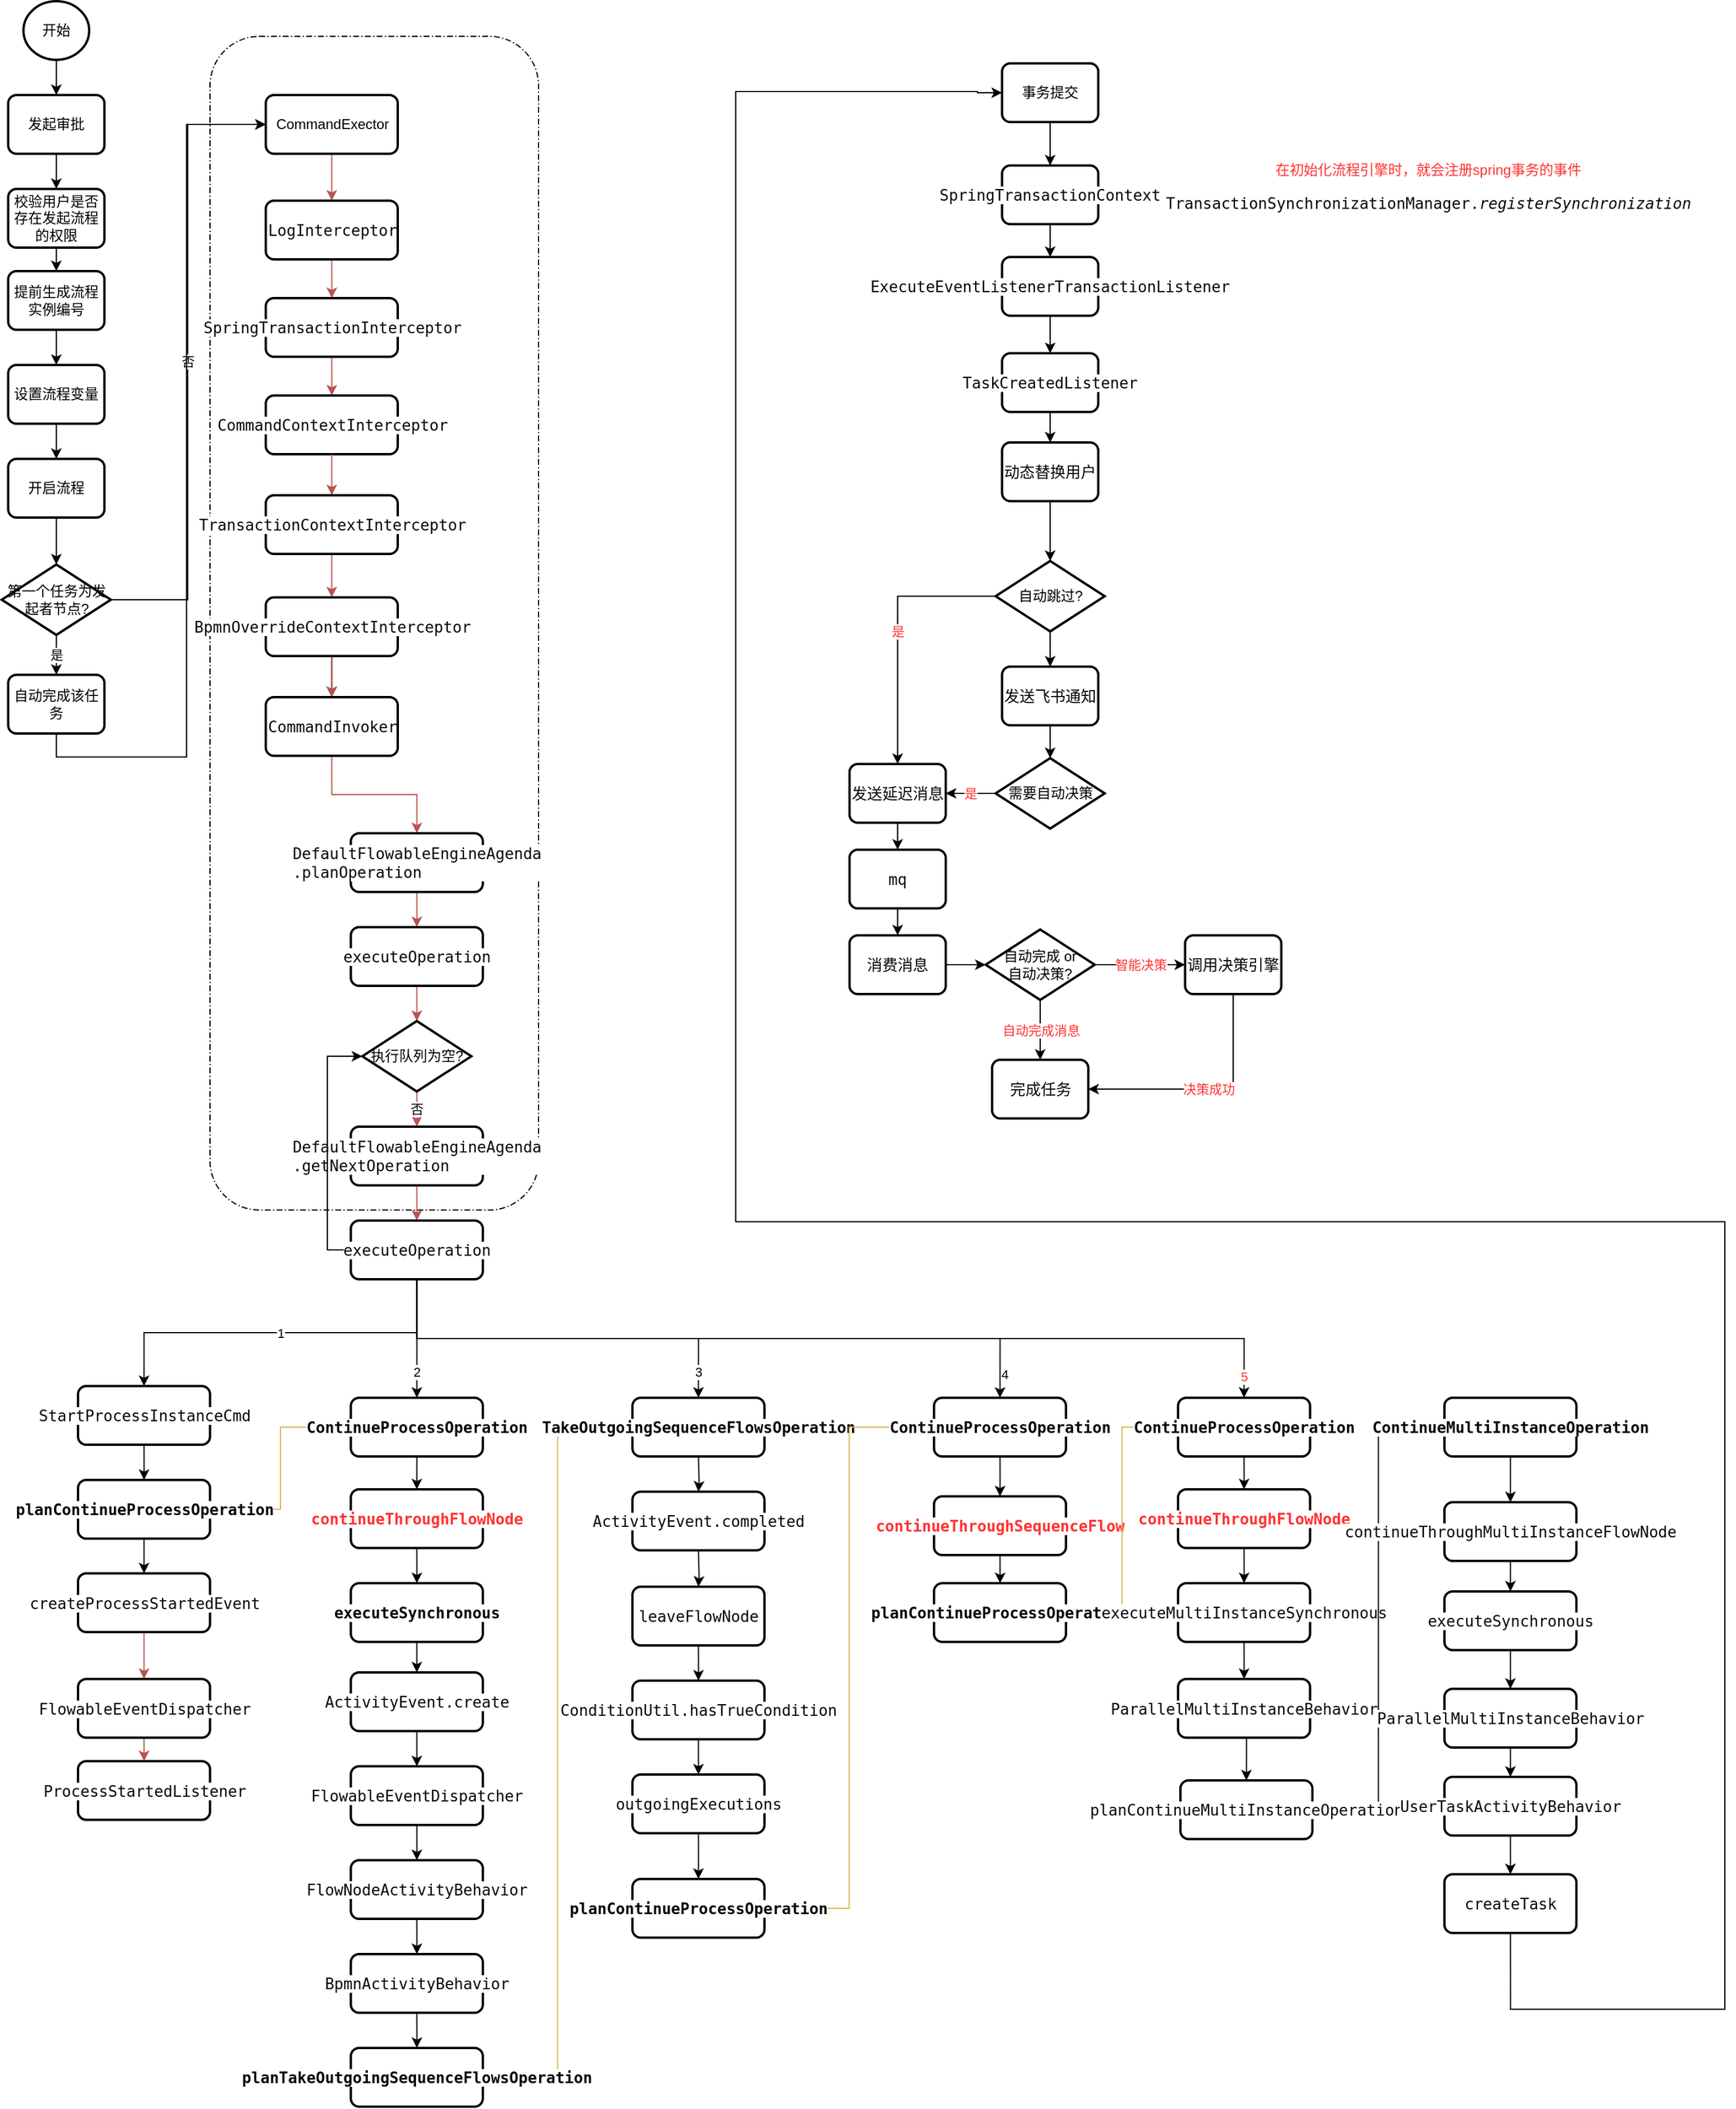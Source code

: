 <mxfile version="20.8.16" type="device" pages="11"><diagram name="启动实例的流程" id="2hSV7Pj5BvQKa-lksKjE"><mxGraphModel dx="1882" dy="1304" grid="0" gridSize="10" guides="1" tooltips="1" connect="1" arrows="1" fold="1" page="1" pageScale="1" pageWidth="827" pageHeight="1169" math="0" shadow="0"><root><mxCell id="Uw26DLsXCdZe1FW76nyG-0"/><mxCell id="Uw26DLsXCdZe1FW76nyG-1" parent="Uw26DLsXCdZe1FW76nyG-0"/><mxCell id="cF9PKj1MOLTZ9qqsm52q-48" value="" style="points=[[0.25,0,0],[0.5,0,0],[0.75,0,0],[1,0.25,0],[1,0.5,0],[1,0.75,0],[0.75,1,0],[0.5,1,0],[0.25,1,0],[0,0.75,0],[0,0.5,0],[0,0.25,0]];rounded=1;dashed=1;dashPattern=5 2 1 2;labelPosition=center;verticalLabelPosition=top;align=right;verticalAlign=bottom;fontSize=8;html=1;whiteSpace=wrap;" parent="Uw26DLsXCdZe1FW76nyG-1" vertex="1"><mxGeometry x="460" y="40" width="280" height="1000" as="geometry"/></mxCell><mxCell id="Uw26DLsXCdZe1FW76nyG-2" style="edgeStyle=none;rounded=0;orthogonalLoop=1;jettySize=auto;html=1;exitX=0.5;exitY=1;exitDx=0;exitDy=0;exitPerimeter=0;entryX=0.5;entryY=0;entryDx=0;entryDy=0;" parent="Uw26DLsXCdZe1FW76nyG-1" source="Uw26DLsXCdZe1FW76nyG-3" target="Uw26DLsXCdZe1FW76nyG-5" edge="1"><mxGeometry relative="1" as="geometry"/></mxCell><mxCell id="Uw26DLsXCdZe1FW76nyG-3" value="开始" style="strokeWidth=2;html=1;shape=mxgraph.flowchart.start_2;whiteSpace=wrap;" parent="Uw26DLsXCdZe1FW76nyG-1" vertex="1"><mxGeometry x="301" y="10" width="56" height="50" as="geometry"/></mxCell><mxCell id="Uw26DLsXCdZe1FW76nyG-4" style="edgeStyle=none;rounded=0;orthogonalLoop=1;jettySize=auto;html=1;exitX=0.5;exitY=1;exitDx=0;exitDy=0;entryX=0.5;entryY=0;entryDx=0;entryDy=0;" parent="Uw26DLsXCdZe1FW76nyG-1" source="Uw26DLsXCdZe1FW76nyG-5" target="Uw26DLsXCdZe1FW76nyG-11" edge="1"><mxGeometry relative="1" as="geometry"><mxPoint x="329" y="180" as="targetPoint"/></mxGeometry></mxCell><mxCell id="Uw26DLsXCdZe1FW76nyG-5" value="发起审批" style="rounded=1;whiteSpace=wrap;html=1;absoluteArcSize=1;arcSize=14;strokeWidth=2;" parent="Uw26DLsXCdZe1FW76nyG-1" vertex="1"><mxGeometry x="288" y="90" width="82" height="50" as="geometry"/></mxCell><mxCell id="cF9PKj1MOLTZ9qqsm52q-1" style="edgeStyle=orthogonalEdgeStyle;rounded=0;orthogonalLoop=1;jettySize=auto;html=1;exitX=0.5;exitY=1;exitDx=0;exitDy=0;" parent="Uw26DLsXCdZe1FW76nyG-1" source="Uw26DLsXCdZe1FW76nyG-11" target="Uw26DLsXCdZe1FW76nyG-9" edge="1"><mxGeometry relative="1" as="geometry"/></mxCell><mxCell id="Uw26DLsXCdZe1FW76nyG-11" value="校验用户是否存在发起流程的权限" style="rounded=1;whiteSpace=wrap;html=1;absoluteArcSize=1;arcSize=14;strokeWidth=2;" parent="Uw26DLsXCdZe1FW76nyG-1" vertex="1"><mxGeometry x="288" y="170" width="82" height="50" as="geometry"/></mxCell><mxCell id="cF9PKj1MOLTZ9qqsm52q-9" value="否" style="edgeStyle=orthogonalEdgeStyle;rounded=0;orthogonalLoop=1;jettySize=auto;html=1;exitX=1;exitY=0.5;exitDx=0;exitDy=0;exitPerimeter=0;entryX=0;entryY=0.5;entryDx=0;entryDy=0;" parent="Uw26DLsXCdZe1FW76nyG-1" source="Uw26DLsXCdZe1FW76nyG-14" target="cF9PKj1MOLTZ9qqsm52q-8" edge="1"><mxGeometry relative="1" as="geometry"><Array as="points"><mxPoint x="441" y="520"/><mxPoint x="441" y="115"/></Array></mxGeometry></mxCell><mxCell id="cF9PKj1MOLTZ9qqsm52q-10" value="是" style="edgeStyle=orthogonalEdgeStyle;rounded=0;orthogonalLoop=1;jettySize=auto;html=1;exitX=0.5;exitY=1;exitDx=0;exitDy=0;exitPerimeter=0;entryX=0.5;entryY=0;entryDx=0;entryDy=0;" parent="Uw26DLsXCdZe1FW76nyG-1" source="Uw26DLsXCdZe1FW76nyG-14" target="cF9PKj1MOLTZ9qqsm52q-7" edge="1"><mxGeometry relative="1" as="geometry"/></mxCell><mxCell id="Uw26DLsXCdZe1FW76nyG-14" value="第一个任务为发起者节点?" style="strokeWidth=2;html=1;shape=mxgraph.flowchart.decision;whiteSpace=wrap;" parent="Uw26DLsXCdZe1FW76nyG-1" vertex="1"><mxGeometry x="282.5" y="490" width="93" height="60" as="geometry"/></mxCell><mxCell id="cF9PKj1MOLTZ9qqsm52q-3" value="" style="edgeStyle=orthogonalEdgeStyle;rounded=0;orthogonalLoop=1;jettySize=auto;html=1;" parent="Uw26DLsXCdZe1FW76nyG-1" source="Uw26DLsXCdZe1FW76nyG-9" target="cF9PKj1MOLTZ9qqsm52q-2" edge="1"><mxGeometry relative="1" as="geometry"/></mxCell><mxCell id="Uw26DLsXCdZe1FW76nyG-9" value="提前生成流程实例编号" style="rounded=1;whiteSpace=wrap;html=1;absoluteArcSize=1;arcSize=14;strokeWidth=2;" parent="Uw26DLsXCdZe1FW76nyG-1" vertex="1"><mxGeometry x="288" y="240" width="82" height="50" as="geometry"/></mxCell><mxCell id="cF9PKj1MOLTZ9qqsm52q-5" style="edgeStyle=orthogonalEdgeStyle;rounded=0;orthogonalLoop=1;jettySize=auto;html=1;exitX=0.5;exitY=1;exitDx=0;exitDy=0;entryX=0.5;entryY=0;entryDx=0;entryDy=0;" parent="Uw26DLsXCdZe1FW76nyG-1" source="cF9PKj1MOLTZ9qqsm52q-2" target="cF9PKj1MOLTZ9qqsm52q-4" edge="1"><mxGeometry relative="1" as="geometry"/></mxCell><mxCell id="cF9PKj1MOLTZ9qqsm52q-2" value="设置流程变量" style="rounded=1;whiteSpace=wrap;html=1;absoluteArcSize=1;arcSize=14;strokeWidth=2;" parent="Uw26DLsXCdZe1FW76nyG-1" vertex="1"><mxGeometry x="288" y="320" width="82" height="50" as="geometry"/></mxCell><mxCell id="cF9PKj1MOLTZ9qqsm52q-6" style="edgeStyle=orthogonalEdgeStyle;rounded=0;orthogonalLoop=1;jettySize=auto;html=1;exitX=0.5;exitY=1;exitDx=0;exitDy=0;" parent="Uw26DLsXCdZe1FW76nyG-1" source="cF9PKj1MOLTZ9qqsm52q-4" target="Uw26DLsXCdZe1FW76nyG-14" edge="1"><mxGeometry relative="1" as="geometry"/></mxCell><mxCell id="cF9PKj1MOLTZ9qqsm52q-4" value="开启流程" style="rounded=1;whiteSpace=wrap;html=1;absoluteArcSize=1;arcSize=14;strokeWidth=2;" parent="Uw26DLsXCdZe1FW76nyG-1" vertex="1"><mxGeometry x="288" y="400" width="82" height="50" as="geometry"/></mxCell><mxCell id="cF9PKj1MOLTZ9qqsm52q-11" style="edgeStyle=orthogonalEdgeStyle;rounded=0;orthogonalLoop=1;jettySize=auto;html=1;exitX=0.5;exitY=1;exitDx=0;exitDy=0;entryX=0;entryY=0.5;entryDx=0;entryDy=0;" parent="Uw26DLsXCdZe1FW76nyG-1" source="cF9PKj1MOLTZ9qqsm52q-7" target="cF9PKj1MOLTZ9qqsm52q-8" edge="1"><mxGeometry relative="1" as="geometry"><Array as="points"><mxPoint x="329" y="654"/><mxPoint x="440" y="654"/><mxPoint x="440" y="115"/></Array></mxGeometry></mxCell><mxCell id="cF9PKj1MOLTZ9qqsm52q-7" value="自动完成该任务" style="rounded=1;whiteSpace=wrap;html=1;absoluteArcSize=1;arcSize=14;strokeWidth=2;" parent="Uw26DLsXCdZe1FW76nyG-1" vertex="1"><mxGeometry x="288" y="584" width="82" height="50" as="geometry"/></mxCell><mxCell id="cF9PKj1MOLTZ9qqsm52q-21" value="" style="edgeStyle=orthogonalEdgeStyle;rounded=0;orthogonalLoop=1;jettySize=auto;html=1;fillColor=#f8cecc;strokeColor=#b85450;" parent="Uw26DLsXCdZe1FW76nyG-1" source="cF9PKj1MOLTZ9qqsm52q-8" target="cF9PKj1MOLTZ9qqsm52q-20" edge="1"><mxGeometry relative="1" as="geometry"/></mxCell><mxCell id="cF9PKj1MOLTZ9qqsm52q-8" value="CommandExector" style="rounded=1;whiteSpace=wrap;html=1;absoluteArcSize=1;arcSize=14;strokeWidth=2;" parent="Uw26DLsXCdZe1FW76nyG-1" vertex="1"><mxGeometry x="507.5" y="90" width="112.5" height="50" as="geometry"/></mxCell><mxCell id="cF9PKj1MOLTZ9qqsm52q-179" style="edgeStyle=orthogonalEdgeStyle;rounded=0;orthogonalLoop=1;jettySize=auto;html=1;exitX=0.5;exitY=1;exitDx=0;exitDy=0;entryX=0.5;entryY=0;entryDx=0;entryDy=0;fontColor=#FF3333;" parent="Uw26DLsXCdZe1FW76nyG-1" source="cF9PKj1MOLTZ9qqsm52q-18" target="cF9PKj1MOLTZ9qqsm52q-178" edge="1"><mxGeometry relative="1" as="geometry"/></mxCell><mxCell id="cF9PKj1MOLTZ9qqsm52q-18" value="事务提交" style="rounded=1;whiteSpace=wrap;html=1;absoluteArcSize=1;arcSize=14;strokeWidth=2;" parent="Uw26DLsXCdZe1FW76nyG-1" vertex="1"><mxGeometry x="1135" y="63" width="82" height="50" as="geometry"/></mxCell><mxCell id="cF9PKj1MOLTZ9qqsm52q-41" style="edgeStyle=orthogonalEdgeStyle;rounded=0;orthogonalLoop=1;jettySize=auto;html=1;exitX=0.5;exitY=1;exitDx=0;exitDy=0;fillColor=#f8cecc;strokeColor=#b85450;" parent="Uw26DLsXCdZe1FW76nyG-1" source="cF9PKj1MOLTZ9qqsm52q-20" target="cF9PKj1MOLTZ9qqsm52q-22" edge="1"><mxGeometry relative="1" as="geometry"/></mxCell><mxCell id="cF9PKj1MOLTZ9qqsm52q-20" value="&lt;pre style=&quot;background-color:#ffffff;color:#080808;font-family:'JetBrains Mono',monospace;font-size:9.8pt;&quot;&gt;&lt;pre style=&quot;font-family: &amp;quot;JetBrains Mono&amp;quot;, monospace; font-size: 9.8pt;&quot;&gt;LogInterceptor&lt;/pre&gt;&lt;/pre&gt;" style="rounded=1;whiteSpace=wrap;html=1;absoluteArcSize=1;arcSize=14;strokeWidth=2;" parent="Uw26DLsXCdZe1FW76nyG-1" vertex="1"><mxGeometry x="507.5" y="180" width="112.5" height="50" as="geometry"/></mxCell><mxCell id="cF9PKj1MOLTZ9qqsm52q-42" style="edgeStyle=orthogonalEdgeStyle;rounded=0;orthogonalLoop=1;jettySize=auto;html=1;exitX=0.5;exitY=1;exitDx=0;exitDy=0;fillColor=#f8cecc;strokeColor=#b85450;" parent="Uw26DLsXCdZe1FW76nyG-1" source="cF9PKj1MOLTZ9qqsm52q-22" target="cF9PKj1MOLTZ9qqsm52q-23" edge="1"><mxGeometry relative="1" as="geometry"/></mxCell><mxCell id="cF9PKj1MOLTZ9qqsm52q-22" value="&lt;pre style=&quot;background-color:#ffffff;color:#080808;font-family:'JetBrains Mono',monospace;font-size:9.8pt;&quot;&gt;SpringTransactionInterceptor&lt;/pre&gt;" style="rounded=1;whiteSpace=wrap;html=1;absoluteArcSize=1;arcSize=14;strokeWidth=2;" parent="Uw26DLsXCdZe1FW76nyG-1" vertex="1"><mxGeometry x="507.5" y="263" width="112.5" height="50" as="geometry"/></mxCell><mxCell id="cF9PKj1MOLTZ9qqsm52q-23" value="&lt;pre style=&quot;background-color:#ffffff;color:#080808;font-family:'JetBrains Mono',monospace;font-size:9.8pt;&quot;&gt;CommandContextInterceptor&lt;/pre&gt;" style="rounded=1;whiteSpace=wrap;html=1;absoluteArcSize=1;arcSize=14;strokeWidth=2;" parent="Uw26DLsXCdZe1FW76nyG-1" vertex="1"><mxGeometry x="507.5" y="346" width="112.5" height="50" as="geometry"/></mxCell><mxCell id="cF9PKj1MOLTZ9qqsm52q-44" style="edgeStyle=orthogonalEdgeStyle;rounded=0;orthogonalLoop=1;jettySize=auto;html=1;exitX=0.5;exitY=1;exitDx=0;exitDy=0;entryX=0.5;entryY=0;entryDx=0;entryDy=0;fillColor=#f8cecc;strokeColor=#b85450;" parent="Uw26DLsXCdZe1FW76nyG-1" source="cF9PKj1MOLTZ9qqsm52q-23" target="cF9PKj1MOLTZ9qqsm52q-26" edge="1"><mxGeometry relative="1" as="geometry"><mxPoint x="563.75" y="450" as="sourcePoint"/></mxGeometry></mxCell><mxCell id="cF9PKj1MOLTZ9qqsm52q-45" style="edgeStyle=orthogonalEdgeStyle;rounded=0;orthogonalLoop=1;jettySize=auto;html=1;exitX=0.5;exitY=1;exitDx=0;exitDy=0;entryX=0.5;entryY=0;entryDx=0;entryDy=0;fillColor=#f8cecc;strokeColor=#b85450;" parent="Uw26DLsXCdZe1FW76nyG-1" source="cF9PKj1MOLTZ9qqsm52q-26" target="cF9PKj1MOLTZ9qqsm52q-27" edge="1"><mxGeometry relative="1" as="geometry"/></mxCell><mxCell id="cF9PKj1MOLTZ9qqsm52q-26" value="&lt;pre style=&quot;background-color:#ffffff;color:#080808;font-family:'JetBrains Mono',monospace;font-size:9.8pt;&quot;&gt;&lt;pre style=&quot;border-color: var(--border-color); text-align: left; font-family: &amp;quot;JetBrains Mono&amp;quot;, monospace; font-size: 9.8pt;&quot;&gt;TransactionContextInterceptor&lt;/pre&gt;&lt;/pre&gt;" style="rounded=1;whiteSpace=wrap;html=1;absoluteArcSize=1;arcSize=14;strokeWidth=2;" parent="Uw26DLsXCdZe1FW76nyG-1" vertex="1"><mxGeometry x="507.5" y="431" width="112.5" height="50" as="geometry"/></mxCell><mxCell id="cF9PKj1MOLTZ9qqsm52q-46" style="edgeStyle=orthogonalEdgeStyle;rounded=0;orthogonalLoop=1;jettySize=auto;html=1;exitX=0.5;exitY=1;exitDx=0;exitDy=0;entryX=0.5;entryY=0;entryDx=0;entryDy=0;" parent="Uw26DLsXCdZe1FW76nyG-1" source="cF9PKj1MOLTZ9qqsm52q-27" target="cF9PKj1MOLTZ9qqsm52q-28" edge="1"><mxGeometry relative="1" as="geometry"/></mxCell><mxCell id="cF9PKj1MOLTZ9qqsm52q-53" value="" style="edgeStyle=orthogonalEdgeStyle;rounded=0;orthogonalLoop=1;jettySize=auto;html=1;fillColor=#f8cecc;strokeColor=#b85450;" parent="Uw26DLsXCdZe1FW76nyG-1" source="cF9PKj1MOLTZ9qqsm52q-27" target="cF9PKj1MOLTZ9qqsm52q-28" edge="1"><mxGeometry relative="1" as="geometry"/></mxCell><mxCell id="cF9PKj1MOLTZ9qqsm52q-27" value="&lt;pre style=&quot;background-color:#ffffff;color:#080808;font-family:'JetBrains Mono',monospace;font-size:9.8pt;&quot;&gt;&lt;pre style=&quot;border-color: var(--border-color); text-align: left; font-family: &amp;quot;JetBrains Mono&amp;quot;, monospace; font-size: 9.8pt;&quot;&gt;&lt;pre style=&quot;font-family: &amp;quot;JetBrains Mono&amp;quot;, monospace; font-size: 9.8pt;&quot;&gt;BpmnOverrideContextInterceptor&lt;/pre&gt;&lt;/pre&gt;&lt;/pre&gt;" style="rounded=1;whiteSpace=wrap;html=1;absoluteArcSize=1;arcSize=14;strokeWidth=2;" parent="Uw26DLsXCdZe1FW76nyG-1" vertex="1"><mxGeometry x="507.5" y="518" width="112.5" height="50" as="geometry"/></mxCell><mxCell id="cF9PKj1MOLTZ9qqsm52q-34" style="edgeStyle=orthogonalEdgeStyle;rounded=0;orthogonalLoop=1;jettySize=auto;html=1;exitX=0.5;exitY=1;exitDx=0;exitDy=0;entryX=0.5;entryY=0;entryDx=0;entryDy=0;fillColor=#f8cecc;strokeColor=#b85450;" parent="Uw26DLsXCdZe1FW76nyG-1" source="cF9PKj1MOLTZ9qqsm52q-28" target="cF9PKj1MOLTZ9qqsm52q-30" edge="1"><mxGeometry relative="1" as="geometry"/></mxCell><mxCell id="cF9PKj1MOLTZ9qqsm52q-28" value="&lt;pre style=&quot;background-color:#ffffff;color:#080808;font-family:'JetBrains Mono',monospace;font-size:9.8pt;&quot;&gt;&lt;pre style=&quot;border-color: var(--border-color); text-align: left; font-family: &amp;quot;JetBrains Mono&amp;quot;, monospace; font-size: 9.8pt;&quot;&gt;&lt;pre style=&quot;font-family: &amp;quot;JetBrains Mono&amp;quot;, monospace; font-size: 9.8pt;&quot;&gt;CommandInvoker&lt;/pre&gt;&lt;/pre&gt;&lt;/pre&gt;" style="rounded=1;whiteSpace=wrap;html=1;absoluteArcSize=1;arcSize=14;strokeWidth=2;" parent="Uw26DLsXCdZe1FW76nyG-1" vertex="1"><mxGeometry x="507.5" y="603" width="112.5" height="50" as="geometry"/></mxCell><mxCell id="cF9PKj1MOLTZ9qqsm52q-35" style="edgeStyle=orthogonalEdgeStyle;rounded=0;orthogonalLoop=1;jettySize=auto;html=1;exitX=0.5;exitY=1;exitDx=0;exitDy=0;fillColor=#f8cecc;strokeColor=#b85450;" parent="Uw26DLsXCdZe1FW76nyG-1" source="cF9PKj1MOLTZ9qqsm52q-30" target="cF9PKj1MOLTZ9qqsm52q-32" edge="1"><mxGeometry relative="1" as="geometry"/></mxCell><mxCell id="cF9PKj1MOLTZ9qqsm52q-30" value="&lt;pre style=&quot;background-color:#ffffff;color:#080808;font-family:'JetBrains Mono',monospace;font-size:9.8pt;&quot;&gt;&lt;pre style=&quot;border-color: var(--border-color); text-align: left; font-family: &amp;quot;JetBrains Mono&amp;quot;, monospace; font-size: 9.8pt;&quot;&gt;&lt;pre style=&quot;font-family: &amp;quot;JetBrains Mono&amp;quot;, monospace; font-size: 9.8pt;&quot;&gt;&lt;pre style=&quot;border-color: var(--border-color); font-family: &amp;quot;JetBrains Mono&amp;quot;, monospace; font-size: 9.8pt;&quot;&gt;DefaultFlowableEngineAgenda&lt;br/&gt;.planOperation&lt;/pre&gt;&lt;/pre&gt;&lt;/pre&gt;&lt;/pre&gt;" style="rounded=1;whiteSpace=wrap;html=1;absoluteArcSize=1;arcSize=14;strokeWidth=2;" parent="Uw26DLsXCdZe1FW76nyG-1" vertex="1"><mxGeometry x="580" y="719" width="112.5" height="50" as="geometry"/></mxCell><mxCell id="cF9PKj1MOLTZ9qqsm52q-37" value="否" style="edgeStyle=orthogonalEdgeStyle;rounded=0;orthogonalLoop=1;jettySize=auto;html=1;exitX=0.5;exitY=1;exitDx=0;exitDy=0;fillColor=#f8cecc;strokeColor=#b85450;startArrow=none;" parent="Uw26DLsXCdZe1FW76nyG-1" source="cF9PKj1MOLTZ9qqsm52q-85" target="cF9PKj1MOLTZ9qqsm52q-33" edge="1"><mxGeometry relative="1" as="geometry"/></mxCell><mxCell id="cF9PKj1MOLTZ9qqsm52q-87" style="edgeStyle=orthogonalEdgeStyle;rounded=0;orthogonalLoop=1;jettySize=auto;html=1;exitX=0.5;exitY=1;exitDx=0;exitDy=0;entryX=0.5;entryY=0;entryDx=0;entryDy=0;entryPerimeter=0;fillColor=#f8cecc;strokeColor=#b85450;" parent="Uw26DLsXCdZe1FW76nyG-1" source="cF9PKj1MOLTZ9qqsm52q-32" target="cF9PKj1MOLTZ9qqsm52q-85" edge="1"><mxGeometry relative="1" as="geometry"/></mxCell><mxCell id="cF9PKj1MOLTZ9qqsm52q-32" value="&lt;pre style=&quot;background-color:#ffffff;color:#080808;font-family:'JetBrains Mono',monospace;font-size:9.8pt;&quot;&gt;&lt;pre style=&quot;border-color: var(--border-color); text-align: left; font-family: &amp;quot;JetBrains Mono&amp;quot;, monospace; font-size: 9.8pt;&quot;&gt;&lt;pre style=&quot;font-family: &amp;quot;JetBrains Mono&amp;quot;, monospace; font-size: 9.8pt;&quot;&gt;&lt;pre style=&quot;border-color: var(--border-color); font-family: &amp;quot;JetBrains Mono&amp;quot;, monospace; font-size: 9.8pt;&quot;&gt;executeOperation&lt;/pre&gt;&lt;/pre&gt;&lt;/pre&gt;&lt;/pre&gt;" style="rounded=1;whiteSpace=wrap;html=1;absoluteArcSize=1;arcSize=14;strokeWidth=2;" parent="Uw26DLsXCdZe1FW76nyG-1" vertex="1"><mxGeometry x="580" y="799" width="112.5" height="50" as="geometry"/></mxCell><mxCell id="cF9PKj1MOLTZ9qqsm52q-40" style="edgeStyle=orthogonalEdgeStyle;rounded=0;orthogonalLoop=1;jettySize=auto;html=1;exitX=0.5;exitY=1;exitDx=0;exitDy=0;fillColor=#f8cecc;strokeColor=#b85450;" parent="Uw26DLsXCdZe1FW76nyG-1" source="cF9PKj1MOLTZ9qqsm52q-33" target="cF9PKj1MOLTZ9qqsm52q-39" edge="1"><mxGeometry relative="1" as="geometry"/></mxCell><mxCell id="cF9PKj1MOLTZ9qqsm52q-33" value="&lt;pre style=&quot;background-color:#ffffff;color:#080808;font-family:'JetBrains Mono',monospace;font-size:9.8pt;&quot;&gt;&lt;pre style=&quot;border-color: var(--border-color); text-align: left; font-family: &amp;quot;JetBrains Mono&amp;quot;, monospace; font-size: 9.8pt;&quot;&gt;&lt;pre style=&quot;font-family: &amp;quot;JetBrains Mono&amp;quot;, monospace; font-size: 9.8pt;&quot;&gt;&lt;pre style=&quot;border-color: var(--border-color); font-family: &amp;quot;JetBrains Mono&amp;quot;, monospace; font-size: 9.8pt;&quot;&gt;DefaultFlowableEngineAgenda&lt;br&gt;.getNextOperation&lt;/pre&gt;&lt;/pre&gt;&lt;/pre&gt;&lt;/pre&gt;" style="rounded=1;whiteSpace=wrap;html=1;absoluteArcSize=1;arcSize=14;strokeWidth=2;" parent="Uw26DLsXCdZe1FW76nyG-1" vertex="1"><mxGeometry x="580" y="969" width="112.5" height="50" as="geometry"/></mxCell><mxCell id="cF9PKj1MOLTZ9qqsm52q-80" style="edgeStyle=orthogonalEdgeStyle;rounded=0;orthogonalLoop=1;jettySize=auto;html=1;exitX=0.5;exitY=1;exitDx=0;exitDy=0;startArrow=none;" parent="Uw26DLsXCdZe1FW76nyG-1" source="cF9PKj1MOLTZ9qqsm52q-91" target="cF9PKj1MOLTZ9qqsm52q-63" edge="1"><mxGeometry relative="1" as="geometry"/></mxCell><mxCell id="cF9PKj1MOLTZ9qqsm52q-89" value="&lt;pre style=&quot;border-color: var(--border-color); color: rgb(8, 8, 8); font-size: 9.8pt; text-align: left; font-family: &amp;quot;JetBrains Mono&amp;quot;, monospace;&quot;&gt;&lt;br&gt;&lt;/pre&gt;" style="edgeLabel;html=1;align=center;verticalAlign=middle;resizable=0;points=[];" parent="cF9PKj1MOLTZ9qqsm52q-80" vertex="1" connectable="0"><mxGeometry x="0.472" y="5" relative="1" as="geometry"><mxPoint as="offset"/></mxGeometry></mxCell><mxCell id="cF9PKj1MOLTZ9qqsm52q-82" style="edgeStyle=orthogonalEdgeStyle;rounded=0;orthogonalLoop=1;jettySize=auto;html=1;exitX=0.5;exitY=1;exitDx=0;exitDy=0;entryX=0.5;entryY=0;entryDx=0;entryDy=0;" parent="Uw26DLsXCdZe1FW76nyG-1" source="cF9PKj1MOLTZ9qqsm52q-63" target="cF9PKj1MOLTZ9qqsm52q-57" edge="1"><mxGeometry relative="1" as="geometry"/></mxCell><mxCell id="cF9PKj1MOLTZ9qqsm52q-88" style="edgeStyle=orthogonalEdgeStyle;rounded=0;orthogonalLoop=1;jettySize=auto;html=1;exitX=0;exitY=0.5;exitDx=0;exitDy=0;entryX=0;entryY=0.5;entryDx=0;entryDy=0;entryPerimeter=0;" parent="Uw26DLsXCdZe1FW76nyG-1" source="cF9PKj1MOLTZ9qqsm52q-39" target="cF9PKj1MOLTZ9qqsm52q-85" edge="1"><mxGeometry relative="1" as="geometry"/></mxCell><mxCell id="cF9PKj1MOLTZ9qqsm52q-94" value="1" style="edgeStyle=orthogonalEdgeStyle;rounded=0;orthogonalLoop=1;jettySize=auto;html=1;exitX=0.5;exitY=1;exitDx=0;exitDy=0;" parent="Uw26DLsXCdZe1FW76nyG-1" source="cF9PKj1MOLTZ9qqsm52q-39" target="cF9PKj1MOLTZ9qqsm52q-91" edge="1"><mxGeometry relative="1" as="geometry"/></mxCell><mxCell id="cF9PKj1MOLTZ9qqsm52q-96" value="2" style="edgeStyle=orthogonalEdgeStyle;rounded=0;orthogonalLoop=1;jettySize=auto;html=1;exitX=0.5;exitY=1;exitDx=0;exitDy=0;" parent="Uw26DLsXCdZe1FW76nyG-1" source="cF9PKj1MOLTZ9qqsm52q-39" target="cF9PKj1MOLTZ9qqsm52q-95" edge="1"><mxGeometry x="0.575" relative="1" as="geometry"><mxPoint as="offset"/></mxGeometry></mxCell><mxCell id="cF9PKj1MOLTZ9qqsm52q-119" value="3" style="edgeStyle=orthogonalEdgeStyle;rounded=0;orthogonalLoop=1;jettySize=auto;html=1;exitX=0.5;exitY=1;exitDx=0;exitDy=0;entryX=0.5;entryY=0;entryDx=0;entryDy=0;" parent="Uw26DLsXCdZe1FW76nyG-1" source="cF9PKj1MOLTZ9qqsm52q-39" target="cF9PKj1MOLTZ9qqsm52q-117" edge="1"><mxGeometry x="0.875" relative="1" as="geometry"><mxPoint as="offset"/></mxGeometry></mxCell><mxCell id="cF9PKj1MOLTZ9qqsm52q-139" value="4" style="edgeStyle=orthogonalEdgeStyle;rounded=0;orthogonalLoop=1;jettySize=auto;html=1;exitX=0.5;exitY=1;exitDx=0;exitDy=0;entryX=0.5;entryY=0;entryDx=0;entryDy=0;" parent="Uw26DLsXCdZe1FW76nyG-1" source="cF9PKj1MOLTZ9qqsm52q-39" target="cF9PKj1MOLTZ9qqsm52q-137" edge="1"><mxGeometry x="0.934" y="4" relative="1" as="geometry"><mxPoint y="-1" as="offset"/></mxGeometry></mxCell><mxCell id="cF9PKj1MOLTZ9qqsm52q-151" value="5" style="edgeStyle=orthogonalEdgeStyle;rounded=0;orthogonalLoop=1;jettySize=auto;html=1;exitX=0.5;exitY=1;exitDx=0;exitDy=0;entryX=0.5;entryY=0;entryDx=0;entryDy=0;fontColor=#FF3333;" parent="Uw26DLsXCdZe1FW76nyG-1" source="cF9PKj1MOLTZ9qqsm52q-39" target="cF9PKj1MOLTZ9qqsm52q-146" edge="1"><mxGeometry x="0.956" relative="1" as="geometry"><mxPoint as="offset"/></mxGeometry></mxCell><mxCell id="cF9PKj1MOLTZ9qqsm52q-39" value="&lt;pre style=&quot;background-color:#ffffff;color:#080808;font-family:'JetBrains Mono',monospace;font-size:9.8pt;&quot;&gt;&lt;pre style=&quot;border-color: var(--border-color); text-align: left; font-family: &amp;quot;JetBrains Mono&amp;quot;, monospace; font-size: 9.8pt;&quot;&gt;&lt;pre style=&quot;font-family: &amp;quot;JetBrains Mono&amp;quot;, monospace; font-size: 9.8pt;&quot;&gt;&lt;pre style=&quot;border-color: var(--border-color); font-family: &amp;quot;JetBrains Mono&amp;quot;, monospace; font-size: 9.8pt;&quot;&gt;&lt;pre style=&quot;font-family: &amp;quot;JetBrains Mono&amp;quot;, monospace; font-size: 9.8pt;&quot;&gt;executeOperation&lt;/pre&gt;&lt;/pre&gt;&lt;/pre&gt;&lt;/pre&gt;&lt;/pre&gt;" style="rounded=1;whiteSpace=wrap;html=1;absoluteArcSize=1;arcSize=14;strokeWidth=2;" parent="Uw26DLsXCdZe1FW76nyG-1" vertex="1"><mxGeometry x="580" y="1049" width="112.5" height="50" as="geometry"/></mxCell><mxCell id="cF9PKj1MOLTZ9qqsm52q-56" value="" style="edgeStyle=orthogonalEdgeStyle;rounded=0;orthogonalLoop=1;jettySize=auto;html=1;fillColor=#f8cecc;strokeColor=#b85450;" parent="Uw26DLsXCdZe1FW76nyG-1" source="cF9PKj1MOLTZ9qqsm52q-57" target="cF9PKj1MOLTZ9qqsm52q-59" edge="1"><mxGeometry relative="1" as="geometry"/></mxCell><mxCell id="cF9PKj1MOLTZ9qqsm52q-57" value="&lt;pre style=&quot;background-color:#ffffff;color:#080808;font-family:'JetBrains Mono',monospace;font-size:9.8pt;&quot;&gt;createProcessStartedEvent&lt;/pre&gt;" style="rounded=1;whiteSpace=wrap;html=1;absoluteArcSize=1;arcSize=14;strokeWidth=2;" parent="Uw26DLsXCdZe1FW76nyG-1" vertex="1"><mxGeometry x="347.5" y="1349.57" width="112.5" height="50" as="geometry"/></mxCell><mxCell id="cF9PKj1MOLTZ9qqsm52q-58" style="edgeStyle=orthogonalEdgeStyle;rounded=0;orthogonalLoop=1;jettySize=auto;html=1;exitX=0.5;exitY=1;exitDx=0;exitDy=0;fillColor=#f8cecc;strokeColor=#b85450;" parent="Uw26DLsXCdZe1FW76nyG-1" source="cF9PKj1MOLTZ9qqsm52q-59" target="cF9PKj1MOLTZ9qqsm52q-61" edge="1"><mxGeometry relative="1" as="geometry"/></mxCell><mxCell id="cF9PKj1MOLTZ9qqsm52q-59" value="&lt;pre style=&quot;background-color:#ffffff;color:#080808;font-family:'JetBrains Mono',monospace;font-size:9.8pt;&quot;&gt;&lt;pre style=&quot;font-family: &amp;quot;JetBrains Mono&amp;quot;, monospace; font-size: 9.8pt;&quot;&gt;FlowableEventDispatcher&lt;/pre&gt;&lt;/pre&gt;" style="rounded=1;whiteSpace=wrap;html=1;absoluteArcSize=1;arcSize=14;strokeWidth=2;" parent="Uw26DLsXCdZe1FW76nyG-1" vertex="1"><mxGeometry x="347.5" y="1439.57" width="112.5" height="50" as="geometry"/></mxCell><mxCell id="cF9PKj1MOLTZ9qqsm52q-61" value="&lt;pre style=&quot;background-color:#ffffff;color:#080808;font-family:'JetBrains Mono',monospace;font-size:9.8pt;&quot;&gt;&lt;pre style=&quot;font-family: &amp;quot;JetBrains Mono&amp;quot;, monospace; font-size: 9.8pt;&quot;&gt;ProcessStartedListener&lt;/pre&gt;&lt;/pre&gt;" style="rounded=1;whiteSpace=wrap;html=1;absoluteArcSize=1;arcSize=14;strokeWidth=2;" parent="Uw26DLsXCdZe1FW76nyG-1" vertex="1"><mxGeometry x="347.5" y="1509.57" width="112.5" height="50" as="geometry"/></mxCell><mxCell id="cF9PKj1MOLTZ9qqsm52q-107" style="edgeStyle=orthogonalEdgeStyle;rounded=0;orthogonalLoop=1;jettySize=auto;html=1;exitX=1;exitY=0.5;exitDx=0;exitDy=0;entryX=0;entryY=0.5;entryDx=0;entryDy=0;fontStyle=1;fillColor=#fff2cc;strokeColor=#d6b656;" parent="Uw26DLsXCdZe1FW76nyG-1" source="cF9PKj1MOLTZ9qqsm52q-63" target="cF9PKj1MOLTZ9qqsm52q-95" edge="1"><mxGeometry relative="1" as="geometry"/></mxCell><mxCell id="cF9PKj1MOLTZ9qqsm52q-63" value="&lt;pre style=&quot;background-color:#ffffff;color:#080808;font-family:'JetBrains Mono',monospace;font-size:9.8pt;&quot;&gt;&lt;pre style=&quot;font-family: &amp;quot;JetBrains Mono&amp;quot;, monospace; font-size: 9.8pt;&quot;&gt;planContinueProcessOperation&lt;/pre&gt;&lt;/pre&gt;" style="rounded=1;whiteSpace=wrap;html=1;absoluteArcSize=1;arcSize=14;strokeWidth=2;fontStyle=1" parent="Uw26DLsXCdZe1FW76nyG-1" vertex="1"><mxGeometry x="347.5" y="1270" width="112.5" height="50" as="geometry"/></mxCell><mxCell id="cF9PKj1MOLTZ9qqsm52q-85" value="执行队列为空?" style="strokeWidth=2;html=1;shape=mxgraph.flowchart.decision;whiteSpace=wrap;" parent="Uw26DLsXCdZe1FW76nyG-1" vertex="1"><mxGeometry x="589.75" y="879" width="93" height="60" as="geometry"/></mxCell><mxCell id="cF9PKj1MOLTZ9qqsm52q-91" value="&lt;pre style=&quot;background-color:#ffffff;color:#080808;font-family:'JetBrains Mono',monospace;font-size:9.8pt;&quot;&gt;&lt;pre style=&quot;border-color: var(--border-color); font-size: 9.8pt; text-align: left; font-family: &amp;quot;JetBrains Mono&amp;quot;, monospace;&quot;&gt;StartProcessInstanceCmd&lt;/pre&gt;&lt;/pre&gt;" style="rounded=1;whiteSpace=wrap;html=1;absoluteArcSize=1;arcSize=14;strokeWidth=2;" parent="Uw26DLsXCdZe1FW76nyG-1" vertex="1"><mxGeometry x="347.5" y="1190" width="112.5" height="50" as="geometry"/></mxCell><mxCell id="cF9PKj1MOLTZ9qqsm52q-99" style="edgeStyle=orthogonalEdgeStyle;rounded=0;orthogonalLoop=1;jettySize=auto;html=1;exitX=0.5;exitY=1;exitDx=0;exitDy=0;entryX=0.5;entryY=0;entryDx=0;entryDy=0;startArrow=none;" parent="Uw26DLsXCdZe1FW76nyG-1" source="cF9PKj1MOLTZ9qqsm52q-152" target="cF9PKj1MOLTZ9qqsm52q-97" edge="1"><mxGeometry relative="1" as="geometry"/></mxCell><mxCell id="cF9PKj1MOLTZ9qqsm52q-154" style="edgeStyle=orthogonalEdgeStyle;rounded=0;orthogonalLoop=1;jettySize=auto;html=1;exitX=0.5;exitY=1;exitDx=0;exitDy=0;entryX=0.5;entryY=0;entryDx=0;entryDy=0;fontColor=#FF3333;" parent="Uw26DLsXCdZe1FW76nyG-1" source="cF9PKj1MOLTZ9qqsm52q-95" target="cF9PKj1MOLTZ9qqsm52q-143" edge="1"><mxGeometry relative="1" as="geometry"/></mxCell><mxCell id="cF9PKj1MOLTZ9qqsm52q-95" value="&lt;pre style=&quot;background-color:#ffffff;color:#080808;font-family:'JetBrains Mono',monospace;font-size:9.8pt;&quot;&gt;&lt;pre style=&quot;border-color: var(--border-color); font-size: 9.8pt; text-align: left; font-family: &amp;quot;JetBrains Mono&amp;quot;, monospace;&quot;&gt;&lt;pre style=&quot;border-color: var(--border-color); font-family: &amp;quot;JetBrains Mono&amp;quot;, monospace; font-size: 9.8pt;&quot;&gt;ContinueProcessOperation&lt;/pre&gt;&lt;/pre&gt;&lt;/pre&gt;" style="rounded=1;whiteSpace=wrap;html=1;absoluteArcSize=1;arcSize=14;strokeWidth=2;fontStyle=1" parent="Uw26DLsXCdZe1FW76nyG-1" vertex="1"><mxGeometry x="580" y="1200" width="112.5" height="50" as="geometry"/></mxCell><mxCell id="cF9PKj1MOLTZ9qqsm52q-100" style="edgeStyle=orthogonalEdgeStyle;rounded=0;orthogonalLoop=1;jettySize=auto;html=1;exitX=0.5;exitY=1;exitDx=0;exitDy=0;entryX=0.5;entryY=0;entryDx=0;entryDy=0;" parent="Uw26DLsXCdZe1FW76nyG-1" source="cF9PKj1MOLTZ9qqsm52q-97" target="cF9PKj1MOLTZ9qqsm52q-98" edge="1"><mxGeometry relative="1" as="geometry"/></mxCell><mxCell id="cF9PKj1MOLTZ9qqsm52q-97" value="&lt;pre style=&quot;background-color:#ffffff;color:#080808;font-family:'JetBrains Mono',monospace;font-size:9.8pt;&quot;&gt;&lt;pre style=&quot;font-family: &amp;quot;JetBrains Mono&amp;quot;, monospace; font-size: 9.8pt;&quot;&gt;ActivityEvent.create&lt;/pre&gt;&lt;/pre&gt;" style="rounded=1;whiteSpace=wrap;html=1;absoluteArcSize=1;arcSize=14;strokeWidth=2;" parent="Uw26DLsXCdZe1FW76nyG-1" vertex="1"><mxGeometry x="580" y="1434" width="112.5" height="50" as="geometry"/></mxCell><mxCell id="cF9PKj1MOLTZ9qqsm52q-104" style="edgeStyle=orthogonalEdgeStyle;rounded=0;orthogonalLoop=1;jettySize=auto;html=1;exitX=0.5;exitY=1;exitDx=0;exitDy=0;" parent="Uw26DLsXCdZe1FW76nyG-1" source="cF9PKj1MOLTZ9qqsm52q-98" target="cF9PKj1MOLTZ9qqsm52q-102" edge="1"><mxGeometry relative="1" as="geometry"/></mxCell><mxCell id="cF9PKj1MOLTZ9qqsm52q-98" value="&lt;pre style=&quot;background-color:#ffffff;color:#080808;font-family:'JetBrains Mono',monospace;font-size:9.8pt;&quot;&gt;&lt;pre style=&quot;font-family: &amp;quot;JetBrains Mono&amp;quot;, monospace; font-size: 9.8pt;&quot;&gt;FlowableEventDispatcher&lt;/pre&gt;&lt;/pre&gt;" style="rounded=1;whiteSpace=wrap;html=1;absoluteArcSize=1;arcSize=14;strokeWidth=2;" parent="Uw26DLsXCdZe1FW76nyG-1" vertex="1"><mxGeometry x="580" y="1514" width="112.5" height="50" as="geometry"/></mxCell><mxCell id="cF9PKj1MOLTZ9qqsm52q-105" style="edgeStyle=orthogonalEdgeStyle;rounded=0;orthogonalLoop=1;jettySize=auto;html=1;exitX=0.5;exitY=1;exitDx=0;exitDy=0;" parent="Uw26DLsXCdZe1FW76nyG-1" source="cF9PKj1MOLTZ9qqsm52q-102" target="cF9PKj1MOLTZ9qqsm52q-103" edge="1"><mxGeometry relative="1" as="geometry"/></mxCell><mxCell id="cF9PKj1MOLTZ9qqsm52q-102" value="&lt;pre style=&quot;background-color:#ffffff;color:#080808;font-family:'JetBrains Mono',monospace;font-size:9.8pt;&quot;&gt;&lt;pre style=&quot;font-family: &amp;quot;JetBrains Mono&amp;quot;, monospace; font-size: 9.8pt;&quot;&gt;&lt;pre style=&quot;border-color: var(--border-color); text-align: left; font-family: &amp;quot;JetBrains Mono&amp;quot;, monospace; font-size: 9.8pt;&quot;&gt;FlowNodeActivityBehavior&lt;/pre&gt;&lt;/pre&gt;&lt;/pre&gt;" style="rounded=1;whiteSpace=wrap;html=1;absoluteArcSize=1;arcSize=14;strokeWidth=2;" parent="Uw26DLsXCdZe1FW76nyG-1" vertex="1"><mxGeometry x="580" y="1594" width="112.5" height="50" as="geometry"/></mxCell><mxCell id="cF9PKj1MOLTZ9qqsm52q-108" style="edgeStyle=orthogonalEdgeStyle;rounded=0;orthogonalLoop=1;jettySize=auto;html=1;exitX=0.5;exitY=1;exitDx=0;exitDy=0;" parent="Uw26DLsXCdZe1FW76nyG-1" source="cF9PKj1MOLTZ9qqsm52q-103" target="cF9PKj1MOLTZ9qqsm52q-106" edge="1"><mxGeometry relative="1" as="geometry"/></mxCell><mxCell id="cF9PKj1MOLTZ9qqsm52q-103" value="&lt;pre style=&quot;background-color:#ffffff;color:#080808;font-family:'JetBrains Mono',monospace;font-size:9.8pt;&quot;&gt;&lt;pre style=&quot;font-family: &amp;quot;JetBrains Mono&amp;quot;, monospace; font-size: 9.8pt;&quot;&gt;&lt;pre style=&quot;border-color: var(--border-color); text-align: left; font-family: &amp;quot;JetBrains Mono&amp;quot;, monospace; font-size: 9.8pt;&quot;&gt;&lt;pre style=&quot;font-family: &amp;quot;JetBrains Mono&amp;quot;, monospace; font-size: 9.8pt;&quot;&gt;BpmnActivityBehavior&lt;/pre&gt;&lt;/pre&gt;&lt;/pre&gt;&lt;/pre&gt;" style="rounded=1;whiteSpace=wrap;html=1;absoluteArcSize=1;arcSize=14;strokeWidth=2;" parent="Uw26DLsXCdZe1FW76nyG-1" vertex="1"><mxGeometry x="580" y="1674" width="112.5" height="50" as="geometry"/></mxCell><mxCell id="cF9PKj1MOLTZ9qqsm52q-120" style="edgeStyle=orthogonalEdgeStyle;rounded=0;orthogonalLoop=1;jettySize=auto;html=1;exitX=1;exitY=0.5;exitDx=0;exitDy=0;entryX=0;entryY=0.5;entryDx=0;entryDy=0;fillColor=#fff2cc;strokeColor=#d6b656;" parent="Uw26DLsXCdZe1FW76nyG-1" source="cF9PKj1MOLTZ9qqsm52q-106" target="cF9PKj1MOLTZ9qqsm52q-117" edge="1"><mxGeometry relative="1" as="geometry"/></mxCell><mxCell id="cF9PKj1MOLTZ9qqsm52q-106" value="&lt;pre style=&quot;background-color:#ffffff;color:#080808;font-family:'JetBrains Mono',monospace;font-size:9.8pt;&quot;&gt;&lt;pre style=&quot;font-family: &amp;quot;JetBrains Mono&amp;quot;, monospace; font-size: 9.8pt;&quot;&gt;&lt;pre style=&quot;border-color: var(--border-color); text-align: left; font-family: &amp;quot;JetBrains Mono&amp;quot;, monospace; font-size: 9.8pt;&quot;&gt;&lt;pre style=&quot;font-family: &amp;quot;JetBrains Mono&amp;quot;, monospace; font-size: 9.8pt;&quot;&gt;planTakeOutgoingSequenceFlowsOperation&lt;/pre&gt;&lt;/pre&gt;&lt;/pre&gt;&lt;/pre&gt;" style="rounded=1;whiteSpace=wrap;html=1;absoluteArcSize=1;arcSize=14;strokeWidth=2;fontStyle=1" parent="Uw26DLsXCdZe1FW76nyG-1" vertex="1"><mxGeometry x="580" y="1754" width="112.5" height="50" as="geometry"/></mxCell><mxCell id="cF9PKj1MOLTZ9qqsm52q-117" value="&lt;pre style=&quot;background-color:#ffffff;color:#080808;font-family:'JetBrains Mono',monospace;font-size:9.8pt;&quot;&gt;&lt;pre style=&quot;border-color: var(--border-color); font-size: 9.8pt; text-align: left; font-family: &amp;quot;JetBrains Mono&amp;quot;, monospace;&quot;&gt;&lt;pre style=&quot;border-color: var(--border-color); font-family: &amp;quot;JetBrains Mono&amp;quot;, monospace; font-size: 9.8pt;&quot;&gt;&lt;pre style=&quot;font-family: &amp;quot;JetBrains Mono&amp;quot;, monospace; font-size: 9.8pt;&quot;&gt;TakeOutgoingSequenceFlowsOperation&lt;/pre&gt;&lt;/pre&gt;&lt;/pre&gt;&lt;/pre&gt;" style="rounded=1;whiteSpace=wrap;html=1;absoluteArcSize=1;arcSize=14;strokeWidth=2;fontStyle=1" parent="Uw26DLsXCdZe1FW76nyG-1" vertex="1"><mxGeometry x="820" y="1200" width="112.5" height="50" as="geometry"/></mxCell><mxCell id="cF9PKj1MOLTZ9qqsm52q-127" style="edgeStyle=orthogonalEdgeStyle;rounded=0;orthogonalLoop=1;jettySize=auto;html=1;exitX=0.5;exitY=1;exitDx=0;exitDy=0;" parent="Uw26DLsXCdZe1FW76nyG-1" target="cF9PKj1MOLTZ9qqsm52q-129" edge="1"><mxGeometry relative="1" as="geometry"><mxPoint x="876.25" y="1330" as="sourcePoint"/></mxGeometry></mxCell><mxCell id="cF9PKj1MOLTZ9qqsm52q-128" style="edgeStyle=orthogonalEdgeStyle;rounded=0;orthogonalLoop=1;jettySize=auto;html=1;exitX=0.5;exitY=1;exitDx=0;exitDy=0;" parent="Uw26DLsXCdZe1FW76nyG-1" source="cF9PKj1MOLTZ9qqsm52q-129" target="cF9PKj1MOLTZ9qqsm52q-131" edge="1"><mxGeometry relative="1" as="geometry"/></mxCell><mxCell id="cF9PKj1MOLTZ9qqsm52q-129" value="&lt;pre style=&quot;background-color:#ffffff;color:#080808;font-family:'JetBrains Mono',monospace;font-size:9.8pt;&quot;&gt;&lt;pre style=&quot;font-family: &amp;quot;JetBrains Mono&amp;quot;, monospace; font-size: 9.8pt;&quot;&gt;&lt;pre style=&quot;border-color: var(--border-color); font-size: 9.8pt; font-family: &amp;quot;JetBrains Mono&amp;quot;, monospace;&quot;&gt;&lt;pre style=&quot;font-family: &amp;quot;JetBrains Mono&amp;quot;, monospace; font-size: 9.8pt;&quot;&gt;leaveFlowNode&lt;/pre&gt;&lt;/pre&gt;&lt;/pre&gt;&lt;/pre&gt;" style="rounded=1;whiteSpace=wrap;html=1;absoluteArcSize=1;arcSize=14;strokeWidth=2;" parent="Uw26DLsXCdZe1FW76nyG-1" vertex="1"><mxGeometry x="820" y="1361" width="112.5" height="50" as="geometry"/></mxCell><mxCell id="cF9PKj1MOLTZ9qqsm52q-130" style="edgeStyle=orthogonalEdgeStyle;rounded=0;orthogonalLoop=1;jettySize=auto;html=1;exitX=0.5;exitY=1;exitDx=0;exitDy=0;entryX=0.5;entryY=0;entryDx=0;entryDy=0;" parent="Uw26DLsXCdZe1FW76nyG-1" source="cF9PKj1MOLTZ9qqsm52q-131" target="cF9PKj1MOLTZ9qqsm52q-132" edge="1"><mxGeometry relative="1" as="geometry"/></mxCell><mxCell id="cF9PKj1MOLTZ9qqsm52q-131" value="&lt;pre style=&quot;background-color:#ffffff;color:#080808;font-family:'JetBrains Mono',monospace;font-size:9.8pt;&quot;&gt;&lt;pre style=&quot;font-family: &amp;quot;JetBrains Mono&amp;quot;, monospace; font-size: 9.8pt;&quot;&gt;&lt;pre style=&quot;border-color: var(--border-color); font-size: 9.8pt; font-family: &amp;quot;JetBrains Mono&amp;quot;, monospace;&quot;&gt;&lt;pre style=&quot;font-family: &amp;quot;JetBrains Mono&amp;quot;, monospace; font-size: 9.8pt;&quot;&gt;ConditionUtil.hasTrueCondition&lt;/pre&gt;&lt;/pre&gt;&lt;/pre&gt;&lt;/pre&gt;" style="rounded=1;whiteSpace=wrap;html=1;absoluteArcSize=1;arcSize=14;strokeWidth=2;" parent="Uw26DLsXCdZe1FW76nyG-1" vertex="1"><mxGeometry x="820" y="1441" width="112.5" height="50" as="geometry"/></mxCell><mxCell id="cF9PKj1MOLTZ9qqsm52q-136" style="edgeStyle=orthogonalEdgeStyle;rounded=0;orthogonalLoop=1;jettySize=auto;html=1;exitX=0.5;exitY=1;exitDx=0;exitDy=0;" parent="Uw26DLsXCdZe1FW76nyG-1" source="cF9PKj1MOLTZ9qqsm52q-132" target="cF9PKj1MOLTZ9qqsm52q-135" edge="1"><mxGeometry relative="1" as="geometry"/></mxCell><mxCell id="cF9PKj1MOLTZ9qqsm52q-132" value="&lt;pre style=&quot;background-color:#ffffff;color:#080808;font-family:'JetBrains Mono',monospace;font-size:9.8pt;&quot;&gt;&lt;pre style=&quot;font-family: &amp;quot;JetBrains Mono&amp;quot;, monospace; font-size: 9.8pt;&quot;&gt;&lt;pre style=&quot;border-color: var(--border-color); font-size: 9.8pt; font-family: &amp;quot;JetBrains Mono&amp;quot;, monospace;&quot;&gt;&lt;pre style=&quot;font-family: &amp;quot;JetBrains Mono&amp;quot;, monospace; font-size: 9.8pt;&quot;&gt;outgoingExecutions&lt;/pre&gt;&lt;/pre&gt;&lt;/pre&gt;&lt;/pre&gt;" style="rounded=1;whiteSpace=wrap;html=1;absoluteArcSize=1;arcSize=14;strokeWidth=2;" parent="Uw26DLsXCdZe1FW76nyG-1" vertex="1"><mxGeometry x="820" y="1521" width="112.5" height="50" as="geometry"/></mxCell><mxCell id="cF9PKj1MOLTZ9qqsm52q-133" value="" style="edgeStyle=orthogonalEdgeStyle;rounded=0;orthogonalLoop=1;jettySize=auto;html=1;" parent="Uw26DLsXCdZe1FW76nyG-1" target="cF9PKj1MOLTZ9qqsm52q-134" edge="1"><mxGeometry relative="1" as="geometry"><mxPoint x="876.286" y="1250" as="sourcePoint"/></mxGeometry></mxCell><mxCell id="cF9PKj1MOLTZ9qqsm52q-134" value="&lt;pre style=&quot;background-color:#ffffff;color:#080808;font-family:'JetBrains Mono',monospace;font-size:9.8pt;&quot;&gt;&lt;pre style=&quot;font-family: &amp;quot;JetBrains Mono&amp;quot;, monospace; font-size: 9.8pt;&quot;&gt;&lt;pre style=&quot;border-color: var(--border-color); font-size: 9.8pt; font-family: &amp;quot;JetBrains Mono&amp;quot;, monospace;&quot;&gt;ActivityEvent.completed&lt;/pre&gt;&lt;/pre&gt;&lt;/pre&gt;" style="rounded=1;whiteSpace=wrap;html=1;absoluteArcSize=1;arcSize=14;strokeWidth=2;" parent="Uw26DLsXCdZe1FW76nyG-1" vertex="1"><mxGeometry x="820" y="1280" width="112.5" height="50" as="geometry"/></mxCell><mxCell id="cF9PKj1MOLTZ9qqsm52q-138" style="edgeStyle=orthogonalEdgeStyle;rounded=0;orthogonalLoop=1;jettySize=auto;html=1;exitX=1;exitY=0.5;exitDx=0;exitDy=0;entryX=0;entryY=0.5;entryDx=0;entryDy=0;fillColor=#fff2cc;strokeColor=#d6b656;" parent="Uw26DLsXCdZe1FW76nyG-1" source="cF9PKj1MOLTZ9qqsm52q-135" target="cF9PKj1MOLTZ9qqsm52q-137" edge="1"><mxGeometry relative="1" as="geometry"/></mxCell><mxCell id="cF9PKj1MOLTZ9qqsm52q-135" value="&lt;pre style=&quot;background-color:#ffffff;color:#080808;font-family:'JetBrains Mono',monospace;font-size:9.8pt;&quot;&gt;&lt;pre style=&quot;font-family: &amp;quot;JetBrains Mono&amp;quot;, monospace; font-size: 9.8pt;&quot;&gt;&lt;pre style=&quot;border-color: var(--border-color); text-align: left; font-family: &amp;quot;JetBrains Mono&amp;quot;, monospace; font-size: 9.8pt;&quot;&gt;&lt;pre style=&quot;font-family: &amp;quot;JetBrains Mono&amp;quot;, monospace; font-size: 9.8pt;&quot;&gt;planContinueProcessOperation&lt;/pre&gt;&lt;/pre&gt;&lt;/pre&gt;&lt;/pre&gt;" style="rounded=1;whiteSpace=wrap;html=1;absoluteArcSize=1;arcSize=14;strokeWidth=2;fontStyle=1" parent="Uw26DLsXCdZe1FW76nyG-1" vertex="1"><mxGeometry x="820" y="1610" width="112.5" height="50" as="geometry"/></mxCell><mxCell id="cF9PKj1MOLTZ9qqsm52q-142" style="edgeStyle=orthogonalEdgeStyle;rounded=0;orthogonalLoop=1;jettySize=auto;html=1;exitX=0.5;exitY=1;exitDx=0;exitDy=0;" parent="Uw26DLsXCdZe1FW76nyG-1" source="cF9PKj1MOLTZ9qqsm52q-137" target="cF9PKj1MOLTZ9qqsm52q-141" edge="1"><mxGeometry relative="1" as="geometry"/></mxCell><mxCell id="cF9PKj1MOLTZ9qqsm52q-137" value="&lt;pre style=&quot;background-color:#ffffff;color:#080808;font-family:'JetBrains Mono',monospace;font-size:9.8pt;&quot;&gt;&lt;pre style=&quot;border-color: var(--border-color); font-size: 9.8pt; text-align: left; font-family: &amp;quot;JetBrains Mono&amp;quot;, monospace;&quot;&gt;&lt;pre style=&quot;border-color: var(--border-color); font-family: &amp;quot;JetBrains Mono&amp;quot;, monospace; font-size: 9.8pt;&quot;&gt;&lt;pre style=&quot;font-family: &amp;quot;JetBrains Mono&amp;quot;, monospace; font-size: 9.8pt;&quot;&gt;ContinueProcessOperation&lt;/pre&gt;&lt;/pre&gt;&lt;/pre&gt;&lt;/pre&gt;" style="rounded=1;whiteSpace=wrap;html=1;absoluteArcSize=1;arcSize=14;strokeWidth=2;fontStyle=1" parent="Uw26DLsXCdZe1FW76nyG-1" vertex="1"><mxGeometry x="1077" y="1200" width="112.5" height="50" as="geometry"/></mxCell><mxCell id="cF9PKj1MOLTZ9qqsm52q-145" style="edgeStyle=orthogonalEdgeStyle;rounded=0;orthogonalLoop=1;jettySize=auto;html=1;exitX=0.5;exitY=1;exitDx=0;exitDy=0;fontColor=#FF3333;" parent="Uw26DLsXCdZe1FW76nyG-1" source="cF9PKj1MOLTZ9qqsm52q-141" target="cF9PKj1MOLTZ9qqsm52q-144" edge="1"><mxGeometry relative="1" as="geometry"/></mxCell><mxCell id="cF9PKj1MOLTZ9qqsm52q-141" value="&lt;pre style=&quot;background-color: rgb(255, 255, 255); font-family: &amp;quot;JetBrains Mono&amp;quot;, monospace; font-size: 9.8pt;&quot;&gt;&lt;pre style=&quot;border-color: var(--border-color); font-size: 9.8pt; text-align: left; font-family: &amp;quot;JetBrains Mono&amp;quot;, monospace;&quot;&gt;&lt;pre style=&quot;border-color: var(--border-color); font-family: &amp;quot;JetBrains Mono&amp;quot;, monospace; font-size: 9.8pt;&quot;&gt;&lt;pre style=&quot;font-family: &amp;quot;JetBrains Mono&amp;quot;, monospace; font-size: 9.8pt;&quot;&gt;&lt;pre style=&quot;border-color: var(--border-color); font-family: &amp;quot;JetBrains Mono&amp;quot;, monospace; font-size: 9.8pt;&quot;&gt;continueThroughSequenceFlow&lt;/pre&gt;&lt;/pre&gt;&lt;/pre&gt;&lt;/pre&gt;&lt;/pre&gt;" style="rounded=1;whiteSpace=wrap;html=1;absoluteArcSize=1;arcSize=14;strokeWidth=2;fontStyle=1;fontColor=#FF3333;" parent="Uw26DLsXCdZe1FW76nyG-1" vertex="1"><mxGeometry x="1077" y="1284" width="112.5" height="50" as="geometry"/></mxCell><mxCell id="cF9PKj1MOLTZ9qqsm52q-155" style="edgeStyle=orthogonalEdgeStyle;rounded=0;orthogonalLoop=1;jettySize=auto;html=1;exitX=0.5;exitY=1;exitDx=0;exitDy=0;fontColor=#FF3333;" parent="Uw26DLsXCdZe1FW76nyG-1" source="cF9PKj1MOLTZ9qqsm52q-143" target="cF9PKj1MOLTZ9qqsm52q-152" edge="1"><mxGeometry relative="1" as="geometry"/></mxCell><mxCell id="cF9PKj1MOLTZ9qqsm52q-143" value="&lt;pre style=&quot;background-color: rgb(255, 255, 255); font-family: &amp;quot;JetBrains Mono&amp;quot;, monospace; font-size: 9.8pt;&quot;&gt;&lt;pre style=&quot;border-color: var(--border-color); font-size: 9.8pt; text-align: left; font-family: &amp;quot;JetBrains Mono&amp;quot;, monospace;&quot;&gt;&lt;pre style=&quot;border-color: var(--border-color); font-family: &amp;quot;JetBrains Mono&amp;quot;, monospace; font-size: 9.8pt;&quot;&gt;&lt;pre style=&quot;font-family: &amp;quot;JetBrains Mono&amp;quot;, monospace; font-size: 9.8pt;&quot;&gt;continueThroughFlowNode&lt;/pre&gt;&lt;/pre&gt;&lt;/pre&gt;&lt;/pre&gt;" style="rounded=1;whiteSpace=wrap;html=1;absoluteArcSize=1;arcSize=14;strokeWidth=2;fontStyle=1;fontColor=#FF3333;" parent="Uw26DLsXCdZe1FW76nyG-1" vertex="1"><mxGeometry x="580" y="1278" width="112.5" height="50" as="geometry"/></mxCell><mxCell id="cF9PKj1MOLTZ9qqsm52q-148" style="edgeStyle=orthogonalEdgeStyle;rounded=0;orthogonalLoop=1;jettySize=auto;html=1;exitX=1;exitY=0.5;exitDx=0;exitDy=0;entryX=0;entryY=0.5;entryDx=0;entryDy=0;fontColor=#FF3333;fillColor=#fff2cc;strokeColor=#d6b656;" parent="Uw26DLsXCdZe1FW76nyG-1" source="cF9PKj1MOLTZ9qqsm52q-144" target="cF9PKj1MOLTZ9qqsm52q-146" edge="1"><mxGeometry relative="1" as="geometry"/></mxCell><mxCell id="cF9PKj1MOLTZ9qqsm52q-144" value="&lt;pre style=&quot;background-color:#ffffff;color:#080808;font-family:'JetBrains Mono',monospace;font-size:9.8pt;&quot;&gt;&lt;pre style=&quot;font-family: &amp;quot;JetBrains Mono&amp;quot;, monospace; font-size: 9.8pt;&quot;&gt;planContinueProcessOperation&lt;/pre&gt;&lt;/pre&gt;" style="rounded=1;whiteSpace=wrap;html=1;absoluteArcSize=1;arcSize=14;strokeWidth=2;fontStyle=1" parent="Uw26DLsXCdZe1FW76nyG-1" vertex="1"><mxGeometry x="1077" y="1358" width="112.5" height="50" as="geometry"/></mxCell><mxCell id="cF9PKj1MOLTZ9qqsm52q-149" style="edgeStyle=orthogonalEdgeStyle;rounded=0;orthogonalLoop=1;jettySize=auto;html=1;exitX=0.5;exitY=1;exitDx=0;exitDy=0;fontColor=#FF3333;" parent="Uw26DLsXCdZe1FW76nyG-1" source="cF9PKj1MOLTZ9qqsm52q-146" target="cF9PKj1MOLTZ9qqsm52q-147" edge="1"><mxGeometry relative="1" as="geometry"/></mxCell><mxCell id="cF9PKj1MOLTZ9qqsm52q-146" value="&lt;pre style=&quot;background-color:#ffffff;color:#080808;font-family:'JetBrains Mono',monospace;font-size:9.8pt;&quot;&gt;&lt;pre style=&quot;border-color: var(--border-color); font-size: 9.8pt; text-align: left; font-family: &amp;quot;JetBrains Mono&amp;quot;, monospace;&quot;&gt;&lt;pre style=&quot;border-color: var(--border-color); font-family: &amp;quot;JetBrains Mono&amp;quot;, monospace; font-size: 9.8pt;&quot;&gt;ContinueProcessOperation&lt;/pre&gt;&lt;/pre&gt;&lt;/pre&gt;" style="rounded=1;whiteSpace=wrap;html=1;absoluteArcSize=1;arcSize=14;strokeWidth=2;fontStyle=1" parent="Uw26DLsXCdZe1FW76nyG-1" vertex="1"><mxGeometry x="1285" y="1200" width="112.5" height="50" as="geometry"/></mxCell><mxCell id="cF9PKj1MOLTZ9qqsm52q-158" style="edgeStyle=orthogonalEdgeStyle;rounded=0;orthogonalLoop=1;jettySize=auto;html=1;exitX=0.5;exitY=1;exitDx=0;exitDy=0;fontColor=#FF3333;" parent="Uw26DLsXCdZe1FW76nyG-1" source="cF9PKj1MOLTZ9qqsm52q-147" target="cF9PKj1MOLTZ9qqsm52q-157" edge="1"><mxGeometry relative="1" as="geometry"/></mxCell><mxCell id="cF9PKj1MOLTZ9qqsm52q-147" value="&lt;pre style=&quot;background-color: rgb(255, 255, 255); font-family: &amp;quot;JetBrains Mono&amp;quot;, monospace; font-size: 9.8pt;&quot;&gt;&lt;pre style=&quot;border-color: var(--border-color); font-size: 9.8pt; text-align: left; font-family: &amp;quot;JetBrains Mono&amp;quot;, monospace;&quot;&gt;&lt;pre style=&quot;border-color: var(--border-color); font-family: &amp;quot;JetBrains Mono&amp;quot;, monospace; font-size: 9.8pt;&quot;&gt;&lt;pre style=&quot;font-family: &amp;quot;JetBrains Mono&amp;quot;, monospace; font-size: 9.8pt;&quot;&gt;continueThroughFlowNode&lt;/pre&gt;&lt;/pre&gt;&lt;/pre&gt;&lt;/pre&gt;" style="rounded=1;whiteSpace=wrap;html=1;absoluteArcSize=1;arcSize=14;strokeWidth=2;fontStyle=1;fontColor=#FF3333;" parent="Uw26DLsXCdZe1FW76nyG-1" vertex="1"><mxGeometry x="1285" y="1278" width="112.5" height="50" as="geometry"/></mxCell><mxCell id="cF9PKj1MOLTZ9qqsm52q-152" value="&lt;pre style=&quot;background-color: rgb(255, 255, 255); font-family: &amp;quot;JetBrains Mono&amp;quot;, monospace; font-size: 9.8pt;&quot;&gt;&lt;pre style=&quot;border-color: var(--border-color); font-size: 9.8pt; text-align: left; font-family: &amp;quot;JetBrains Mono&amp;quot;, monospace;&quot;&gt;&lt;pre style=&quot;border-color: var(--border-color); font-family: &amp;quot;JetBrains Mono&amp;quot;, monospace; font-size: 9.8pt;&quot;&gt;&lt;pre style=&quot;font-family: &amp;quot;JetBrains Mono&amp;quot;, monospace; font-size: 9.8pt;&quot;&gt;&lt;pre style=&quot;color: rgb(8, 8, 8); font-family: &amp;quot;JetBrains Mono&amp;quot;, monospace; font-size: 9.8pt;&quot;&gt;executeSynchronous&lt;/pre&gt;&lt;/pre&gt;&lt;/pre&gt;&lt;/pre&gt;&lt;/pre&gt;" style="rounded=1;whiteSpace=wrap;html=1;absoluteArcSize=1;arcSize=14;strokeWidth=2;fontStyle=1;fontColor=#FF3333;" parent="Uw26DLsXCdZe1FW76nyG-1" vertex="1"><mxGeometry x="580" y="1358" width="112.5" height="50" as="geometry"/></mxCell><mxCell id="cF9PKj1MOLTZ9qqsm52q-160" style="edgeStyle=orthogonalEdgeStyle;rounded=0;orthogonalLoop=1;jettySize=auto;html=1;exitX=0.5;exitY=1;exitDx=0;exitDy=0;fontColor=#FF3333;" parent="Uw26DLsXCdZe1FW76nyG-1" source="cF9PKj1MOLTZ9qqsm52q-157" target="cF9PKj1MOLTZ9qqsm52q-159" edge="1"><mxGeometry relative="1" as="geometry"/></mxCell><mxCell id="cF9PKj1MOLTZ9qqsm52q-157" value="&lt;pre style=&quot;background-color: rgb(255, 255, 255); font-family: &amp;quot;JetBrains Mono&amp;quot;, monospace; font-size: 9.8pt;&quot;&gt;&lt;pre style=&quot;border-color: var(--border-color); font-size: 9.8pt; text-align: left; font-family: &amp;quot;JetBrains Mono&amp;quot;, monospace;&quot;&gt;&lt;pre style=&quot;border-color: var(--border-color); font-family: &amp;quot;JetBrains Mono&amp;quot;, monospace; font-size: 9.8pt;&quot;&gt;&lt;pre style=&quot;font-family: &amp;quot;JetBrains Mono&amp;quot;, monospace; font-size: 9.8pt;&quot;&gt;&lt;pre style=&quot;color: rgb(8, 8, 8); font-family: &amp;quot;JetBrains Mono&amp;quot;, monospace; font-size: 9.8pt;&quot;&gt;&lt;pre style=&quot;border-color: var(--border-color); font-weight: 400; font-family: &amp;quot;JetBrains Mono&amp;quot;, monospace; font-size: 9.8pt;&quot;&gt;executeMultiInstanceSynchronous&lt;/pre&gt;&lt;/pre&gt;&lt;/pre&gt;&lt;/pre&gt;&lt;/pre&gt;&lt;/pre&gt;" style="rounded=1;whiteSpace=wrap;html=1;absoluteArcSize=1;arcSize=14;strokeWidth=2;fontStyle=1;fontColor=#FF3333;" parent="Uw26DLsXCdZe1FW76nyG-1" vertex="1"><mxGeometry x="1285" y="1358" width="112.5" height="50" as="geometry"/></mxCell><mxCell id="cF9PKj1MOLTZ9qqsm52q-162" style="edgeStyle=orthogonalEdgeStyle;rounded=0;orthogonalLoop=1;jettySize=auto;html=1;exitX=0.5;exitY=1;exitDx=0;exitDy=0;entryX=0.5;entryY=0;entryDx=0;entryDy=0;fontColor=#FF3333;" parent="Uw26DLsXCdZe1FW76nyG-1" source="cF9PKj1MOLTZ9qqsm52q-159" target="cF9PKj1MOLTZ9qqsm52q-161" edge="1"><mxGeometry relative="1" as="geometry"/></mxCell><mxCell id="cF9PKj1MOLTZ9qqsm52q-159" value="&lt;pre style=&quot;background-color: rgb(255, 255, 255); font-family: &amp;quot;JetBrains Mono&amp;quot;, monospace; font-size: 9.8pt;&quot;&gt;&lt;pre style=&quot;border-color: var(--border-color); font-size: 9.8pt; text-align: left; font-family: &amp;quot;JetBrains Mono&amp;quot;, monospace;&quot;&gt;&lt;pre style=&quot;border-color: var(--border-color); font-family: &amp;quot;JetBrains Mono&amp;quot;, monospace; font-size: 9.8pt;&quot;&gt;&lt;pre style=&quot;font-family: &amp;quot;JetBrains Mono&amp;quot;, monospace; font-size: 9.8pt;&quot;&gt;&lt;pre style=&quot;color: rgb(8, 8, 8); font-family: &amp;quot;JetBrains Mono&amp;quot;, monospace; font-size: 9.8pt;&quot;&gt;&lt;pre style=&quot;border-color: var(--border-color); font-weight: 400; font-family: &amp;quot;JetBrains Mono&amp;quot;, monospace; font-size: 9.8pt;&quot;&gt;&lt;pre style=&quot;font-family: &amp;quot;JetBrains Mono&amp;quot;, monospace; font-size: 9.8pt;&quot;&gt;ParallelMultiInstanceBehavior&lt;/pre&gt;&lt;/pre&gt;&lt;/pre&gt;&lt;/pre&gt;&lt;/pre&gt;&lt;/pre&gt;&lt;/pre&gt;" style="rounded=1;whiteSpace=wrap;html=1;absoluteArcSize=1;arcSize=14;strokeWidth=2;fontStyle=1;fontColor=#FF3333;" parent="Uw26DLsXCdZe1FW76nyG-1" vertex="1"><mxGeometry x="1285" y="1439.57" width="112.5" height="50" as="geometry"/></mxCell><mxCell id="cF9PKj1MOLTZ9qqsm52q-165" style="edgeStyle=orthogonalEdgeStyle;rounded=0;orthogonalLoop=1;jettySize=auto;html=1;exitX=1;exitY=0.5;exitDx=0;exitDy=0;entryX=0;entryY=0.5;entryDx=0;entryDy=0;fontColor=#FF3333;" parent="Uw26DLsXCdZe1FW76nyG-1" source="cF9PKj1MOLTZ9qqsm52q-161" target="cF9PKj1MOLTZ9qqsm52q-164" edge="1"><mxGeometry relative="1" as="geometry"/></mxCell><mxCell id="cF9PKj1MOLTZ9qqsm52q-161" value="&lt;pre style=&quot;background-color: rgb(255, 255, 255); font-family: &amp;quot;JetBrains Mono&amp;quot;, monospace; font-size: 9.8pt;&quot;&gt;&lt;pre style=&quot;border-color: var(--border-color); font-size: 9.8pt; text-align: left; font-family: &amp;quot;JetBrains Mono&amp;quot;, monospace;&quot;&gt;&lt;pre style=&quot;border-color: var(--border-color); font-family: &amp;quot;JetBrains Mono&amp;quot;, monospace; font-size: 9.8pt;&quot;&gt;&lt;pre style=&quot;font-family: &amp;quot;JetBrains Mono&amp;quot;, monospace; font-size: 9.8pt;&quot;&gt;&lt;pre style=&quot;color: rgb(8, 8, 8); font-family: &amp;quot;JetBrains Mono&amp;quot;, monospace; font-size: 9.8pt;&quot;&gt;&lt;pre style=&quot;border-color: var(--border-color); font-weight: 400; font-family: &amp;quot;JetBrains Mono&amp;quot;, monospace; font-size: 9.8pt;&quot;&gt;&lt;pre style=&quot;font-family: &amp;quot;JetBrains Mono&amp;quot;, monospace; font-size: 9.8pt;&quot;&gt;planContinueMultiInstanceOperation&lt;/pre&gt;&lt;/pre&gt;&lt;/pre&gt;&lt;/pre&gt;&lt;/pre&gt;&lt;/pre&gt;&lt;/pre&gt;" style="rounded=1;whiteSpace=wrap;html=1;absoluteArcSize=1;arcSize=14;strokeWidth=2;fontStyle=1;fontColor=#FF3333;" parent="Uw26DLsXCdZe1FW76nyG-1" vertex="1"><mxGeometry x="1287" y="1526" width="112.5" height="50" as="geometry"/></mxCell><mxCell id="cF9PKj1MOLTZ9qqsm52q-168" style="edgeStyle=orthogonalEdgeStyle;rounded=0;orthogonalLoop=1;jettySize=auto;html=1;exitX=0.5;exitY=1;exitDx=0;exitDy=0;entryX=0.5;entryY=0;entryDx=0;entryDy=0;fontColor=#FF3333;" parent="Uw26DLsXCdZe1FW76nyG-1" source="cF9PKj1MOLTZ9qqsm52q-164" target="cF9PKj1MOLTZ9qqsm52q-167" edge="1"><mxGeometry relative="1" as="geometry"/></mxCell><mxCell id="cF9PKj1MOLTZ9qqsm52q-164" value="&lt;pre style=&quot;background-color:#ffffff;color:#080808;font-family:'JetBrains Mono',monospace;font-size:9.8pt;&quot;&gt;&lt;pre style=&quot;border-color: var(--border-color); font-size: 9.8pt; text-align: left; font-family: &amp;quot;JetBrains Mono&amp;quot;, monospace;&quot;&gt;&lt;pre style=&quot;border-color: var(--border-color); font-family: &amp;quot;JetBrains Mono&amp;quot;, monospace; font-size: 9.8pt;&quot;&gt;&lt;pre style=&quot;border-color: var(--border-color); font-family: &amp;quot;JetBrains Mono&amp;quot;, monospace; font-size: 9.8pt;&quot;&gt;ContinueMultiInstanceOperation&lt;/pre&gt;&lt;/pre&gt;&lt;/pre&gt;&lt;/pre&gt;" style="rounded=1;whiteSpace=wrap;html=1;absoluteArcSize=1;arcSize=14;strokeWidth=2;fontStyle=1" parent="Uw26DLsXCdZe1FW76nyG-1" vertex="1"><mxGeometry x="1512" y="1200" width="112.5" height="50" as="geometry"/></mxCell><mxCell id="cF9PKj1MOLTZ9qqsm52q-171" style="edgeStyle=orthogonalEdgeStyle;rounded=0;orthogonalLoop=1;jettySize=auto;html=1;exitX=0.5;exitY=1;exitDx=0;exitDy=0;entryX=0.5;entryY=0;entryDx=0;entryDy=0;fontColor=#FF3333;" parent="Uw26DLsXCdZe1FW76nyG-1" source="cF9PKj1MOLTZ9qqsm52q-167" target="cF9PKj1MOLTZ9qqsm52q-169" edge="1"><mxGeometry relative="1" as="geometry"/></mxCell><mxCell id="cF9PKj1MOLTZ9qqsm52q-167" value="&lt;pre style=&quot;background-color: rgb(255, 255, 255); font-family: &amp;quot;JetBrains Mono&amp;quot;, monospace; font-size: 9.8pt;&quot;&gt;&lt;pre style=&quot;border-color: var(--border-color); font-size: 9.8pt; text-align: left; font-family: &amp;quot;JetBrains Mono&amp;quot;, monospace;&quot;&gt;&lt;pre style=&quot;border-color: var(--border-color); font-family: &amp;quot;JetBrains Mono&amp;quot;, monospace; font-size: 9.8pt;&quot;&gt;&lt;pre style=&quot;font-family: &amp;quot;JetBrains Mono&amp;quot;, monospace; font-size: 9.8pt;&quot;&gt;&lt;pre style=&quot;color: rgb(8, 8, 8); font-family: &amp;quot;JetBrains Mono&amp;quot;, monospace; font-size: 9.8pt;&quot;&gt;&lt;pre style=&quot;border-color: var(--border-color); font-weight: 400; font-family: &amp;quot;JetBrains Mono&amp;quot;, monospace; font-size: 9.8pt;&quot;&gt;&lt;pre style=&quot;font-family: &amp;quot;JetBrains Mono&amp;quot;, monospace; font-size: 9.8pt;&quot;&gt;continueThroughMultiInstanceFlowNode&lt;/pre&gt;&lt;/pre&gt;&lt;/pre&gt;&lt;/pre&gt;&lt;/pre&gt;&lt;/pre&gt;&lt;/pre&gt;" style="rounded=1;whiteSpace=wrap;html=1;absoluteArcSize=1;arcSize=14;strokeWidth=2;fontStyle=1;fontColor=#FF3333;" parent="Uw26DLsXCdZe1FW76nyG-1" vertex="1"><mxGeometry x="1512" y="1289" width="112.5" height="50" as="geometry"/></mxCell><mxCell id="cF9PKj1MOLTZ9qqsm52q-172" style="edgeStyle=orthogonalEdgeStyle;rounded=0;orthogonalLoop=1;jettySize=auto;html=1;exitX=0.5;exitY=1;exitDx=0;exitDy=0;entryX=0.5;entryY=0;entryDx=0;entryDy=0;fontColor=#FF3333;" parent="Uw26DLsXCdZe1FW76nyG-1" source="cF9PKj1MOLTZ9qqsm52q-169" target="cF9PKj1MOLTZ9qqsm52q-170" edge="1"><mxGeometry relative="1" as="geometry"/></mxCell><mxCell id="cF9PKj1MOLTZ9qqsm52q-169" value="&lt;pre style=&quot;background-color: rgb(255, 255, 255); font-family: &amp;quot;JetBrains Mono&amp;quot;, monospace; font-size: 9.8pt;&quot;&gt;&lt;pre style=&quot;border-color: var(--border-color); font-size: 9.8pt; text-align: left; font-family: &amp;quot;JetBrains Mono&amp;quot;, monospace;&quot;&gt;&lt;pre style=&quot;border-color: var(--border-color); font-family: &amp;quot;JetBrains Mono&amp;quot;, monospace; font-size: 9.8pt;&quot;&gt;&lt;pre style=&quot;font-family: &amp;quot;JetBrains Mono&amp;quot;, monospace; font-size: 9.8pt;&quot;&gt;&lt;pre style=&quot;color: rgb(8, 8, 8); font-family: &amp;quot;JetBrains Mono&amp;quot;, monospace; font-size: 9.8pt;&quot;&gt;&lt;pre style=&quot;border-color: var(--border-color); font-weight: 400; font-family: &amp;quot;JetBrains Mono&amp;quot;, monospace; font-size: 9.8pt;&quot;&gt;&lt;pre style=&quot;font-family: &amp;quot;JetBrains Mono&amp;quot;, monospace; font-size: 9.8pt;&quot;&gt;executeSynchronous&lt;/pre&gt;&lt;/pre&gt;&lt;/pre&gt;&lt;/pre&gt;&lt;/pre&gt;&lt;/pre&gt;&lt;/pre&gt;" style="rounded=1;whiteSpace=wrap;html=1;absoluteArcSize=1;arcSize=14;strokeWidth=2;fontStyle=1;fontColor=#FF3333;" parent="Uw26DLsXCdZe1FW76nyG-1" vertex="1"><mxGeometry x="1512" y="1365" width="112.5" height="50" as="geometry"/></mxCell><mxCell id="cF9PKj1MOLTZ9qqsm52q-174" style="edgeStyle=orthogonalEdgeStyle;rounded=0;orthogonalLoop=1;jettySize=auto;html=1;exitX=0.5;exitY=1;exitDx=0;exitDy=0;entryX=0.5;entryY=0;entryDx=0;entryDy=0;fontColor=#FF3333;" parent="Uw26DLsXCdZe1FW76nyG-1" source="cF9PKj1MOLTZ9qqsm52q-170" target="cF9PKj1MOLTZ9qqsm52q-173" edge="1"><mxGeometry relative="1" as="geometry"/></mxCell><mxCell id="cF9PKj1MOLTZ9qqsm52q-170" value="&lt;pre style=&quot;background-color: rgb(255, 255, 255); font-family: &amp;quot;JetBrains Mono&amp;quot;, monospace; font-size: 9.8pt;&quot;&gt;&lt;pre style=&quot;border-color: var(--border-color); font-size: 9.8pt; text-align: left; font-family: &amp;quot;JetBrains Mono&amp;quot;, monospace;&quot;&gt;&lt;pre style=&quot;border-color: var(--border-color); font-family: &amp;quot;JetBrains Mono&amp;quot;, monospace; font-size: 9.8pt;&quot;&gt;&lt;pre style=&quot;font-family: &amp;quot;JetBrains Mono&amp;quot;, monospace; font-size: 9.8pt;&quot;&gt;&lt;pre style=&quot;color: rgb(8, 8, 8); font-family: &amp;quot;JetBrains Mono&amp;quot;, monospace; font-size: 9.8pt;&quot;&gt;&lt;pre style=&quot;border-color: var(--border-color); font-weight: 400; font-family: &amp;quot;JetBrains Mono&amp;quot;, monospace; font-size: 9.8pt;&quot;&gt;&lt;pre style=&quot;font-family: &amp;quot;JetBrains Mono&amp;quot;, monospace; font-size: 9.8pt;&quot;&gt;ParallelMultiInstanceBehavior&lt;/pre&gt;&lt;/pre&gt;&lt;/pre&gt;&lt;/pre&gt;&lt;/pre&gt;&lt;/pre&gt;&lt;/pre&gt;" style="rounded=1;whiteSpace=wrap;html=1;absoluteArcSize=1;arcSize=14;strokeWidth=2;fontStyle=1;fontColor=#FF3333;" parent="Uw26DLsXCdZe1FW76nyG-1" vertex="1"><mxGeometry x="1512" y="1448" width="112.5" height="50" as="geometry"/></mxCell><mxCell id="cF9PKj1MOLTZ9qqsm52q-176" style="edgeStyle=orthogonalEdgeStyle;rounded=0;orthogonalLoop=1;jettySize=auto;html=1;exitX=0.5;exitY=1;exitDx=0;exitDy=0;entryX=0.5;entryY=0;entryDx=0;entryDy=0;fontColor=#FF3333;" parent="Uw26DLsXCdZe1FW76nyG-1" source="cF9PKj1MOLTZ9qqsm52q-173" target="cF9PKj1MOLTZ9qqsm52q-175" edge="1"><mxGeometry relative="1" as="geometry"/></mxCell><mxCell id="cF9PKj1MOLTZ9qqsm52q-173" value="&lt;pre style=&quot;background-color: rgb(255, 255, 255); font-family: &amp;quot;JetBrains Mono&amp;quot;, monospace; font-size: 9.8pt;&quot;&gt;&lt;pre style=&quot;border-color: var(--border-color); font-size: 9.8pt; text-align: left; font-family: &amp;quot;JetBrains Mono&amp;quot;, monospace;&quot;&gt;&lt;pre style=&quot;border-color: var(--border-color); font-family: &amp;quot;JetBrains Mono&amp;quot;, monospace; font-size: 9.8pt;&quot;&gt;&lt;pre style=&quot;font-family: &amp;quot;JetBrains Mono&amp;quot;, monospace; font-size: 9.8pt;&quot;&gt;&lt;pre style=&quot;color: rgb(8, 8, 8); font-family: &amp;quot;JetBrains Mono&amp;quot;, monospace; font-size: 9.8pt;&quot;&gt;&lt;pre style=&quot;border-color: var(--border-color); font-weight: 400; font-family: &amp;quot;JetBrains Mono&amp;quot;, monospace; font-size: 9.8pt;&quot;&gt;&lt;pre style=&quot;font-family: &amp;quot;JetBrains Mono&amp;quot;, monospace; font-size: 9.8pt;&quot;&gt;UserTaskActivityBehavior&lt;/pre&gt;&lt;/pre&gt;&lt;/pre&gt;&lt;/pre&gt;&lt;/pre&gt;&lt;/pre&gt;&lt;/pre&gt;" style="rounded=1;whiteSpace=wrap;html=1;absoluteArcSize=1;arcSize=14;strokeWidth=2;fontStyle=1;fontColor=#FF3333;" parent="Uw26DLsXCdZe1FW76nyG-1" vertex="1"><mxGeometry x="1512" y="1523" width="112.5" height="50" as="geometry"/></mxCell><mxCell id="cF9PKj1MOLTZ9qqsm52q-177" style="edgeStyle=orthogonalEdgeStyle;rounded=0;orthogonalLoop=1;jettySize=auto;html=1;exitX=0.5;exitY=1;exitDx=0;exitDy=0;fontColor=#FF3333;entryX=0;entryY=0.5;entryDx=0;entryDy=0;" parent="Uw26DLsXCdZe1FW76nyG-1" source="cF9PKj1MOLTZ9qqsm52q-175" target="cF9PKj1MOLTZ9qqsm52q-18" edge="1"><mxGeometry relative="1" as="geometry"><mxPoint x="1109" y="318" as="targetPoint"/><Array as="points"><mxPoint x="1568" y="1721"/><mxPoint x="1751" y="1721"/><mxPoint x="1751" y="1050"/><mxPoint x="908" y="1050"/><mxPoint x="908" y="87"/><mxPoint x="1114" y="87"/></Array></mxGeometry></mxCell><mxCell id="cF9PKj1MOLTZ9qqsm52q-175" value="&lt;pre style=&quot;background-color: rgb(255, 255, 255); font-family: &amp;quot;JetBrains Mono&amp;quot;, monospace; font-size: 9.8pt;&quot;&gt;&lt;pre style=&quot;border-color: var(--border-color); font-size: 9.8pt; text-align: left; font-family: &amp;quot;JetBrains Mono&amp;quot;, monospace;&quot;&gt;&lt;pre style=&quot;border-color: var(--border-color); font-family: &amp;quot;JetBrains Mono&amp;quot;, monospace; font-size: 9.8pt;&quot;&gt;&lt;pre style=&quot;font-family: &amp;quot;JetBrains Mono&amp;quot;, monospace; font-size: 9.8pt;&quot;&gt;&lt;pre style=&quot;color: rgb(8, 8, 8); font-family: &amp;quot;JetBrains Mono&amp;quot;, monospace; font-size: 9.8pt;&quot;&gt;&lt;pre style=&quot;border-color: var(--border-color); font-weight: 400; font-family: &amp;quot;JetBrains Mono&amp;quot;, monospace; font-size: 9.8pt;&quot;&gt;&lt;pre style=&quot;font-family: &amp;quot;JetBrains Mono&amp;quot;, monospace; font-size: 9.8pt;&quot;&gt;createTask&lt;/pre&gt;&lt;/pre&gt;&lt;/pre&gt;&lt;/pre&gt;&lt;/pre&gt;&lt;/pre&gt;&lt;/pre&gt;" style="rounded=1;whiteSpace=wrap;html=1;absoluteArcSize=1;arcSize=14;strokeWidth=2;fontStyle=1;fontColor=#FF3333;" parent="Uw26DLsXCdZe1FW76nyG-1" vertex="1"><mxGeometry x="1512" y="1606" width="112.5" height="50" as="geometry"/></mxCell><mxCell id="cF9PKj1MOLTZ9qqsm52q-181" style="edgeStyle=orthogonalEdgeStyle;rounded=0;orthogonalLoop=1;jettySize=auto;html=1;exitX=0.5;exitY=1;exitDx=0;exitDy=0;entryX=0.5;entryY=0;entryDx=0;entryDy=0;fontColor=#FF3333;" parent="Uw26DLsXCdZe1FW76nyG-1" source="cF9PKj1MOLTZ9qqsm52q-178" target="cF9PKj1MOLTZ9qqsm52q-180" edge="1"><mxGeometry relative="1" as="geometry"/></mxCell><mxCell id="cF9PKj1MOLTZ9qqsm52q-178" value="&lt;pre style=&quot;background-color:#ffffff;color:#080808;font-family:'JetBrains Mono',monospace;font-size:9.8pt;&quot;&gt;SpringTransactionContext&lt;/pre&gt;" style="rounded=1;whiteSpace=wrap;html=1;absoluteArcSize=1;arcSize=14;strokeWidth=2;" parent="Uw26DLsXCdZe1FW76nyG-1" vertex="1"><mxGeometry x="1135" y="150" width="82" height="50" as="geometry"/></mxCell><mxCell id="cF9PKj1MOLTZ9qqsm52q-184" style="edgeStyle=orthogonalEdgeStyle;rounded=0;orthogonalLoop=1;jettySize=auto;html=1;exitX=0.5;exitY=1;exitDx=0;exitDy=0;entryX=0.5;entryY=0;entryDx=0;entryDy=0;fontColor=#FF3333;" parent="Uw26DLsXCdZe1FW76nyG-1" source="cF9PKj1MOLTZ9qqsm52q-180" target="cF9PKj1MOLTZ9qqsm52q-183" edge="1"><mxGeometry relative="1" as="geometry"/></mxCell><mxCell id="cF9PKj1MOLTZ9qqsm52q-180" value="&lt;pre style=&quot;background-color:#ffffff;color:#080808;font-family:'JetBrains Mono',monospace;font-size:9.8pt;&quot;&gt;&lt;pre style=&quot;font-family: &amp;quot;JetBrains Mono&amp;quot;, monospace; font-size: 9.8pt;&quot;&gt;ExecuteEventListenerTransactionListener&lt;/pre&gt;&lt;/pre&gt;" style="rounded=1;whiteSpace=wrap;html=1;absoluteArcSize=1;arcSize=14;strokeWidth=2;" parent="Uw26DLsXCdZe1FW76nyG-1" vertex="1"><mxGeometry x="1135" y="228" width="82" height="50" as="geometry"/></mxCell><mxCell id="cF9PKj1MOLTZ9qqsm52q-182" value="在初始化流程引擎时，就会注册spring事务的事件&lt;br&gt;&lt;pre style=&quot;background-color:#ffffff;color:#080808;font-family:'JetBrains Mono',monospace;font-size:9.8pt;&quot;&gt;TransactionSynchronizationManager.&lt;span style=&quot;font-style:italic;&quot;&gt;registerSynchronization&lt;/span&gt;&lt;/pre&gt;" style="text;html=1;strokeColor=none;fillColor=none;align=center;verticalAlign=middle;whiteSpace=wrap;rounded=0;fontColor=#FF3333;" parent="Uw26DLsXCdZe1FW76nyG-1" vertex="1"><mxGeometry x="1379" y="160" width="239" height="30" as="geometry"/></mxCell><mxCell id="CyuF8F6OUUyQcZV4QDSC-11" style="edgeStyle=orthogonalEdgeStyle;rounded=0;orthogonalLoop=1;jettySize=auto;html=1;exitX=0.5;exitY=1;exitDx=0;exitDy=0;entryX=0.5;entryY=0;entryDx=0;entryDy=0;fontColor=#FF3333;" parent="Uw26DLsXCdZe1FW76nyG-1" source="cF9PKj1MOLTZ9qqsm52q-183" target="CyuF8F6OUUyQcZV4QDSC-1" edge="1"><mxGeometry relative="1" as="geometry"/></mxCell><mxCell id="cF9PKj1MOLTZ9qqsm52q-183" value="&lt;pre style=&quot;background-color:#ffffff;color:#080808;font-family:'JetBrains Mono',monospace;font-size:9.8pt;&quot;&gt;&lt;pre style=&quot;font-family: &amp;quot;JetBrains Mono&amp;quot;, monospace; font-size: 9.8pt;&quot;&gt;TaskCreatedListener&lt;/pre&gt;&lt;/pre&gt;" style="rounded=1;whiteSpace=wrap;html=1;absoluteArcSize=1;arcSize=14;strokeWidth=2;" parent="Uw26DLsXCdZe1FW76nyG-1" vertex="1"><mxGeometry x="1135" y="310" width="82" height="50" as="geometry"/></mxCell><mxCell id="CyuF8F6OUUyQcZV4QDSC-0" style="edgeStyle=orthogonalEdgeStyle;rounded=0;orthogonalLoop=1;jettySize=auto;html=1;exitX=0.5;exitY=1;exitDx=0;exitDy=0;entryX=0.5;entryY=0;entryDx=0;entryDy=0;fontColor=#FF3333;entryPerimeter=0;" parent="Uw26DLsXCdZe1FW76nyG-1" source="CyuF8F6OUUyQcZV4QDSC-1" target="CyuF8F6OUUyQcZV4QDSC-6" edge="1"><mxGeometry relative="1" as="geometry"/></mxCell><mxCell id="CyuF8F6OUUyQcZV4QDSC-1" value="&lt;pre style=&quot;background-color:#ffffff;color:#080808;font-family:'JetBrains Mono',monospace;font-size:9.8pt;&quot;&gt;&lt;pre style=&quot;font-family: &amp;quot;JetBrains Mono&amp;quot;, monospace; font-size: 9.8pt;&quot;&gt;动态替换用户&lt;/pre&gt;&lt;/pre&gt;" style="rounded=1;whiteSpace=wrap;html=1;absoluteArcSize=1;arcSize=14;strokeWidth=2;" parent="Uw26DLsXCdZe1FW76nyG-1" vertex="1"><mxGeometry x="1135" y="386" width="82" height="50" as="geometry"/></mxCell><mxCell id="CyuF8F6OUUyQcZV4QDSC-2" style="edgeStyle=orthogonalEdgeStyle;rounded=0;orthogonalLoop=1;jettySize=auto;html=1;exitX=0.5;exitY=1;exitDx=0;exitDy=0;entryX=0.5;entryY=0;entryDx=0;entryDy=0;fontColor=#FF3333;" parent="Uw26DLsXCdZe1FW76nyG-1" source="CyuF8F6OUUyQcZV4QDSC-3" target="CyuF8F6OUUyQcZV4QDSC-8" edge="1"><mxGeometry relative="1" as="geometry"/></mxCell><mxCell id="CyuF8F6OUUyQcZV4QDSC-3" value="&lt;pre style=&quot;background-color:#ffffff;color:#080808;font-family:'JetBrains Mono',monospace;font-size:9.8pt;&quot;&gt;&lt;pre style=&quot;font-family: &amp;quot;JetBrains Mono&amp;quot;, monospace; font-size: 9.8pt;&quot;&gt;发送延迟消息&lt;/pre&gt;&lt;/pre&gt;" style="rounded=1;whiteSpace=wrap;html=1;absoluteArcSize=1;arcSize=14;strokeWidth=2;" parent="Uw26DLsXCdZe1FW76nyG-1" vertex="1"><mxGeometry x="1005" y="660" width="82" height="50" as="geometry"/></mxCell><mxCell id="CyuF8F6OUUyQcZV4QDSC-16" style="edgeStyle=orthogonalEdgeStyle;rounded=0;orthogonalLoop=1;jettySize=auto;html=1;exitX=0.5;exitY=1;exitDx=0;exitDy=0;entryX=0.5;entryY=0;entryDx=0;entryDy=0;entryPerimeter=0;fontColor=#FF3333;" parent="Uw26DLsXCdZe1FW76nyG-1" source="CyuF8F6OUUyQcZV4QDSC-4" target="CyuF8F6OUUyQcZV4QDSC-15" edge="1"><mxGeometry relative="1" as="geometry"/></mxCell><mxCell id="CyuF8F6OUUyQcZV4QDSC-4" value="&lt;pre style=&quot;background-color:#ffffff;color:#080808;font-family:'JetBrains Mono',monospace;font-size:9.8pt;&quot;&gt;&lt;pre style=&quot;font-family: &amp;quot;JetBrains Mono&amp;quot;, monospace; font-size: 9.8pt;&quot;&gt;发送飞书通知&lt;/pre&gt;&lt;/pre&gt;" style="rounded=1;whiteSpace=wrap;html=1;absoluteArcSize=1;arcSize=14;strokeWidth=2;" parent="Uw26DLsXCdZe1FW76nyG-1" vertex="1"><mxGeometry x="1135" y="577" width="82" height="50" as="geometry"/></mxCell><mxCell id="CyuF8F6OUUyQcZV4QDSC-5" value="是" style="edgeStyle=orthogonalEdgeStyle;rounded=0;orthogonalLoop=1;jettySize=auto;html=1;exitX=0;exitY=0.5;exitDx=0;exitDy=0;exitPerimeter=0;fontColor=#FF3333;" parent="Uw26DLsXCdZe1FW76nyG-1" source="CyuF8F6OUUyQcZV4QDSC-6" target="CyuF8F6OUUyQcZV4QDSC-3" edge="1"><mxGeometry relative="1" as="geometry"/></mxCell><mxCell id="CyuF8F6OUUyQcZV4QDSC-13" style="edgeStyle=orthogonalEdgeStyle;rounded=0;orthogonalLoop=1;jettySize=auto;html=1;exitX=0.5;exitY=1;exitDx=0;exitDy=0;exitPerimeter=0;entryX=0.5;entryY=0;entryDx=0;entryDy=0;fontColor=#FF3333;" parent="Uw26DLsXCdZe1FW76nyG-1" source="CyuF8F6OUUyQcZV4QDSC-6" target="CyuF8F6OUUyQcZV4QDSC-4" edge="1"><mxGeometry relative="1" as="geometry"/></mxCell><mxCell id="CyuF8F6OUUyQcZV4QDSC-6" value="自动跳过?" style="strokeWidth=2;html=1;shape=mxgraph.flowchart.decision;whiteSpace=wrap;" parent="Uw26DLsXCdZe1FW76nyG-1" vertex="1"><mxGeometry x="1129.5" y="487" width="93" height="60" as="geometry"/></mxCell><mxCell id="CyuF8F6OUUyQcZV4QDSC-7" style="edgeStyle=orthogonalEdgeStyle;rounded=0;orthogonalLoop=1;jettySize=auto;html=1;exitX=0.5;exitY=1;exitDx=0;exitDy=0;entryX=0.5;entryY=0;entryDx=0;entryDy=0;fontColor=#FF3333;" parent="Uw26DLsXCdZe1FW76nyG-1" source="CyuF8F6OUUyQcZV4QDSC-8" target="CyuF8F6OUUyQcZV4QDSC-9" edge="1"><mxGeometry relative="1" as="geometry"/></mxCell><mxCell id="CyuF8F6OUUyQcZV4QDSC-8" value="&lt;pre style=&quot;background-color:#ffffff;color:#080808;font-family:'JetBrains Mono',monospace;font-size:9.8pt;&quot;&gt;&lt;pre style=&quot;font-family: &amp;quot;JetBrains Mono&amp;quot;, monospace; font-size: 9.8pt;&quot;&gt;mq&lt;/pre&gt;&lt;/pre&gt;" style="rounded=1;whiteSpace=wrap;html=1;absoluteArcSize=1;arcSize=14;strokeWidth=2;" parent="Uw26DLsXCdZe1FW76nyG-1" vertex="1"><mxGeometry x="1005" y="733" width="82" height="50" as="geometry"/></mxCell><mxCell id="CyuF8F6OUUyQcZV4QDSC-19" style="edgeStyle=orthogonalEdgeStyle;rounded=0;orthogonalLoop=1;jettySize=auto;html=1;exitX=1;exitY=0.5;exitDx=0;exitDy=0;entryX=0;entryY=0.5;entryDx=0;entryDy=0;entryPerimeter=0;fontColor=#FF3333;" parent="Uw26DLsXCdZe1FW76nyG-1" source="CyuF8F6OUUyQcZV4QDSC-9" target="CyuF8F6OUUyQcZV4QDSC-18" edge="1"><mxGeometry relative="1" as="geometry"/></mxCell><mxCell id="CyuF8F6OUUyQcZV4QDSC-9" value="&lt;pre style=&quot;background-color:#ffffff;color:#080808;font-family:'JetBrains Mono',monospace;font-size:9.8pt;&quot;&gt;&lt;pre style=&quot;font-family: &amp;quot;JetBrains Mono&amp;quot;, monospace; font-size: 9.8pt;&quot;&gt;消费消息&lt;/pre&gt;&lt;/pre&gt;" style="rounded=1;whiteSpace=wrap;html=1;absoluteArcSize=1;arcSize=14;strokeWidth=2;" parent="Uw26DLsXCdZe1FW76nyG-1" vertex="1"><mxGeometry x="1005" y="806" width="82" height="50" as="geometry"/></mxCell><mxCell id="CyuF8F6OUUyQcZV4QDSC-10" value="&lt;pre style=&quot;background-color:#ffffff;color:#080808;font-family:'JetBrains Mono',monospace;font-size:9.8pt;&quot;&gt;&lt;pre style=&quot;font-family: &amp;quot;JetBrains Mono&amp;quot;, monospace; font-size: 9.8pt;&quot;&gt;完成任务&lt;/pre&gt;&lt;/pre&gt;" style="rounded=1;whiteSpace=wrap;html=1;absoluteArcSize=1;arcSize=14;strokeWidth=2;" parent="Uw26DLsXCdZe1FW76nyG-1" vertex="1"><mxGeometry x="1126.5" y="912" width="82" height="50" as="geometry"/></mxCell><mxCell id="CyuF8F6OUUyQcZV4QDSC-17" value="是" style="edgeStyle=orthogonalEdgeStyle;rounded=0;orthogonalLoop=1;jettySize=auto;html=1;exitX=0;exitY=0.5;exitDx=0;exitDy=0;exitPerimeter=0;entryX=1;entryY=0.5;entryDx=0;entryDy=0;fontColor=#FF3333;" parent="Uw26DLsXCdZe1FW76nyG-1" source="CyuF8F6OUUyQcZV4QDSC-15" target="CyuF8F6OUUyQcZV4QDSC-3" edge="1"><mxGeometry relative="1" as="geometry"/></mxCell><mxCell id="CyuF8F6OUUyQcZV4QDSC-15" value="需要自动决策" style="strokeWidth=2;html=1;shape=mxgraph.flowchart.decision;whiteSpace=wrap;" parent="Uw26DLsXCdZe1FW76nyG-1" vertex="1"><mxGeometry x="1129.5" y="655" width="93" height="60" as="geometry"/></mxCell><mxCell id="CyuF8F6OUUyQcZV4QDSC-21" value="智能决策" style="edgeStyle=orthogonalEdgeStyle;rounded=0;orthogonalLoop=1;jettySize=auto;html=1;exitX=1;exitY=0.5;exitDx=0;exitDy=0;exitPerimeter=0;fontColor=#FF3333;" parent="Uw26DLsXCdZe1FW76nyG-1" source="CyuF8F6OUUyQcZV4QDSC-18" target="CyuF8F6OUUyQcZV4QDSC-20" edge="1"><mxGeometry relative="1" as="geometry"/></mxCell><mxCell id="CyuF8F6OUUyQcZV4QDSC-22" value="自动完成消息" style="edgeStyle=orthogonalEdgeStyle;rounded=0;orthogonalLoop=1;jettySize=auto;html=1;exitX=0.5;exitY=1;exitDx=0;exitDy=0;exitPerimeter=0;fontColor=#FF3333;" parent="Uw26DLsXCdZe1FW76nyG-1" source="CyuF8F6OUUyQcZV4QDSC-18" target="CyuF8F6OUUyQcZV4QDSC-10" edge="1"><mxGeometry relative="1" as="geometry"/></mxCell><mxCell id="CyuF8F6OUUyQcZV4QDSC-18" value="自动完成 or&lt;br&gt;自动决策?" style="strokeWidth=2;html=1;shape=mxgraph.flowchart.decision;whiteSpace=wrap;" parent="Uw26DLsXCdZe1FW76nyG-1" vertex="1"><mxGeometry x="1121" y="801" width="93" height="60" as="geometry"/></mxCell><mxCell id="CyuF8F6OUUyQcZV4QDSC-23" value="决策成功" style="edgeStyle=orthogonalEdgeStyle;rounded=0;orthogonalLoop=1;jettySize=auto;html=1;exitX=0.5;exitY=1;exitDx=0;exitDy=0;entryX=1;entryY=0.5;entryDx=0;entryDy=0;fontColor=#FF3333;" parent="Uw26DLsXCdZe1FW76nyG-1" source="CyuF8F6OUUyQcZV4QDSC-20" target="CyuF8F6OUUyQcZV4QDSC-10" edge="1"><mxGeometry relative="1" as="geometry"/></mxCell><mxCell id="CyuF8F6OUUyQcZV4QDSC-20" value="&lt;pre style=&quot;background-color:#ffffff;color:#080808;font-family:'JetBrains Mono',monospace;font-size:9.8pt;&quot;&gt;&lt;pre style=&quot;font-family: &amp;quot;JetBrains Mono&amp;quot;, monospace; font-size: 9.8pt;&quot;&gt;调用决策引擎&lt;/pre&gt;&lt;/pre&gt;" style="rounded=1;whiteSpace=wrap;html=1;absoluteArcSize=1;arcSize=14;strokeWidth=2;" parent="Uw26DLsXCdZe1FW76nyG-1" vertex="1"><mxGeometry x="1291" y="806" width="82" height="50" as="geometry"/></mxCell></root></mxGraphModel></diagram><diagram name="完成任务流程" id="z7p7hq8iMmoHH4VuZrla"><mxGraphModel dx="1711" dy="2354" grid="0" gridSize="10" guides="1" tooltips="1" connect="1" arrows="1" fold="1" page="1" pageScale="1" pageWidth="827" pageHeight="1169" math="0" shadow="0"><root><mxCell id="II5mDLS3j-qTp6kebZj8-0"/><mxCell id="II5mDLS3j-qTp6kebZj8-1" parent="II5mDLS3j-qTp6kebZj8-0"/><mxCell id="II5mDLS3j-qTp6kebZj8-3" style="edgeStyle=none;rounded=0;orthogonalLoop=1;jettySize=auto;html=1;exitX=0.5;exitY=1;exitDx=0;exitDy=0;exitPerimeter=0;entryX=0.5;entryY=0;entryDx=0;entryDy=0;" parent="II5mDLS3j-qTp6kebZj8-1" source="II5mDLS3j-qTp6kebZj8-4" target="II5mDLS3j-qTp6kebZj8-6" edge="1"><mxGeometry relative="1" as="geometry"/></mxCell><mxCell id="II5mDLS3j-qTp6kebZj8-4" value="开始" style="strokeWidth=2;html=1;shape=mxgraph.flowchart.start_2;whiteSpace=wrap;" parent="II5mDLS3j-qTp6kebZj8-1" vertex="1"><mxGeometry x="301" y="10" width="56" height="50" as="geometry"/></mxCell><mxCell id="II5mDLS3j-qTp6kebZj8-5" style="edgeStyle=none;rounded=0;orthogonalLoop=1;jettySize=auto;html=1;exitX=0.5;exitY=1;exitDx=0;exitDy=0;entryX=0.5;entryY=0;entryDx=0;entryDy=0;" parent="II5mDLS3j-qTp6kebZj8-1" source="II5mDLS3j-qTp6kebZj8-6" target="II5mDLS3j-qTp6kebZj8-8" edge="1"><mxGeometry relative="1" as="geometry"><mxPoint x="329" y="180" as="targetPoint"/></mxGeometry></mxCell><mxCell id="II5mDLS3j-qTp6kebZj8-6" value="完成任务" style="rounded=1;whiteSpace=wrap;html=1;absoluteArcSize=1;arcSize=14;strokeWidth=2;" parent="II5mDLS3j-qTp6kebZj8-1" vertex="1"><mxGeometry x="288" y="90" width="82" height="50" as="geometry"/></mxCell><mxCell id="II5mDLS3j-qTp6kebZj8-7" style="edgeStyle=orthogonalEdgeStyle;rounded=0;orthogonalLoop=1;jettySize=auto;html=1;exitX=0.5;exitY=1;exitDx=0;exitDy=0;" parent="II5mDLS3j-qTp6kebZj8-1" source="II5mDLS3j-qTp6kebZj8-8" target="II5mDLS3j-qTp6kebZj8-13" edge="1"><mxGeometry relative="1" as="geometry"/></mxCell><mxCell id="h51m0r6r6plrOOK4uqG7-7" style="edgeStyle=orthogonalEdgeStyle;rounded=0;orthogonalLoop=1;jettySize=auto;html=1;exitX=0;exitY=0.5;exitDx=0;exitDy=0;entryX=1;entryY=0.5;entryDx=0;entryDy=0;" parent="II5mDLS3j-qTp6kebZj8-1" source="II5mDLS3j-qTp6kebZj8-8" target="h51m0r6r6plrOOK4uqG7-1" edge="1"><mxGeometry relative="1" as="geometry"/></mxCell><mxCell id="II5mDLS3j-qTp6kebZj8-8" value="前置校验" style="rounded=1;whiteSpace=wrap;html=1;absoluteArcSize=1;arcSize=14;strokeWidth=2;" parent="II5mDLS3j-qTp6kebZj8-1" vertex="1"><mxGeometry x="288" y="170" width="82" height="50" as="geometry"/></mxCell><mxCell id="II5mDLS3j-qTp6kebZj8-10" value="是" style="edgeStyle=orthogonalEdgeStyle;rounded=0;orthogonalLoop=1;jettySize=auto;html=1;exitX=0.5;exitY=1;exitDx=0;exitDy=0;entryX=0.5;entryY=0;entryDx=0;entryDy=0;" parent="II5mDLS3j-qTp6kebZj8-1" source="II5mDLS3j-qTp6kebZj8-17" target="MmTxDrz8U70Fm_R7yVWk-0" edge="1"><mxGeometry relative="1" as="geometry"><mxPoint x="329" y="550" as="sourcePoint"/><mxPoint x="329" y="496" as="targetPoint"/></mxGeometry></mxCell><mxCell id="II5mDLS3j-qTp6kebZj8-12" value="" style="edgeStyle=orthogonalEdgeStyle;rounded=0;orthogonalLoop=1;jettySize=auto;html=1;" parent="II5mDLS3j-qTp6kebZj8-1" source="II5mDLS3j-qTp6kebZj8-13" target="II5mDLS3j-qTp6kebZj8-15" edge="1"><mxGeometry relative="1" as="geometry"/></mxCell><mxCell id="h51m0r6r6plrOOK4uqG7-10" style="edgeStyle=orthogonalEdgeStyle;rounded=0;orthogonalLoop=1;jettySize=auto;html=1;exitX=0;exitY=0.5;exitDx=0;exitDy=0;entryX=1;entryY=0.5;entryDx=0;entryDy=0;" parent="II5mDLS3j-qTp6kebZj8-1" source="II5mDLS3j-qTp6kebZj8-13" target="h51m0r6r6plrOOK4uqG7-9" edge="1"><mxGeometry relative="1" as="geometry"/></mxCell><mxCell id="II5mDLS3j-qTp6kebZj8-13" value="前置操作" style="rounded=1;whiteSpace=wrap;html=1;absoluteArcSize=1;arcSize=14;strokeWidth=2;" parent="II5mDLS3j-qTp6kebZj8-1" vertex="1"><mxGeometry x="288" y="240" width="82" height="50" as="geometry"/></mxCell><mxCell id="II5mDLS3j-qTp6kebZj8-14" style="edgeStyle=orthogonalEdgeStyle;rounded=0;orthogonalLoop=1;jettySize=auto;html=1;exitX=0.5;exitY=1;exitDx=0;exitDy=0;entryX=0.5;entryY=0;entryDx=0;entryDy=0;" parent="II5mDLS3j-qTp6kebZj8-1" source="II5mDLS3j-qTp6kebZj8-15" target="II5mDLS3j-qTp6kebZj8-17" edge="1"><mxGeometry relative="1" as="geometry"/></mxCell><mxCell id="MmTxDrz8U70Fm_R7yVWk-5" value="任务完成事件" style="edgeStyle=orthogonalEdgeStyle;rounded=0;orthogonalLoop=1;jettySize=auto;html=1;exitX=0;exitY=0.5;exitDx=0;exitDy=0;entryX=1;entryY=0.5;entryDx=0;entryDy=0;dashed=1;" parent="II5mDLS3j-qTp6kebZj8-1" source="II5mDLS3j-qTp6kebZj8-15" target="MmTxDrz8U70Fm_R7yVWk-4" edge="1"><mxGeometry relative="1" as="geometry"/></mxCell><mxCell id="II5mDLS3j-qTp6kebZj8-15" value="完成任务" style="rounded=1;whiteSpace=wrap;html=1;absoluteArcSize=1;arcSize=14;strokeWidth=2;" parent="II5mDLS3j-qTp6kebZj8-1" vertex="1"><mxGeometry x="288" y="320" width="82" height="50" as="geometry"/></mxCell><mxCell id="MmTxDrz8U70Fm_R7yVWk-3" style="edgeStyle=orthogonalEdgeStyle;rounded=0;orthogonalLoop=1;jettySize=auto;html=1;exitX=0;exitY=0.5;exitDx=0;exitDy=0;entryX=1;entryY=0.5;entryDx=0;entryDy=0;" parent="II5mDLS3j-qTp6kebZj8-1" source="II5mDLS3j-qTp6kebZj8-17" target="MmTxDrz8U70Fm_R7yVWk-2" edge="1"><mxGeometry relative="1" as="geometry"/></mxCell><mxCell id="II5mDLS3j-qTp6kebZj8-17" value="抄送" style="rounded=1;whiteSpace=wrap;html=1;absoluteArcSize=1;arcSize=14;strokeWidth=2;" parent="II5mDLS3j-qTp6kebZj8-1" vertex="1"><mxGeometry x="288" y="400" width="82" height="50" as="geometry"/></mxCell><mxCell id="h51m0r6r6plrOOK4uqG7-0" style="edgeStyle=orthogonalEdgeStyle;rounded=0;orthogonalLoop=1;jettySize=auto;html=1;exitX=0.5;exitY=1;exitDx=0;exitDy=0;entryX=0.5;entryY=0;entryDx=0;entryDy=0;fontColor=#FF3333;" parent="II5mDLS3j-qTp6kebZj8-1" source="h51m0r6r6plrOOK4uqG7-1" target="h51m0r6r6plrOOK4uqG7-3" edge="1"><mxGeometry relative="1" as="geometry"/></mxCell><mxCell id="h51m0r6r6plrOOK4uqG7-1" value="任务未被挂起" style="rounded=1;whiteSpace=wrap;html=1;absoluteArcSize=1;arcSize=14;strokeWidth=2;" parent="II5mDLS3j-qTp6kebZj8-1" vertex="1"><mxGeometry x="35" y="-165" width="82" height="50" as="geometry"/></mxCell><mxCell id="h51m0r6r6plrOOK4uqG7-2" style="edgeStyle=orthogonalEdgeStyle;rounded=0;orthogonalLoop=1;jettySize=auto;html=1;exitX=0.5;exitY=1;exitDx=0;exitDy=0;entryX=0.5;entryY=0;entryDx=0;entryDy=0;fontColor=#FF3333;" parent="II5mDLS3j-qTp6kebZj8-1" source="h51m0r6r6plrOOK4uqG7-3" target="h51m0r6r6plrOOK4uqG7-5" edge="1"><mxGeometry relative="1" as="geometry"/></mxCell><mxCell id="h51m0r6r6plrOOK4uqG7-3" value="&lt;pre style=&quot;background-color:#ffffff;color:#080808;font-family:'JetBrains Mono',monospace;font-size:9.8pt;&quot;&gt;用户权限&lt;/pre&gt;" style="rounded=1;whiteSpace=wrap;html=1;absoluteArcSize=1;arcSize=14;strokeWidth=2;" parent="II5mDLS3j-qTp6kebZj8-1" vertex="1"><mxGeometry x="35" y="-78" width="82" height="50" as="geometry"/></mxCell><mxCell id="h51m0r6r6plrOOK4uqG7-4" style="edgeStyle=orthogonalEdgeStyle;rounded=0;orthogonalLoop=1;jettySize=auto;html=1;exitX=0.5;exitY=1;exitDx=0;exitDy=0;entryX=0.5;entryY=0;entryDx=0;entryDy=0;fontColor=#FF3333;" parent="II5mDLS3j-qTp6kebZj8-1" source="h51m0r6r6plrOOK4uqG7-5" target="h51m0r6r6plrOOK4uqG7-6" edge="1"><mxGeometry relative="1" as="geometry"/></mxCell><mxCell id="h51m0r6r6plrOOK4uqG7-5" value="&lt;pre style=&quot;background-color:#ffffff;color:#080808;font-family:'JetBrains Mono',monospace;font-size:9.8pt;&quot;&gt;&lt;pre style=&quot;font-family: &amp;quot;JetBrains Mono&amp;quot;, monospace; font-size: 9.8pt;&quot;&gt;按钮权限&lt;/pre&gt;&lt;/pre&gt;" style="rounded=1;whiteSpace=wrap;html=1;absoluteArcSize=1;arcSize=14;strokeWidth=2;" parent="II5mDLS3j-qTp6kebZj8-1" vertex="1"><mxGeometry x="35" width="82" height="50" as="geometry"/></mxCell><mxCell id="h51m0r6r6plrOOK4uqG7-6" value="&lt;pre style=&quot;background-color:#ffffff;color:#080808;font-family:'JetBrains Mono',monospace;font-size:9.8pt;&quot;&gt;&lt;pre style=&quot;font-family: &amp;quot;JetBrains Mono&amp;quot;, monospace; font-size: 9.8pt;&quot;&gt;非委派任务&lt;/pre&gt;&lt;/pre&gt;" style="rounded=1;whiteSpace=wrap;html=1;absoluteArcSize=1;arcSize=14;strokeWidth=2;" parent="II5mDLS3j-qTp6kebZj8-1" vertex="1"><mxGeometry x="35" y="82" width="82" height="50" as="geometry"/></mxCell><mxCell id="h51m0r6r6plrOOK4uqG7-9" value="&lt;pre style=&quot;background-color:#ffffff;color:#080808;font-family:'JetBrains Mono',monospace;font-size:9.8pt;&quot;&gt;&lt;pre style=&quot;font-family: &amp;quot;JetBrains Mono&amp;quot;, monospace; font-size: 9.8pt;&quot;&gt;如果任务未认领&lt;/pre&gt;&lt;pre style=&quot;font-family: &amp;quot;JetBrains Mono&amp;quot;, monospace; font-size: 9.8pt;&quot;&gt;则认领任务&lt;/pre&gt;&lt;/pre&gt;" style="rounded=1;whiteSpace=wrap;html=1;absoluteArcSize=1;arcSize=14;strokeWidth=2;" parent="II5mDLS3j-qTp6kebZj8-1" vertex="1"><mxGeometry x="40" y="240" width="82" height="50" as="geometry"/></mxCell><mxCell id="MmTxDrz8U70Fm_R7yVWk-0" value="保存表单数据" style="rounded=1;whiteSpace=wrap;html=1;absoluteArcSize=1;arcSize=14;strokeWidth=2;" parent="II5mDLS3j-qTp6kebZj8-1" vertex="1"><mxGeometry x="286" y="504" width="82" height="50" as="geometry"/></mxCell><mxCell id="MmTxDrz8U70Fm_R7yVWk-2" value="抄送同步至飞书" style="rounded=1;whiteSpace=wrap;html=1;absoluteArcSize=1;arcSize=14;strokeWidth=2;" parent="II5mDLS3j-qTp6kebZj8-1" vertex="1"><mxGeometry x="42" y="400" width="82" height="50" as="geometry"/></mxCell><mxCell id="MmTxDrz8U70Fm_R7yVWk-4" value="同步至飞书" style="rounded=1;whiteSpace=wrap;html=1;absoluteArcSize=1;arcSize=14;strokeWidth=2;" parent="II5mDLS3j-qTp6kebZj8-1" vertex="1"><mxGeometry x="45" y="320" width="82" height="50" as="geometry"/></mxCell><mxCell id="MmTxDrz8U70Fm_R7yVWk-6" style="edgeStyle=none;rounded=0;orthogonalLoop=1;jettySize=auto;html=1;exitX=0.5;exitY=1;exitDx=0;exitDy=0;exitPerimeter=0;entryX=0.5;entryY=0;entryDx=0;entryDy=0;" parent="II5mDLS3j-qTp6kebZj8-1" source="MmTxDrz8U70Fm_R7yVWk-7" target="MmTxDrz8U70Fm_R7yVWk-9" edge="1"><mxGeometry relative="1" as="geometry"/></mxCell><mxCell id="MmTxDrz8U70Fm_R7yVWk-7" value="开始" style="strokeWidth=2;html=1;shape=mxgraph.flowchart.start_2;whiteSpace=wrap;" parent="II5mDLS3j-qTp6kebZj8-1" vertex="1"><mxGeometry x="844" y="10.5" width="56" height="50" as="geometry"/></mxCell><mxCell id="MmTxDrz8U70Fm_R7yVWk-8" style="edgeStyle=none;rounded=0;orthogonalLoop=1;jettySize=auto;html=1;exitX=0.5;exitY=1;exitDx=0;exitDy=0;entryX=0.5;entryY=0;entryDx=0;entryDy=0;" parent="II5mDLS3j-qTp6kebZj8-1" source="MmTxDrz8U70Fm_R7yVWk-9" target="MmTxDrz8U70Fm_R7yVWk-12" edge="1"><mxGeometry relative="1" as="geometry"><mxPoint x="872" y="180.5" as="targetPoint"/></mxGeometry></mxCell><mxCell id="MmTxDrz8U70Fm_R7yVWk-9" value="转交任务" style="rounded=1;whiteSpace=wrap;html=1;absoluteArcSize=1;arcSize=14;strokeWidth=2;" parent="II5mDLS3j-qTp6kebZj8-1" vertex="1"><mxGeometry x="831" y="90.5" width="82" height="50" as="geometry"/></mxCell><mxCell id="MmTxDrz8U70Fm_R7yVWk-10" style="edgeStyle=orthogonalEdgeStyle;rounded=0;orthogonalLoop=1;jettySize=auto;html=1;exitX=0.5;exitY=1;exitDx=0;exitDy=0;" parent="II5mDLS3j-qTp6kebZj8-1" source="MmTxDrz8U70Fm_R7yVWk-12" target="MmTxDrz8U70Fm_R7yVWk-16" edge="1"><mxGeometry relative="1" as="geometry"/></mxCell><mxCell id="MmTxDrz8U70Fm_R7yVWk-11" style="edgeStyle=orthogonalEdgeStyle;rounded=0;orthogonalLoop=1;jettySize=auto;html=1;exitX=0;exitY=0.5;exitDx=0;exitDy=0;entryX=1;entryY=0.5;entryDx=0;entryDy=0;" parent="II5mDLS3j-qTp6kebZj8-1" source="MmTxDrz8U70Fm_R7yVWk-12" target="MmTxDrz8U70Fm_R7yVWk-23" edge="1"><mxGeometry relative="1" as="geometry"/></mxCell><mxCell id="MmTxDrz8U70Fm_R7yVWk-12" value="前置校验" style="rounded=1;whiteSpace=wrap;html=1;absoluteArcSize=1;arcSize=14;strokeWidth=2;" parent="II5mDLS3j-qTp6kebZj8-1" vertex="1"><mxGeometry x="831" y="170.5" width="82" height="50" as="geometry"/></mxCell><mxCell id="MmTxDrz8U70Fm_R7yVWk-13" value="是" style="edgeStyle=orthogonalEdgeStyle;rounded=0;orthogonalLoop=1;jettySize=auto;html=1;exitX=0.5;exitY=1;exitDx=0;exitDy=0;entryX=0.5;entryY=0;entryDx=0;entryDy=0;" parent="II5mDLS3j-qTp6kebZj8-1" source="MmTxDrz8U70Fm_R7yVWk-21" target="MmTxDrz8U70Fm_R7yVWk-30" edge="1"><mxGeometry relative="1" as="geometry"><mxPoint x="872" y="550.5" as="sourcePoint"/><mxPoint x="872" y="496.5" as="targetPoint"/></mxGeometry></mxCell><mxCell id="MmTxDrz8U70Fm_R7yVWk-14" value="" style="edgeStyle=orthogonalEdgeStyle;rounded=0;orthogonalLoop=1;jettySize=auto;html=1;" parent="II5mDLS3j-qTp6kebZj8-1" source="MmTxDrz8U70Fm_R7yVWk-16" target="MmTxDrz8U70Fm_R7yVWk-19" edge="1"><mxGeometry relative="1" as="geometry"/></mxCell><mxCell id="MmTxDrz8U70Fm_R7yVWk-15" style="edgeStyle=orthogonalEdgeStyle;rounded=0;orthogonalLoop=1;jettySize=auto;html=1;exitX=0;exitY=0.5;exitDx=0;exitDy=0;entryX=1;entryY=0.5;entryDx=0;entryDy=0;" parent="II5mDLS3j-qTp6kebZj8-1" source="MmTxDrz8U70Fm_R7yVWk-16" target="MmTxDrz8U70Fm_R7yVWk-29" edge="1"><mxGeometry relative="1" as="geometry"/></mxCell><mxCell id="MmTxDrz8U70Fm_R7yVWk-16" value="前置操作" style="rounded=1;whiteSpace=wrap;html=1;absoluteArcSize=1;arcSize=14;strokeWidth=2;" parent="II5mDLS3j-qTp6kebZj8-1" vertex="1"><mxGeometry x="831" y="240.5" width="82" height="50" as="geometry"/></mxCell><mxCell id="MmTxDrz8U70Fm_R7yVWk-17" style="edgeStyle=orthogonalEdgeStyle;rounded=0;orthogonalLoop=1;jettySize=auto;html=1;exitX=0.5;exitY=1;exitDx=0;exitDy=0;entryX=0.5;entryY=0;entryDx=0;entryDy=0;" parent="II5mDLS3j-qTp6kebZj8-1" source="MmTxDrz8U70Fm_R7yVWk-19" target="MmTxDrz8U70Fm_R7yVWk-21" edge="1"><mxGeometry relative="1" as="geometry"/></mxCell><mxCell id="MmTxDrz8U70Fm_R7yVWk-18" value="任务完成事件" style="edgeStyle=orthogonalEdgeStyle;rounded=0;orthogonalLoop=1;jettySize=auto;html=1;exitX=0;exitY=0.5;exitDx=0;exitDy=0;entryX=1;entryY=0.5;entryDx=0;entryDy=0;dashed=1;" parent="II5mDLS3j-qTp6kebZj8-1" source="MmTxDrz8U70Fm_R7yVWk-19" target="MmTxDrz8U70Fm_R7yVWk-32" edge="1"><mxGeometry relative="1" as="geometry"/></mxCell><mxCell id="MmTxDrz8U70Fm_R7yVWk-19" value="完成任务" style="rounded=1;whiteSpace=wrap;html=1;absoluteArcSize=1;arcSize=14;strokeWidth=2;" parent="II5mDLS3j-qTp6kebZj8-1" vertex="1"><mxGeometry x="831" y="320.5" width="82" height="50" as="geometry"/></mxCell><mxCell id="MmTxDrz8U70Fm_R7yVWk-20" style="edgeStyle=orthogonalEdgeStyle;rounded=0;orthogonalLoop=1;jettySize=auto;html=1;exitX=0;exitY=0.5;exitDx=0;exitDy=0;entryX=1;entryY=0.5;entryDx=0;entryDy=0;" parent="II5mDLS3j-qTp6kebZj8-1" source="MmTxDrz8U70Fm_R7yVWk-21" target="MmTxDrz8U70Fm_R7yVWk-31" edge="1"><mxGeometry relative="1" as="geometry"/></mxCell><mxCell id="MmTxDrz8U70Fm_R7yVWk-21" value="抄送" style="rounded=1;whiteSpace=wrap;html=1;absoluteArcSize=1;arcSize=14;strokeWidth=2;" parent="II5mDLS3j-qTp6kebZj8-1" vertex="1"><mxGeometry x="831" y="400.5" width="82" height="50" as="geometry"/></mxCell><mxCell id="MmTxDrz8U70Fm_R7yVWk-22" style="edgeStyle=orthogonalEdgeStyle;rounded=0;orthogonalLoop=1;jettySize=auto;html=1;exitX=0.5;exitY=1;exitDx=0;exitDy=0;entryX=0.5;entryY=0;entryDx=0;entryDy=0;fontColor=#FF3333;" parent="II5mDLS3j-qTp6kebZj8-1" source="MmTxDrz8U70Fm_R7yVWk-23" target="MmTxDrz8U70Fm_R7yVWk-25" edge="1"><mxGeometry relative="1" as="geometry"/></mxCell><mxCell id="MmTxDrz8U70Fm_R7yVWk-23" value="任务未被挂起" style="rounded=1;whiteSpace=wrap;html=1;absoluteArcSize=1;arcSize=14;strokeWidth=2;" parent="II5mDLS3j-qTp6kebZj8-1" vertex="1"><mxGeometry x="578" y="-164.5" width="82" height="50" as="geometry"/></mxCell><mxCell id="MmTxDrz8U70Fm_R7yVWk-24" style="edgeStyle=orthogonalEdgeStyle;rounded=0;orthogonalLoop=1;jettySize=auto;html=1;exitX=0.5;exitY=1;exitDx=0;exitDy=0;entryX=0.5;entryY=0;entryDx=0;entryDy=0;fontColor=#FF3333;" parent="II5mDLS3j-qTp6kebZj8-1" source="MmTxDrz8U70Fm_R7yVWk-25" target="MmTxDrz8U70Fm_R7yVWk-27" edge="1"><mxGeometry relative="1" as="geometry"/></mxCell><mxCell id="MmTxDrz8U70Fm_R7yVWk-25" value="&lt;pre style=&quot;background-color:#ffffff;color:#080808;font-family:'JetBrains Mono',monospace;font-size:9.8pt;&quot;&gt;用户权限&lt;/pre&gt;" style="rounded=1;whiteSpace=wrap;html=1;absoluteArcSize=1;arcSize=14;strokeWidth=2;" parent="II5mDLS3j-qTp6kebZj8-1" vertex="1"><mxGeometry x="578" y="-77.5" width="82" height="50" as="geometry"/></mxCell><mxCell id="MmTxDrz8U70Fm_R7yVWk-26" style="edgeStyle=orthogonalEdgeStyle;rounded=0;orthogonalLoop=1;jettySize=auto;html=1;exitX=0.5;exitY=1;exitDx=0;exitDy=0;entryX=0.5;entryY=0;entryDx=0;entryDy=0;fontColor=#FF3333;" parent="II5mDLS3j-qTp6kebZj8-1" source="MmTxDrz8U70Fm_R7yVWk-27" target="MmTxDrz8U70Fm_R7yVWk-28" edge="1"><mxGeometry relative="1" as="geometry"/></mxCell><mxCell id="MmTxDrz8U70Fm_R7yVWk-27" value="&lt;pre style=&quot;background-color:#ffffff;color:#080808;font-family:'JetBrains Mono',monospace;font-size:9.8pt;&quot;&gt;&lt;pre style=&quot;font-family: &amp;quot;JetBrains Mono&amp;quot;, monospace; font-size: 9.8pt;&quot;&gt;按钮权限&lt;/pre&gt;&lt;/pre&gt;" style="rounded=1;whiteSpace=wrap;html=1;absoluteArcSize=1;arcSize=14;strokeWidth=2;" parent="II5mDLS3j-qTp6kebZj8-1" vertex="1"><mxGeometry x="578" y="0.5" width="82" height="50" as="geometry"/></mxCell><mxCell id="MmTxDrz8U70Fm_R7yVWk-28" value="&lt;pre style=&quot;background-color:#ffffff;color:#080808;font-family:'JetBrains Mono',monospace;font-size:9.8pt;&quot;&gt;&lt;pre style=&quot;font-family: &amp;quot;JetBrains Mono&amp;quot;, monospace; font-size: 9.8pt;&quot;&gt;非委派任务&lt;/pre&gt;&lt;/pre&gt;" style="rounded=1;whiteSpace=wrap;html=1;absoluteArcSize=1;arcSize=14;strokeWidth=2;" parent="II5mDLS3j-qTp6kebZj8-1" vertex="1"><mxGeometry x="578" y="82.5" width="82" height="50" as="geometry"/></mxCell><mxCell id="MmTxDrz8U70Fm_R7yVWk-29" value="&lt;pre style=&quot;background-color:#ffffff;color:#080808;font-family:'JetBrains Mono',monospace;font-size:9.8pt;&quot;&gt;&lt;pre style=&quot;font-family: &amp;quot;JetBrains Mono&amp;quot;, monospace; font-size: 9.8pt;&quot;&gt;如果任务未认领&lt;/pre&gt;&lt;pre style=&quot;font-family: &amp;quot;JetBrains Mono&amp;quot;, monospace; font-size: 9.8pt;&quot;&gt;则认领任务&lt;/pre&gt;&lt;/pre&gt;" style="rounded=1;whiteSpace=wrap;html=1;absoluteArcSize=1;arcSize=14;strokeWidth=2;" parent="II5mDLS3j-qTp6kebZj8-1" vertex="1"><mxGeometry x="583" y="240.5" width="82" height="50" as="geometry"/></mxCell><mxCell id="MmTxDrz8U70Fm_R7yVWk-30" value="保存表单数据" style="rounded=1;whiteSpace=wrap;html=1;absoluteArcSize=1;arcSize=14;strokeWidth=2;" parent="II5mDLS3j-qTp6kebZj8-1" vertex="1"><mxGeometry x="829" y="504.5" width="82" height="50" as="geometry"/></mxCell><mxCell id="MmTxDrz8U70Fm_R7yVWk-31" value="抄送同步至飞书" style="rounded=1;whiteSpace=wrap;html=1;absoluteArcSize=1;arcSize=14;strokeWidth=2;" parent="II5mDLS3j-qTp6kebZj8-1" vertex="1"><mxGeometry x="585" y="400.5" width="82" height="50" as="geometry"/></mxCell><mxCell id="MmTxDrz8U70Fm_R7yVWk-32" value="同步至飞书" style="rounded=1;whiteSpace=wrap;html=1;absoluteArcSize=1;arcSize=14;strokeWidth=2;" parent="II5mDLS3j-qTp6kebZj8-1" vertex="1"><mxGeometry x="588" y="320.5" width="82" height="50" as="geometry"/></mxCell></root></mxGraphModel></diagram><diagram name="结束任务流程" id="TlO35NvrdsHpoIvUE9Z8"><mxGraphModel dx="3137" dy="2173" grid="0" gridSize="10" guides="1" tooltips="1" connect="1" arrows="1" fold="1" page="1" pageScale="1" pageWidth="827" pageHeight="1169" math="0" shadow="0"><root><mxCell id="abRB6DIj7oyTn9JPclmg-0"/><mxCell id="abRB6DIj7oyTn9JPclmg-1" parent="abRB6DIj7oyTn9JPclmg-0"/><mxCell id="abRB6DIj7oyTn9JPclmg-2" value="" style="points=[[0.25,0,0],[0.5,0,0],[0.75,0,0],[1,0.25,0],[1,0.5,0],[1,0.75,0],[0.75,1,0],[0.5,1,0],[0.25,1,0],[0,0.75,0],[0,0.5,0],[0,0.25,0]];rounded=1;dashed=1;dashPattern=5 2 1 2;labelPosition=center;verticalLabelPosition=top;align=right;verticalAlign=bottom;fontSize=8;html=1;whiteSpace=wrap;" parent="abRB6DIj7oyTn9JPclmg-1" vertex="1"><mxGeometry x="460" y="40" width="280" height="1000" as="geometry"/></mxCell><mxCell id="abRB6DIj7oyTn9JPclmg-3" style="edgeStyle=none;rounded=0;orthogonalLoop=1;jettySize=auto;html=1;exitX=0.5;exitY=1;exitDx=0;exitDy=0;exitPerimeter=0;entryX=0.5;entryY=0;entryDx=0;entryDy=0;" parent="abRB6DIj7oyTn9JPclmg-1" source="abRB6DIj7oyTn9JPclmg-4" target="abRB6DIj7oyTn9JPclmg-6" edge="1"><mxGeometry relative="1" as="geometry"/></mxCell><mxCell id="abRB6DIj7oyTn9JPclmg-4" value="开始" style="strokeWidth=2;html=1;shape=mxgraph.flowchart.start_2;whiteSpace=wrap;" parent="abRB6DIj7oyTn9JPclmg-1" vertex="1"><mxGeometry x="301" y="10" width="56" height="50" as="geometry"/></mxCell><mxCell id="abRB6DIj7oyTn9JPclmg-5" style="edgeStyle=none;rounded=0;orthogonalLoop=1;jettySize=auto;html=1;exitX=0.5;exitY=1;exitDx=0;exitDy=0;entryX=0.5;entryY=0;entryDx=0;entryDy=0;" parent="abRB6DIj7oyTn9JPclmg-1" source="abRB6DIj7oyTn9JPclmg-6" target="abRB6DIj7oyTn9JPclmg-8" edge="1"><mxGeometry relative="1" as="geometry"><mxPoint x="329" y="180" as="targetPoint"/></mxGeometry></mxCell><mxCell id="abRB6DIj7oyTn9JPclmg-6" value="发起审批" style="rounded=1;whiteSpace=wrap;html=1;absoluteArcSize=1;arcSize=14;strokeWidth=2;" parent="abRB6DIj7oyTn9JPclmg-1" vertex="1"><mxGeometry x="288" y="90" width="82" height="50" as="geometry"/></mxCell><mxCell id="abRB6DIj7oyTn9JPclmg-7" style="edgeStyle=orthogonalEdgeStyle;rounded=0;orthogonalLoop=1;jettySize=auto;html=1;exitX=0.5;exitY=1;exitDx=0;exitDy=0;" parent="abRB6DIj7oyTn9JPclmg-1" source="abRB6DIj7oyTn9JPclmg-8" target="abRB6DIj7oyTn9JPclmg-13" edge="1"><mxGeometry relative="1" as="geometry"/></mxCell><mxCell id="abRB6DIj7oyTn9JPclmg-8" value="校验用户是否存在发起流程的权限" style="rounded=1;whiteSpace=wrap;html=1;absoluteArcSize=1;arcSize=14;strokeWidth=2;" parent="abRB6DIj7oyTn9JPclmg-1" vertex="1"><mxGeometry x="288" y="170" width="82" height="50" as="geometry"/></mxCell><mxCell id="abRB6DIj7oyTn9JPclmg-9" value="否" style="edgeStyle=orthogonalEdgeStyle;rounded=0;orthogonalLoop=1;jettySize=auto;html=1;exitX=1;exitY=0.5;exitDx=0;exitDy=0;exitPerimeter=0;entryX=0;entryY=0.5;entryDx=0;entryDy=0;" parent="abRB6DIj7oyTn9JPclmg-1" source="abRB6DIj7oyTn9JPclmg-11" target="abRB6DIj7oyTn9JPclmg-21" edge="1"><mxGeometry relative="1" as="geometry"><Array as="points"><mxPoint x="441" y="520"/><mxPoint x="441" y="115"/></Array></mxGeometry></mxCell><mxCell id="abRB6DIj7oyTn9JPclmg-10" value="是" style="edgeStyle=orthogonalEdgeStyle;rounded=0;orthogonalLoop=1;jettySize=auto;html=1;exitX=0.5;exitY=1;exitDx=0;exitDy=0;exitPerimeter=0;entryX=0.5;entryY=0;entryDx=0;entryDy=0;" parent="abRB6DIj7oyTn9JPclmg-1" source="abRB6DIj7oyTn9JPclmg-11" target="abRB6DIj7oyTn9JPclmg-19" edge="1"><mxGeometry relative="1" as="geometry"/></mxCell><mxCell id="abRB6DIj7oyTn9JPclmg-11" value="第一个任务为发起者节点?" style="strokeWidth=2;html=1;shape=mxgraph.flowchart.decision;whiteSpace=wrap;" parent="abRB6DIj7oyTn9JPclmg-1" vertex="1"><mxGeometry x="282.5" y="490" width="93" height="60" as="geometry"/></mxCell><mxCell id="abRB6DIj7oyTn9JPclmg-12" value="" style="edgeStyle=orthogonalEdgeStyle;rounded=0;orthogonalLoop=1;jettySize=auto;html=1;" parent="abRB6DIj7oyTn9JPclmg-1" source="abRB6DIj7oyTn9JPclmg-13" target="abRB6DIj7oyTn9JPclmg-15" edge="1"><mxGeometry relative="1" as="geometry"/></mxCell><mxCell id="abRB6DIj7oyTn9JPclmg-13" value="提前生成流程实例编号" style="rounded=1;whiteSpace=wrap;html=1;absoluteArcSize=1;arcSize=14;strokeWidth=2;" parent="abRB6DIj7oyTn9JPclmg-1" vertex="1"><mxGeometry x="288" y="240" width="82" height="50" as="geometry"/></mxCell><mxCell id="abRB6DIj7oyTn9JPclmg-14" style="edgeStyle=orthogonalEdgeStyle;rounded=0;orthogonalLoop=1;jettySize=auto;html=1;exitX=0.5;exitY=1;exitDx=0;exitDy=0;entryX=0.5;entryY=0;entryDx=0;entryDy=0;" parent="abRB6DIj7oyTn9JPclmg-1" source="abRB6DIj7oyTn9JPclmg-15" target="abRB6DIj7oyTn9JPclmg-17" edge="1"><mxGeometry relative="1" as="geometry"/></mxCell><mxCell id="abRB6DIj7oyTn9JPclmg-15" value="设置流程变量" style="rounded=1;whiteSpace=wrap;html=1;absoluteArcSize=1;arcSize=14;strokeWidth=2;" parent="abRB6DIj7oyTn9JPclmg-1" vertex="1"><mxGeometry x="288" y="320" width="82" height="50" as="geometry"/></mxCell><mxCell id="abRB6DIj7oyTn9JPclmg-16" style="edgeStyle=orthogonalEdgeStyle;rounded=0;orthogonalLoop=1;jettySize=auto;html=1;exitX=0.5;exitY=1;exitDx=0;exitDy=0;" parent="abRB6DIj7oyTn9JPclmg-1" source="abRB6DIj7oyTn9JPclmg-17" target="abRB6DIj7oyTn9JPclmg-11" edge="1"><mxGeometry relative="1" as="geometry"/></mxCell><mxCell id="abRB6DIj7oyTn9JPclmg-17" value="开启流程" style="rounded=1;whiteSpace=wrap;html=1;absoluteArcSize=1;arcSize=14;strokeWidth=2;" parent="abRB6DIj7oyTn9JPclmg-1" vertex="1"><mxGeometry x="288" y="400" width="82" height="50" as="geometry"/></mxCell><mxCell id="abRB6DIj7oyTn9JPclmg-18" style="edgeStyle=orthogonalEdgeStyle;rounded=0;orthogonalLoop=1;jettySize=auto;html=1;exitX=0.5;exitY=1;exitDx=0;exitDy=0;entryX=0;entryY=0.5;entryDx=0;entryDy=0;" parent="abRB6DIj7oyTn9JPclmg-1" source="abRB6DIj7oyTn9JPclmg-19" target="abRB6DIj7oyTn9JPclmg-21" edge="1"><mxGeometry relative="1" as="geometry"><Array as="points"><mxPoint x="329" y="654"/><mxPoint x="440" y="654"/><mxPoint x="440" y="115"/></Array></mxGeometry></mxCell><mxCell id="abRB6DIj7oyTn9JPclmg-19" value="自动完成该任务" style="rounded=1;whiteSpace=wrap;html=1;absoluteArcSize=1;arcSize=14;strokeWidth=2;" parent="abRB6DIj7oyTn9JPclmg-1" vertex="1"><mxGeometry x="288" y="584" width="82" height="50" as="geometry"/></mxCell><mxCell id="abRB6DIj7oyTn9JPclmg-20" value="" style="edgeStyle=orthogonalEdgeStyle;rounded=0;orthogonalLoop=1;jettySize=auto;html=1;fillColor=#f8cecc;strokeColor=#b85450;" parent="abRB6DIj7oyTn9JPclmg-1" source="abRB6DIj7oyTn9JPclmg-21" target="abRB6DIj7oyTn9JPclmg-25" edge="1"><mxGeometry relative="1" as="geometry"/></mxCell><mxCell id="abRB6DIj7oyTn9JPclmg-21" value="CommandExector" style="rounded=1;whiteSpace=wrap;html=1;absoluteArcSize=1;arcSize=14;strokeWidth=2;" parent="abRB6DIj7oyTn9JPclmg-1" vertex="1"><mxGeometry x="507.5" y="90" width="112.5" height="50" as="geometry"/></mxCell><mxCell id="abRB6DIj7oyTn9JPclmg-22" style="edgeStyle=orthogonalEdgeStyle;rounded=0;orthogonalLoop=1;jettySize=auto;html=1;exitX=0.5;exitY=1;exitDx=0;exitDy=0;entryX=0.5;entryY=0;entryDx=0;entryDy=0;fontColor=#FF3333;" parent="abRB6DIj7oyTn9JPclmg-1" source="abRB6DIj7oyTn9JPclmg-23" target="abRB6DIj7oyTn9JPclmg-122" edge="1"><mxGeometry relative="1" as="geometry"/></mxCell><mxCell id="abRB6DIj7oyTn9JPclmg-23" value="事务提交" style="rounded=1;whiteSpace=wrap;html=1;absoluteArcSize=1;arcSize=14;strokeWidth=2;" parent="abRB6DIj7oyTn9JPclmg-1" vertex="1"><mxGeometry x="1135" y="63" width="82" height="50" as="geometry"/></mxCell><mxCell id="abRB6DIj7oyTn9JPclmg-24" style="edgeStyle=orthogonalEdgeStyle;rounded=0;orthogonalLoop=1;jettySize=auto;html=1;exitX=0.5;exitY=1;exitDx=0;exitDy=0;fillColor=#f8cecc;strokeColor=#b85450;" parent="abRB6DIj7oyTn9JPclmg-1" source="abRB6DIj7oyTn9JPclmg-25" target="abRB6DIj7oyTn9JPclmg-27" edge="1"><mxGeometry relative="1" as="geometry"/></mxCell><mxCell id="abRB6DIj7oyTn9JPclmg-25" value="&lt;pre style=&quot;background-color:#ffffff;color:#080808;font-family:'JetBrains Mono',monospace;font-size:9.8pt;&quot;&gt;&lt;pre style=&quot;font-family: &amp;quot;JetBrains Mono&amp;quot;, monospace; font-size: 9.8pt;&quot;&gt;LogInterceptor&lt;/pre&gt;&lt;/pre&gt;" style="rounded=1;whiteSpace=wrap;html=1;absoluteArcSize=1;arcSize=14;strokeWidth=2;" parent="abRB6DIj7oyTn9JPclmg-1" vertex="1"><mxGeometry x="507.5" y="180" width="112.5" height="50" as="geometry"/></mxCell><mxCell id="abRB6DIj7oyTn9JPclmg-26" style="edgeStyle=orthogonalEdgeStyle;rounded=0;orthogonalLoop=1;jettySize=auto;html=1;exitX=0.5;exitY=1;exitDx=0;exitDy=0;fillColor=#f8cecc;strokeColor=#b85450;" parent="abRB6DIj7oyTn9JPclmg-1" source="abRB6DIj7oyTn9JPclmg-27" target="abRB6DIj7oyTn9JPclmg-29" edge="1"><mxGeometry relative="1" as="geometry"/></mxCell><mxCell id="abRB6DIj7oyTn9JPclmg-27" value="&lt;pre style=&quot;background-color:#ffffff;color:#080808;font-family:'JetBrains Mono',monospace;font-size:9.8pt;&quot;&gt;SpringTransactionInterceptor&lt;/pre&gt;" style="rounded=1;whiteSpace=wrap;html=1;absoluteArcSize=1;arcSize=14;strokeWidth=2;" parent="abRB6DIj7oyTn9JPclmg-1" vertex="1"><mxGeometry x="507.5" y="250" width="112.5" height="50" as="geometry"/></mxCell><mxCell id="abRB6DIj7oyTn9JPclmg-28" style="edgeStyle=orthogonalEdgeStyle;rounded=0;orthogonalLoop=1;jettySize=auto;html=1;exitX=0.5;exitY=1;exitDx=0;exitDy=0;fillColor=#f8cecc;strokeColor=#b85450;" parent="abRB6DIj7oyTn9JPclmg-1" source="abRB6DIj7oyTn9JPclmg-29" target="abRB6DIj7oyTn9JPclmg-31" edge="1"><mxGeometry relative="1" as="geometry"/></mxCell><mxCell id="abRB6DIj7oyTn9JPclmg-29" value="&lt;pre style=&quot;background-color:#ffffff;color:#080808;font-family:'JetBrains Mono',monospace;font-size:9.8pt;&quot;&gt;CommandContextInterceptor&lt;/pre&gt;" style="rounded=1;whiteSpace=wrap;html=1;absoluteArcSize=1;arcSize=14;strokeWidth=2;" parent="abRB6DIj7oyTn9JPclmg-1" vertex="1"><mxGeometry x="507.5" y="320" width="112.5" height="50" as="geometry"/></mxCell><mxCell id="abRB6DIj7oyTn9JPclmg-30" style="edgeStyle=orthogonalEdgeStyle;rounded=0;orthogonalLoop=1;jettySize=auto;html=1;exitX=0.5;exitY=1;exitDx=0;exitDy=0;entryX=0.5;entryY=0;entryDx=0;entryDy=0;fillColor=#f8cecc;strokeColor=#b85450;" parent="abRB6DIj7oyTn9JPclmg-1" source="abRB6DIj7oyTn9JPclmg-31" target="abRB6DIj7oyTn9JPclmg-33" edge="1"><mxGeometry relative="1" as="geometry"/></mxCell><mxCell id="abRB6DIj7oyTn9JPclmg-31" value="&lt;pre style=&quot;background-color:#ffffff;color:#080808;font-family:'JetBrains Mono',monospace;font-size:9.8pt;&quot;&gt;CommandContextInterceptor&lt;/pre&gt;" style="rounded=1;whiteSpace=wrap;html=1;absoluteArcSize=1;arcSize=14;strokeWidth=2;" parent="abRB6DIj7oyTn9JPclmg-1" vertex="1"><mxGeometry x="507.5" y="400" width="112.5" height="50" as="geometry"/></mxCell><mxCell id="abRB6DIj7oyTn9JPclmg-32" style="edgeStyle=orthogonalEdgeStyle;rounded=0;orthogonalLoop=1;jettySize=auto;html=1;exitX=0.5;exitY=1;exitDx=0;exitDy=0;entryX=0.5;entryY=0;entryDx=0;entryDy=0;fillColor=#f8cecc;strokeColor=#b85450;" parent="abRB6DIj7oyTn9JPclmg-1" source="abRB6DIj7oyTn9JPclmg-33" target="abRB6DIj7oyTn9JPclmg-36" edge="1"><mxGeometry relative="1" as="geometry"/></mxCell><mxCell id="abRB6DIj7oyTn9JPclmg-33" value="&lt;pre style=&quot;background-color:#ffffff;color:#080808;font-family:'JetBrains Mono',monospace;font-size:9.8pt;&quot;&gt;&lt;pre style=&quot;border-color: var(--border-color); text-align: left; font-family: &amp;quot;JetBrains Mono&amp;quot;, monospace; font-size: 9.8pt;&quot;&gt;TransactionContextInterceptor&lt;/pre&gt;&lt;/pre&gt;" style="rounded=1;whiteSpace=wrap;html=1;absoluteArcSize=1;arcSize=14;strokeWidth=2;" parent="abRB6DIj7oyTn9JPclmg-1" vertex="1"><mxGeometry x="507.5" y="480" width="112.5" height="50" as="geometry"/></mxCell><mxCell id="abRB6DIj7oyTn9JPclmg-34" style="edgeStyle=orthogonalEdgeStyle;rounded=0;orthogonalLoop=1;jettySize=auto;html=1;exitX=0.5;exitY=1;exitDx=0;exitDy=0;entryX=0.5;entryY=0;entryDx=0;entryDy=0;" parent="abRB6DIj7oyTn9JPclmg-1" source="abRB6DIj7oyTn9JPclmg-36" target="abRB6DIj7oyTn9JPclmg-38" edge="1"><mxGeometry relative="1" as="geometry"/></mxCell><mxCell id="abRB6DIj7oyTn9JPclmg-35" value="" style="edgeStyle=orthogonalEdgeStyle;rounded=0;orthogonalLoop=1;jettySize=auto;html=1;fillColor=#f8cecc;strokeColor=#b85450;" parent="abRB6DIj7oyTn9JPclmg-1" source="abRB6DIj7oyTn9JPclmg-36" target="abRB6DIj7oyTn9JPclmg-38" edge="1"><mxGeometry relative="1" as="geometry"/></mxCell><mxCell id="abRB6DIj7oyTn9JPclmg-36" value="&lt;pre style=&quot;background-color:#ffffff;color:#080808;font-family:'JetBrains Mono',monospace;font-size:9.8pt;&quot;&gt;&lt;pre style=&quot;border-color: var(--border-color); text-align: left; font-family: &amp;quot;JetBrains Mono&amp;quot;, monospace; font-size: 9.8pt;&quot;&gt;&lt;pre style=&quot;font-family: &amp;quot;JetBrains Mono&amp;quot;, monospace; font-size: 9.8pt;&quot;&gt;BpmnOverrideContextInterceptor&lt;/pre&gt;&lt;/pre&gt;&lt;/pre&gt;" style="rounded=1;whiteSpace=wrap;html=1;absoluteArcSize=1;arcSize=14;strokeWidth=2;" parent="abRB6DIj7oyTn9JPclmg-1" vertex="1"><mxGeometry x="507.5" y="570" width="112.5" height="50" as="geometry"/></mxCell><mxCell id="abRB6DIj7oyTn9JPclmg-37" style="edgeStyle=orthogonalEdgeStyle;rounded=0;orthogonalLoop=1;jettySize=auto;html=1;exitX=0.5;exitY=1;exitDx=0;exitDy=0;entryX=0.5;entryY=0;entryDx=0;entryDy=0;fillColor=#f8cecc;strokeColor=#b85450;" parent="abRB6DIj7oyTn9JPclmg-1" source="abRB6DIj7oyTn9JPclmg-38" target="abRB6DIj7oyTn9JPclmg-40" edge="1"><mxGeometry relative="1" as="geometry"/></mxCell><mxCell id="abRB6DIj7oyTn9JPclmg-38" value="&lt;pre style=&quot;background-color:#ffffff;color:#080808;font-family:'JetBrains Mono',monospace;font-size:9.8pt;&quot;&gt;&lt;pre style=&quot;border-color: var(--border-color); text-align: left; font-family: &amp;quot;JetBrains Mono&amp;quot;, monospace; font-size: 9.8pt;&quot;&gt;&lt;pre style=&quot;font-family: &amp;quot;JetBrains Mono&amp;quot;, monospace; font-size: 9.8pt;&quot;&gt;CommandInvoker&lt;/pre&gt;&lt;/pre&gt;&lt;/pre&gt;" style="rounded=1;whiteSpace=wrap;html=1;absoluteArcSize=1;arcSize=14;strokeWidth=2;" parent="abRB6DIj7oyTn9JPclmg-1" vertex="1"><mxGeometry x="507.5" y="650" width="112.5" height="50" as="geometry"/></mxCell><mxCell id="abRB6DIj7oyTn9JPclmg-39" style="edgeStyle=orthogonalEdgeStyle;rounded=0;orthogonalLoop=1;jettySize=auto;html=1;exitX=0.5;exitY=1;exitDx=0;exitDy=0;fillColor=#f8cecc;strokeColor=#b85450;" parent="abRB6DIj7oyTn9JPclmg-1" source="abRB6DIj7oyTn9JPclmg-40" target="abRB6DIj7oyTn9JPclmg-43" edge="1"><mxGeometry relative="1" as="geometry"/></mxCell><mxCell id="abRB6DIj7oyTn9JPclmg-40" value="&lt;pre style=&quot;background-color:#ffffff;color:#080808;font-family:'JetBrains Mono',monospace;font-size:9.8pt;&quot;&gt;&lt;pre style=&quot;border-color: var(--border-color); text-align: left; font-family: &amp;quot;JetBrains Mono&amp;quot;, monospace; font-size: 9.8pt;&quot;&gt;&lt;pre style=&quot;font-family: &amp;quot;JetBrains Mono&amp;quot;, monospace; font-size: 9.8pt;&quot;&gt;&lt;pre style=&quot;border-color: var(--border-color); font-family: &amp;quot;JetBrains Mono&amp;quot;, monospace; font-size: 9.8pt;&quot;&gt;DefaultFlowableEngineAgenda&lt;br/&gt;.planOperation&lt;/pre&gt;&lt;/pre&gt;&lt;/pre&gt;&lt;/pre&gt;" style="rounded=1;whiteSpace=wrap;html=1;absoluteArcSize=1;arcSize=14;strokeWidth=2;" parent="abRB6DIj7oyTn9JPclmg-1" vertex="1"><mxGeometry x="580" y="740" width="112.5" height="50" as="geometry"/></mxCell><mxCell id="abRB6DIj7oyTn9JPclmg-41" value="否" style="edgeStyle=orthogonalEdgeStyle;rounded=0;orthogonalLoop=1;jettySize=auto;html=1;exitX=0.5;exitY=1;exitDx=0;exitDy=0;fillColor=#f8cecc;strokeColor=#b85450;startArrow=none;" parent="abRB6DIj7oyTn9JPclmg-1" source="abRB6DIj7oyTn9JPclmg-63" target="abRB6DIj7oyTn9JPclmg-45" edge="1"><mxGeometry relative="1" as="geometry"/></mxCell><mxCell id="abRB6DIj7oyTn9JPclmg-42" style="edgeStyle=orthogonalEdgeStyle;rounded=0;orthogonalLoop=1;jettySize=auto;html=1;exitX=0.5;exitY=1;exitDx=0;exitDy=0;entryX=0.5;entryY=0;entryDx=0;entryDy=0;entryPerimeter=0;fillColor=#f8cecc;strokeColor=#b85450;" parent="abRB6DIj7oyTn9JPclmg-1" source="abRB6DIj7oyTn9JPclmg-43" target="abRB6DIj7oyTn9JPclmg-63" edge="1"><mxGeometry relative="1" as="geometry"/></mxCell><mxCell id="abRB6DIj7oyTn9JPclmg-43" value="&lt;pre style=&quot;background-color:#ffffff;color:#080808;font-family:'JetBrains Mono',monospace;font-size:9.8pt;&quot;&gt;&lt;pre style=&quot;border-color: var(--border-color); text-align: left; font-family: &amp;quot;JetBrains Mono&amp;quot;, monospace; font-size: 9.8pt;&quot;&gt;&lt;pre style=&quot;font-family: &amp;quot;JetBrains Mono&amp;quot;, monospace; font-size: 9.8pt;&quot;&gt;&lt;pre style=&quot;border-color: var(--border-color); font-family: &amp;quot;JetBrains Mono&amp;quot;, monospace; font-size: 9.8pt;&quot;&gt;executeOperation&lt;/pre&gt;&lt;/pre&gt;&lt;/pre&gt;&lt;/pre&gt;" style="rounded=1;whiteSpace=wrap;html=1;absoluteArcSize=1;arcSize=14;strokeWidth=2;" parent="abRB6DIj7oyTn9JPclmg-1" vertex="1"><mxGeometry x="580" y="820" width="112.5" height="50" as="geometry"/></mxCell><mxCell id="abRB6DIj7oyTn9JPclmg-44" style="edgeStyle=orthogonalEdgeStyle;rounded=0;orthogonalLoop=1;jettySize=auto;html=1;exitX=0.5;exitY=1;exitDx=0;exitDy=0;fillColor=#f8cecc;strokeColor=#b85450;" parent="abRB6DIj7oyTn9JPclmg-1" source="abRB6DIj7oyTn9JPclmg-45" target="abRB6DIj7oyTn9JPclmg-55" edge="1"><mxGeometry relative="1" as="geometry"/></mxCell><mxCell id="abRB6DIj7oyTn9JPclmg-45" value="&lt;pre style=&quot;background-color:#ffffff;color:#080808;font-family:'JetBrains Mono',monospace;font-size:9.8pt;&quot;&gt;&lt;pre style=&quot;border-color: var(--border-color); text-align: left; font-family: &amp;quot;JetBrains Mono&amp;quot;, monospace; font-size: 9.8pt;&quot;&gt;&lt;pre style=&quot;font-family: &amp;quot;JetBrains Mono&amp;quot;, monospace; font-size: 9.8pt;&quot;&gt;&lt;pre style=&quot;border-color: var(--border-color); font-family: &amp;quot;JetBrains Mono&amp;quot;, monospace; font-size: 9.8pt;&quot;&gt;DefaultFlowableEngineAgenda&lt;br&gt;.getNextOperation&lt;/pre&gt;&lt;/pre&gt;&lt;/pre&gt;&lt;/pre&gt;" style="rounded=1;whiteSpace=wrap;html=1;absoluteArcSize=1;arcSize=14;strokeWidth=2;" parent="abRB6DIj7oyTn9JPclmg-1" vertex="1"><mxGeometry x="580" y="990" width="112.5" height="50" as="geometry"/></mxCell><mxCell id="abRB6DIj7oyTn9JPclmg-46" style="edgeStyle=orthogonalEdgeStyle;rounded=0;orthogonalLoop=1;jettySize=auto;html=1;exitX=0.5;exitY=1;exitDx=0;exitDy=0;startArrow=none;" parent="abRB6DIj7oyTn9JPclmg-1" source="abRB6DIj7oyTn9JPclmg-64" target="abRB6DIj7oyTn9JPclmg-62" edge="1"><mxGeometry relative="1" as="geometry"/></mxCell><mxCell id="abRB6DIj7oyTn9JPclmg-47" value="&lt;pre style=&quot;border-color: var(--border-color); color: rgb(8, 8, 8); font-size: 9.8pt; text-align: left; font-family: &amp;quot;JetBrains Mono&amp;quot;, monospace;&quot;&gt;&lt;br&gt;&lt;/pre&gt;" style="edgeLabel;html=1;align=center;verticalAlign=middle;resizable=0;points=[];" parent="abRB6DIj7oyTn9JPclmg-46" vertex="1" connectable="0"><mxGeometry x="0.472" y="5" relative="1" as="geometry"><mxPoint as="offset"/></mxGeometry></mxCell><mxCell id="abRB6DIj7oyTn9JPclmg-48" style="edgeStyle=orthogonalEdgeStyle;rounded=0;orthogonalLoop=1;jettySize=auto;html=1;exitX=0.5;exitY=1;exitDx=0;exitDy=0;entryX=0.5;entryY=0;entryDx=0;entryDy=0;" parent="abRB6DIj7oyTn9JPclmg-1" source="abRB6DIj7oyTn9JPclmg-62" target="abRB6DIj7oyTn9JPclmg-57" edge="1"><mxGeometry relative="1" as="geometry"/></mxCell><mxCell id="abRB6DIj7oyTn9JPclmg-49" style="edgeStyle=orthogonalEdgeStyle;rounded=0;orthogonalLoop=1;jettySize=auto;html=1;exitX=0;exitY=0.5;exitDx=0;exitDy=0;entryX=0;entryY=0.5;entryDx=0;entryDy=0;entryPerimeter=0;" parent="abRB6DIj7oyTn9JPclmg-1" source="abRB6DIj7oyTn9JPclmg-55" target="abRB6DIj7oyTn9JPclmg-63" edge="1"><mxGeometry relative="1" as="geometry"/></mxCell><mxCell id="abRB6DIj7oyTn9JPclmg-50" value="1" style="edgeStyle=orthogonalEdgeStyle;rounded=0;orthogonalLoop=1;jettySize=auto;html=1;exitX=0.5;exitY=1;exitDx=0;exitDy=0;" parent="abRB6DIj7oyTn9JPclmg-1" source="abRB6DIj7oyTn9JPclmg-55" target="abRB6DIj7oyTn9JPclmg-64" edge="1"><mxGeometry relative="1" as="geometry"/></mxCell><mxCell id="abRB6DIj7oyTn9JPclmg-51" value="2" style="edgeStyle=orthogonalEdgeStyle;rounded=0;orthogonalLoop=1;jettySize=auto;html=1;exitX=0.5;exitY=1;exitDx=0;exitDy=0;" parent="abRB6DIj7oyTn9JPclmg-1" source="abRB6DIj7oyTn9JPclmg-55" target="abRB6DIj7oyTn9JPclmg-67" edge="1"><mxGeometry x="0.575" relative="1" as="geometry"><mxPoint as="offset"/></mxGeometry></mxCell><mxCell id="abRB6DIj7oyTn9JPclmg-52" value="3" style="edgeStyle=orthogonalEdgeStyle;rounded=0;orthogonalLoop=1;jettySize=auto;html=1;exitX=0.5;exitY=1;exitDx=0;exitDy=0;entryX=0.5;entryY=0;entryDx=0;entryDy=0;" parent="abRB6DIj7oyTn9JPclmg-1" source="abRB6DIj7oyTn9JPclmg-55" target="abRB6DIj7oyTn9JPclmg-78" edge="1"><mxGeometry x="0.875" relative="1" as="geometry"><mxPoint as="offset"/></mxGeometry></mxCell><mxCell id="abRB6DIj7oyTn9JPclmg-53" value="4" style="edgeStyle=orthogonalEdgeStyle;rounded=0;orthogonalLoop=1;jettySize=auto;html=1;exitX=0.5;exitY=1;exitDx=0;exitDy=0;entryX=0.5;entryY=0;entryDx=0;entryDy=0;" parent="abRB6DIj7oyTn9JPclmg-1" source="abRB6DIj7oyTn9JPclmg-55" target="abRB6DIj7oyTn9JPclmg-91" edge="1"><mxGeometry x="0.934" y="4" relative="1" as="geometry"><mxPoint y="-1" as="offset"/></mxGeometry></mxCell><mxCell id="abRB6DIj7oyTn9JPclmg-54" value="5" style="edgeStyle=orthogonalEdgeStyle;rounded=0;orthogonalLoop=1;jettySize=auto;html=1;exitX=0.5;exitY=1;exitDx=0;exitDy=0;entryX=0.5;entryY=0;entryDx=0;entryDy=0;fontColor=#FF3333;" parent="abRB6DIj7oyTn9JPclmg-1" source="abRB6DIj7oyTn9JPclmg-55" target="abRB6DIj7oyTn9JPclmg-99" edge="1"><mxGeometry x="0.956" relative="1" as="geometry"><mxPoint as="offset"/></mxGeometry></mxCell><mxCell id="abRB6DIj7oyTn9JPclmg-55" value="&lt;pre style=&quot;background-color:#ffffff;color:#080808;font-family:'JetBrains Mono',monospace;font-size:9.8pt;&quot;&gt;&lt;pre style=&quot;border-color: var(--border-color); text-align: left; font-family: &amp;quot;JetBrains Mono&amp;quot;, monospace; font-size: 9.8pt;&quot;&gt;&lt;pre style=&quot;font-family: &amp;quot;JetBrains Mono&amp;quot;, monospace; font-size: 9.8pt;&quot;&gt;&lt;pre style=&quot;border-color: var(--border-color); font-family: &amp;quot;JetBrains Mono&amp;quot;, monospace; font-size: 9.8pt;&quot;&gt;&lt;pre style=&quot;font-family: &amp;quot;JetBrains Mono&amp;quot;, monospace; font-size: 9.8pt;&quot;&gt;executeOperation&lt;/pre&gt;&lt;/pre&gt;&lt;/pre&gt;&lt;/pre&gt;&lt;/pre&gt;" style="rounded=1;whiteSpace=wrap;html=1;absoluteArcSize=1;arcSize=14;strokeWidth=2;" parent="abRB6DIj7oyTn9JPclmg-1" vertex="1"><mxGeometry x="580" y="1070" width="112.5" height="50" as="geometry"/></mxCell><mxCell id="abRB6DIj7oyTn9JPclmg-56" value="" style="edgeStyle=orthogonalEdgeStyle;rounded=0;orthogonalLoop=1;jettySize=auto;html=1;fillColor=#f8cecc;strokeColor=#b85450;" parent="abRB6DIj7oyTn9JPclmg-1" source="abRB6DIj7oyTn9JPclmg-57" target="abRB6DIj7oyTn9JPclmg-59" edge="1"><mxGeometry relative="1" as="geometry"/></mxCell><mxCell id="abRB6DIj7oyTn9JPclmg-57" value="&lt;pre style=&quot;background-color:#ffffff;color:#080808;font-family:'JetBrains Mono',monospace;font-size:9.8pt;&quot;&gt;createProcessStartedEvent&lt;/pre&gt;" style="rounded=1;whiteSpace=wrap;html=1;absoluteArcSize=1;arcSize=14;strokeWidth=2;" parent="abRB6DIj7oyTn9JPclmg-1" vertex="1"><mxGeometry x="347.5" y="1349.57" width="112.5" height="50" as="geometry"/></mxCell><mxCell id="abRB6DIj7oyTn9JPclmg-58" style="edgeStyle=orthogonalEdgeStyle;rounded=0;orthogonalLoop=1;jettySize=auto;html=1;exitX=0.5;exitY=1;exitDx=0;exitDy=0;fillColor=#f8cecc;strokeColor=#b85450;" parent="abRB6DIj7oyTn9JPclmg-1" source="abRB6DIj7oyTn9JPclmg-59" target="abRB6DIj7oyTn9JPclmg-60" edge="1"><mxGeometry relative="1" as="geometry"/></mxCell><mxCell id="abRB6DIj7oyTn9JPclmg-59" value="&lt;pre style=&quot;background-color:#ffffff;color:#080808;font-family:'JetBrains Mono',monospace;font-size:9.8pt;&quot;&gt;&lt;pre style=&quot;font-family: &amp;quot;JetBrains Mono&amp;quot;, monospace; font-size: 9.8pt;&quot;&gt;FlowableEventDispatcher&lt;/pre&gt;&lt;/pre&gt;" style="rounded=1;whiteSpace=wrap;html=1;absoluteArcSize=1;arcSize=14;strokeWidth=2;" parent="abRB6DIj7oyTn9JPclmg-1" vertex="1"><mxGeometry x="347.5" y="1439.57" width="112.5" height="50" as="geometry"/></mxCell><mxCell id="abRB6DIj7oyTn9JPclmg-60" value="&lt;pre style=&quot;background-color:#ffffff;color:#080808;font-family:'JetBrains Mono',monospace;font-size:9.8pt;&quot;&gt;&lt;pre style=&quot;font-family: &amp;quot;JetBrains Mono&amp;quot;, monospace; font-size: 9.8pt;&quot;&gt;ProcessStartedListener&lt;/pre&gt;&lt;/pre&gt;" style="rounded=1;whiteSpace=wrap;html=1;absoluteArcSize=1;arcSize=14;strokeWidth=2;" parent="abRB6DIj7oyTn9JPclmg-1" vertex="1"><mxGeometry x="347.5" y="1509.57" width="112.5" height="50" as="geometry"/></mxCell><mxCell id="abRB6DIj7oyTn9JPclmg-61" style="edgeStyle=orthogonalEdgeStyle;rounded=0;orthogonalLoop=1;jettySize=auto;html=1;exitX=1;exitY=0.5;exitDx=0;exitDy=0;entryX=0;entryY=0.5;entryDx=0;entryDy=0;fontStyle=1;fillColor=#fff2cc;strokeColor=#d6b656;" parent="abRB6DIj7oyTn9JPclmg-1" source="abRB6DIj7oyTn9JPclmg-62" target="abRB6DIj7oyTn9JPclmg-67" edge="1"><mxGeometry relative="1" as="geometry"/></mxCell><mxCell id="abRB6DIj7oyTn9JPclmg-62" value="&lt;pre style=&quot;background-color:#ffffff;color:#080808;font-family:'JetBrains Mono',monospace;font-size:9.8pt;&quot;&gt;&lt;pre style=&quot;font-family: &amp;quot;JetBrains Mono&amp;quot;, monospace; font-size: 9.8pt;&quot;&gt;planContinueProcessOperation&lt;/pre&gt;&lt;/pre&gt;" style="rounded=1;whiteSpace=wrap;html=1;absoluteArcSize=1;arcSize=14;strokeWidth=2;fontStyle=1" parent="abRB6DIj7oyTn9JPclmg-1" vertex="1"><mxGeometry x="347.5" y="1270" width="112.5" height="50" as="geometry"/></mxCell><mxCell id="abRB6DIj7oyTn9JPclmg-63" value="执行队列为空?" style="strokeWidth=2;html=1;shape=mxgraph.flowchart.decision;whiteSpace=wrap;" parent="abRB6DIj7oyTn9JPclmg-1" vertex="1"><mxGeometry x="589.75" y="900" width="93" height="60" as="geometry"/></mxCell><mxCell id="abRB6DIj7oyTn9JPclmg-64" value="&lt;pre style=&quot;background-color:#ffffff;color:#080808;font-family:'JetBrains Mono',monospace;font-size:9.8pt;&quot;&gt;&lt;pre style=&quot;border-color: var(--border-color); font-size: 9.8pt; text-align: left; font-family: &amp;quot;JetBrains Mono&amp;quot;, monospace;&quot;&gt;StartProcessInstanceCmd&lt;/pre&gt;&lt;/pre&gt;" style="rounded=1;whiteSpace=wrap;html=1;absoluteArcSize=1;arcSize=14;strokeWidth=2;" parent="abRB6DIj7oyTn9JPclmg-1" vertex="1"><mxGeometry x="347.5" y="1190" width="112.5" height="50" as="geometry"/></mxCell><mxCell id="abRB6DIj7oyTn9JPclmg-65" style="edgeStyle=orthogonalEdgeStyle;rounded=0;orthogonalLoop=1;jettySize=auto;html=1;exitX=0.5;exitY=1;exitDx=0;exitDy=0;entryX=0.5;entryY=0;entryDx=0;entryDy=0;startArrow=none;" parent="abRB6DIj7oyTn9JPclmg-1" source="abRB6DIj7oyTn9JPclmg-102" target="abRB6DIj7oyTn9JPclmg-69" edge="1"><mxGeometry relative="1" as="geometry"/></mxCell><mxCell id="abRB6DIj7oyTn9JPclmg-66" style="edgeStyle=orthogonalEdgeStyle;rounded=0;orthogonalLoop=1;jettySize=auto;html=1;exitX=0.5;exitY=1;exitDx=0;exitDy=0;entryX=0.5;entryY=0;entryDx=0;entryDy=0;fontColor=#FF3333;" parent="abRB6DIj7oyTn9JPclmg-1" source="abRB6DIj7oyTn9JPclmg-67" target="abRB6DIj7oyTn9JPclmg-95" edge="1"><mxGeometry relative="1" as="geometry"/></mxCell><mxCell id="abRB6DIj7oyTn9JPclmg-67" value="&lt;pre style=&quot;background-color:#ffffff;color:#080808;font-family:'JetBrains Mono',monospace;font-size:9.8pt;&quot;&gt;&lt;pre style=&quot;border-color: var(--border-color); font-size: 9.8pt; text-align: left; font-family: &amp;quot;JetBrains Mono&amp;quot;, monospace;&quot;&gt;&lt;pre style=&quot;border-color: var(--border-color); font-family: &amp;quot;JetBrains Mono&amp;quot;, monospace; font-size: 9.8pt;&quot;&gt;ContinueProcessOperation&lt;/pre&gt;&lt;/pre&gt;&lt;/pre&gt;" style="rounded=1;whiteSpace=wrap;html=1;absoluteArcSize=1;arcSize=14;strokeWidth=2;fontStyle=1" parent="abRB6DIj7oyTn9JPclmg-1" vertex="1"><mxGeometry x="580" y="1200" width="112.5" height="50" as="geometry"/></mxCell><mxCell id="abRB6DIj7oyTn9JPclmg-68" style="edgeStyle=orthogonalEdgeStyle;rounded=0;orthogonalLoop=1;jettySize=auto;html=1;exitX=0.5;exitY=1;exitDx=0;exitDy=0;entryX=0.5;entryY=0;entryDx=0;entryDy=0;" parent="abRB6DIj7oyTn9JPclmg-1" source="abRB6DIj7oyTn9JPclmg-69" target="abRB6DIj7oyTn9JPclmg-71" edge="1"><mxGeometry relative="1" as="geometry"/></mxCell><mxCell id="abRB6DIj7oyTn9JPclmg-69" value="&lt;pre style=&quot;background-color:#ffffff;color:#080808;font-family:'JetBrains Mono',monospace;font-size:9.8pt;&quot;&gt;&lt;pre style=&quot;font-family: &amp;quot;JetBrains Mono&amp;quot;, monospace; font-size: 9.8pt;&quot;&gt;ActivityEvent.create&lt;/pre&gt;&lt;/pre&gt;" style="rounded=1;whiteSpace=wrap;html=1;absoluteArcSize=1;arcSize=14;strokeWidth=2;" parent="abRB6DIj7oyTn9JPclmg-1" vertex="1"><mxGeometry x="580" y="1434" width="112.5" height="50" as="geometry"/></mxCell><mxCell id="abRB6DIj7oyTn9JPclmg-70" style="edgeStyle=orthogonalEdgeStyle;rounded=0;orthogonalLoop=1;jettySize=auto;html=1;exitX=0.5;exitY=1;exitDx=0;exitDy=0;" parent="abRB6DIj7oyTn9JPclmg-1" source="abRB6DIj7oyTn9JPclmg-71" target="abRB6DIj7oyTn9JPclmg-73" edge="1"><mxGeometry relative="1" as="geometry"/></mxCell><mxCell id="abRB6DIj7oyTn9JPclmg-71" value="&lt;pre style=&quot;background-color:#ffffff;color:#080808;font-family:'JetBrains Mono',monospace;font-size:9.8pt;&quot;&gt;&lt;pre style=&quot;font-family: &amp;quot;JetBrains Mono&amp;quot;, monospace; font-size: 9.8pt;&quot;&gt;FlowableEventDispatcher&lt;/pre&gt;&lt;/pre&gt;" style="rounded=1;whiteSpace=wrap;html=1;absoluteArcSize=1;arcSize=14;strokeWidth=2;" parent="abRB6DIj7oyTn9JPclmg-1" vertex="1"><mxGeometry x="580" y="1514" width="112.5" height="50" as="geometry"/></mxCell><mxCell id="abRB6DIj7oyTn9JPclmg-72" style="edgeStyle=orthogonalEdgeStyle;rounded=0;orthogonalLoop=1;jettySize=auto;html=1;exitX=0.5;exitY=1;exitDx=0;exitDy=0;" parent="abRB6DIj7oyTn9JPclmg-1" source="abRB6DIj7oyTn9JPclmg-73" target="abRB6DIj7oyTn9JPclmg-75" edge="1"><mxGeometry relative="1" as="geometry"/></mxCell><mxCell id="abRB6DIj7oyTn9JPclmg-73" value="&lt;pre style=&quot;background-color:#ffffff;color:#080808;font-family:'JetBrains Mono',monospace;font-size:9.8pt;&quot;&gt;&lt;pre style=&quot;font-family: &amp;quot;JetBrains Mono&amp;quot;, monospace; font-size: 9.8pt;&quot;&gt;&lt;pre style=&quot;border-color: var(--border-color); text-align: left; font-family: &amp;quot;JetBrains Mono&amp;quot;, monospace; font-size: 9.8pt;&quot;&gt;FlowNodeActivityBehavior&lt;/pre&gt;&lt;/pre&gt;&lt;/pre&gt;" style="rounded=1;whiteSpace=wrap;html=1;absoluteArcSize=1;arcSize=14;strokeWidth=2;" parent="abRB6DIj7oyTn9JPclmg-1" vertex="1"><mxGeometry x="580" y="1594" width="112.5" height="50" as="geometry"/></mxCell><mxCell id="abRB6DIj7oyTn9JPclmg-74" style="edgeStyle=orthogonalEdgeStyle;rounded=0;orthogonalLoop=1;jettySize=auto;html=1;exitX=0.5;exitY=1;exitDx=0;exitDy=0;" parent="abRB6DIj7oyTn9JPclmg-1" source="abRB6DIj7oyTn9JPclmg-75" target="abRB6DIj7oyTn9JPclmg-77" edge="1"><mxGeometry relative="1" as="geometry"/></mxCell><mxCell id="abRB6DIj7oyTn9JPclmg-75" value="&lt;pre style=&quot;background-color:#ffffff;color:#080808;font-family:'JetBrains Mono',monospace;font-size:9.8pt;&quot;&gt;&lt;pre style=&quot;font-family: &amp;quot;JetBrains Mono&amp;quot;, monospace; font-size: 9.8pt;&quot;&gt;&lt;pre style=&quot;border-color: var(--border-color); text-align: left; font-family: &amp;quot;JetBrains Mono&amp;quot;, monospace; font-size: 9.8pt;&quot;&gt;&lt;pre style=&quot;font-family: &amp;quot;JetBrains Mono&amp;quot;, monospace; font-size: 9.8pt;&quot;&gt;BpmnActivityBehavior&lt;/pre&gt;&lt;/pre&gt;&lt;/pre&gt;&lt;/pre&gt;" style="rounded=1;whiteSpace=wrap;html=1;absoluteArcSize=1;arcSize=14;strokeWidth=2;" parent="abRB6DIj7oyTn9JPclmg-1" vertex="1"><mxGeometry x="580" y="1674" width="112.5" height="50" as="geometry"/></mxCell><mxCell id="abRB6DIj7oyTn9JPclmg-76" style="edgeStyle=orthogonalEdgeStyle;rounded=0;orthogonalLoop=1;jettySize=auto;html=1;exitX=1;exitY=0.5;exitDx=0;exitDy=0;entryX=0;entryY=0.5;entryDx=0;entryDy=0;fillColor=#fff2cc;strokeColor=#d6b656;" parent="abRB6DIj7oyTn9JPclmg-1" source="abRB6DIj7oyTn9JPclmg-77" target="abRB6DIj7oyTn9JPclmg-78" edge="1"><mxGeometry relative="1" as="geometry"/></mxCell><mxCell id="abRB6DIj7oyTn9JPclmg-77" value="&lt;pre style=&quot;background-color:#ffffff;color:#080808;font-family:'JetBrains Mono',monospace;font-size:9.8pt;&quot;&gt;&lt;pre style=&quot;font-family: &amp;quot;JetBrains Mono&amp;quot;, monospace; font-size: 9.8pt;&quot;&gt;&lt;pre style=&quot;border-color: var(--border-color); text-align: left; font-family: &amp;quot;JetBrains Mono&amp;quot;, monospace; font-size: 9.8pt;&quot;&gt;&lt;pre style=&quot;font-family: &amp;quot;JetBrains Mono&amp;quot;, monospace; font-size: 9.8pt;&quot;&gt;planTakeOutgoingSequenceFlowsOperation&lt;/pre&gt;&lt;/pre&gt;&lt;/pre&gt;&lt;/pre&gt;" style="rounded=1;whiteSpace=wrap;html=1;absoluteArcSize=1;arcSize=14;strokeWidth=2;fontStyle=1" parent="abRB6DIj7oyTn9JPclmg-1" vertex="1"><mxGeometry x="580" y="1754" width="112.5" height="50" as="geometry"/></mxCell><mxCell id="abRB6DIj7oyTn9JPclmg-78" value="&lt;pre style=&quot;background-color:#ffffff;color:#080808;font-family:'JetBrains Mono',monospace;font-size:9.8pt;&quot;&gt;&lt;pre style=&quot;border-color: var(--border-color); font-size: 9.8pt; text-align: left; font-family: &amp;quot;JetBrains Mono&amp;quot;, monospace;&quot;&gt;&lt;pre style=&quot;border-color: var(--border-color); font-family: &amp;quot;JetBrains Mono&amp;quot;, monospace; font-size: 9.8pt;&quot;&gt;&lt;pre style=&quot;font-family: &amp;quot;JetBrains Mono&amp;quot;, monospace; font-size: 9.8pt;&quot;&gt;TakeOutgoingSequenceFlowsOperation&lt;/pre&gt;&lt;/pre&gt;&lt;/pre&gt;&lt;/pre&gt;" style="rounded=1;whiteSpace=wrap;html=1;absoluteArcSize=1;arcSize=14;strokeWidth=2;fontStyle=1" parent="abRB6DIj7oyTn9JPclmg-1" vertex="1"><mxGeometry x="820" y="1200" width="112.5" height="50" as="geometry"/></mxCell><mxCell id="abRB6DIj7oyTn9JPclmg-79" style="edgeStyle=orthogonalEdgeStyle;rounded=0;orthogonalLoop=1;jettySize=auto;html=1;exitX=0.5;exitY=1;exitDx=0;exitDy=0;" parent="abRB6DIj7oyTn9JPclmg-1" target="abRB6DIj7oyTn9JPclmg-81" edge="1"><mxGeometry relative="1" as="geometry"><mxPoint x="876.25" y="1330" as="sourcePoint"/></mxGeometry></mxCell><mxCell id="abRB6DIj7oyTn9JPclmg-80" style="edgeStyle=orthogonalEdgeStyle;rounded=0;orthogonalLoop=1;jettySize=auto;html=1;exitX=0.5;exitY=1;exitDx=0;exitDy=0;" parent="abRB6DIj7oyTn9JPclmg-1" source="abRB6DIj7oyTn9JPclmg-81" target="abRB6DIj7oyTn9JPclmg-83" edge="1"><mxGeometry relative="1" as="geometry"/></mxCell><mxCell id="abRB6DIj7oyTn9JPclmg-81" value="&lt;pre style=&quot;background-color:#ffffff;color:#080808;font-family:'JetBrains Mono',monospace;font-size:9.8pt;&quot;&gt;&lt;pre style=&quot;font-family: &amp;quot;JetBrains Mono&amp;quot;, monospace; font-size: 9.8pt;&quot;&gt;&lt;pre style=&quot;border-color: var(--border-color); font-size: 9.8pt; font-family: &amp;quot;JetBrains Mono&amp;quot;, monospace;&quot;&gt;&lt;pre style=&quot;font-family: &amp;quot;JetBrains Mono&amp;quot;, monospace; font-size: 9.8pt;&quot;&gt;leaveFlowNode&lt;/pre&gt;&lt;/pre&gt;&lt;/pre&gt;&lt;/pre&gt;" style="rounded=1;whiteSpace=wrap;html=1;absoluteArcSize=1;arcSize=14;strokeWidth=2;" parent="abRB6DIj7oyTn9JPclmg-1" vertex="1"><mxGeometry x="820" y="1361" width="112.5" height="50" as="geometry"/></mxCell><mxCell id="abRB6DIj7oyTn9JPclmg-82" style="edgeStyle=orthogonalEdgeStyle;rounded=0;orthogonalLoop=1;jettySize=auto;html=1;exitX=0.5;exitY=1;exitDx=0;exitDy=0;entryX=0.5;entryY=0;entryDx=0;entryDy=0;" parent="abRB6DIj7oyTn9JPclmg-1" source="abRB6DIj7oyTn9JPclmg-83" target="abRB6DIj7oyTn9JPclmg-85" edge="1"><mxGeometry relative="1" as="geometry"/></mxCell><mxCell id="abRB6DIj7oyTn9JPclmg-83" value="&lt;pre style=&quot;background-color:#ffffff;color:#080808;font-family:'JetBrains Mono',monospace;font-size:9.8pt;&quot;&gt;&lt;pre style=&quot;font-family: &amp;quot;JetBrains Mono&amp;quot;, monospace; font-size: 9.8pt;&quot;&gt;&lt;pre style=&quot;border-color: var(--border-color); font-size: 9.8pt; font-family: &amp;quot;JetBrains Mono&amp;quot;, monospace;&quot;&gt;&lt;pre style=&quot;font-family: &amp;quot;JetBrains Mono&amp;quot;, monospace; font-size: 9.8pt;&quot;&gt;ConditionUtil.hasTrueCondition&lt;/pre&gt;&lt;/pre&gt;&lt;/pre&gt;&lt;/pre&gt;" style="rounded=1;whiteSpace=wrap;html=1;absoluteArcSize=1;arcSize=14;strokeWidth=2;" parent="abRB6DIj7oyTn9JPclmg-1" vertex="1"><mxGeometry x="820" y="1441" width="112.5" height="50" as="geometry"/></mxCell><mxCell id="abRB6DIj7oyTn9JPclmg-84" style="edgeStyle=orthogonalEdgeStyle;rounded=0;orthogonalLoop=1;jettySize=auto;html=1;exitX=0.5;exitY=1;exitDx=0;exitDy=0;" parent="abRB6DIj7oyTn9JPclmg-1" source="abRB6DIj7oyTn9JPclmg-85" target="abRB6DIj7oyTn9JPclmg-89" edge="1"><mxGeometry relative="1" as="geometry"/></mxCell><mxCell id="abRB6DIj7oyTn9JPclmg-85" value="&lt;pre style=&quot;background-color:#ffffff;color:#080808;font-family:'JetBrains Mono',monospace;font-size:9.8pt;&quot;&gt;&lt;pre style=&quot;font-family: &amp;quot;JetBrains Mono&amp;quot;, monospace; font-size: 9.8pt;&quot;&gt;&lt;pre style=&quot;border-color: var(--border-color); font-size: 9.8pt; font-family: &amp;quot;JetBrains Mono&amp;quot;, monospace;&quot;&gt;&lt;pre style=&quot;font-family: &amp;quot;JetBrains Mono&amp;quot;, monospace; font-size: 9.8pt;&quot;&gt;outgoingExecutions&lt;/pre&gt;&lt;/pre&gt;&lt;/pre&gt;&lt;/pre&gt;" style="rounded=1;whiteSpace=wrap;html=1;absoluteArcSize=1;arcSize=14;strokeWidth=2;" parent="abRB6DIj7oyTn9JPclmg-1" vertex="1"><mxGeometry x="820" y="1521" width="112.5" height="50" as="geometry"/></mxCell><mxCell id="abRB6DIj7oyTn9JPclmg-86" value="" style="edgeStyle=orthogonalEdgeStyle;rounded=0;orthogonalLoop=1;jettySize=auto;html=1;" parent="abRB6DIj7oyTn9JPclmg-1" target="abRB6DIj7oyTn9JPclmg-87" edge="1"><mxGeometry relative="1" as="geometry"><mxPoint x="876.286" y="1250" as="sourcePoint"/></mxGeometry></mxCell><mxCell id="abRB6DIj7oyTn9JPclmg-87" value="&lt;pre style=&quot;background-color:#ffffff;color:#080808;font-family:'JetBrains Mono',monospace;font-size:9.8pt;&quot;&gt;&lt;pre style=&quot;font-family: &amp;quot;JetBrains Mono&amp;quot;, monospace; font-size: 9.8pt;&quot;&gt;&lt;pre style=&quot;border-color: var(--border-color); font-size: 9.8pt; font-family: &amp;quot;JetBrains Mono&amp;quot;, monospace;&quot;&gt;ActivityEvent.completed&lt;/pre&gt;&lt;/pre&gt;&lt;/pre&gt;" style="rounded=1;whiteSpace=wrap;html=1;absoluteArcSize=1;arcSize=14;strokeWidth=2;" parent="abRB6DIj7oyTn9JPclmg-1" vertex="1"><mxGeometry x="820" y="1280" width="112.5" height="50" as="geometry"/></mxCell><mxCell id="abRB6DIj7oyTn9JPclmg-88" style="edgeStyle=orthogonalEdgeStyle;rounded=0;orthogonalLoop=1;jettySize=auto;html=1;exitX=1;exitY=0.5;exitDx=0;exitDy=0;entryX=0;entryY=0.5;entryDx=0;entryDy=0;fillColor=#fff2cc;strokeColor=#d6b656;" parent="abRB6DIj7oyTn9JPclmg-1" source="abRB6DIj7oyTn9JPclmg-89" target="abRB6DIj7oyTn9JPclmg-91" edge="1"><mxGeometry relative="1" as="geometry"/></mxCell><mxCell id="abRB6DIj7oyTn9JPclmg-89" value="&lt;pre style=&quot;background-color:#ffffff;color:#080808;font-family:'JetBrains Mono',monospace;font-size:9.8pt;&quot;&gt;&lt;pre style=&quot;font-family: &amp;quot;JetBrains Mono&amp;quot;, monospace; font-size: 9.8pt;&quot;&gt;&lt;pre style=&quot;border-color: var(--border-color); text-align: left; font-family: &amp;quot;JetBrains Mono&amp;quot;, monospace; font-size: 9.8pt;&quot;&gt;&lt;pre style=&quot;font-family: &amp;quot;JetBrains Mono&amp;quot;, monospace; font-size: 9.8pt;&quot;&gt;planContinueProcessOperation&lt;/pre&gt;&lt;/pre&gt;&lt;/pre&gt;&lt;/pre&gt;" style="rounded=1;whiteSpace=wrap;html=1;absoluteArcSize=1;arcSize=14;strokeWidth=2;fontStyle=1" parent="abRB6DIj7oyTn9JPclmg-1" vertex="1"><mxGeometry x="820" y="1610" width="112.5" height="50" as="geometry"/></mxCell><mxCell id="abRB6DIj7oyTn9JPclmg-90" style="edgeStyle=orthogonalEdgeStyle;rounded=0;orthogonalLoop=1;jettySize=auto;html=1;exitX=0.5;exitY=1;exitDx=0;exitDy=0;" parent="abRB6DIj7oyTn9JPclmg-1" source="abRB6DIj7oyTn9JPclmg-91" target="abRB6DIj7oyTn9JPclmg-93" edge="1"><mxGeometry relative="1" as="geometry"/></mxCell><mxCell id="abRB6DIj7oyTn9JPclmg-91" value="&lt;pre style=&quot;background-color:#ffffff;color:#080808;font-family:'JetBrains Mono',monospace;font-size:9.8pt;&quot;&gt;&lt;pre style=&quot;border-color: var(--border-color); font-size: 9.8pt; text-align: left; font-family: &amp;quot;JetBrains Mono&amp;quot;, monospace;&quot;&gt;&lt;pre style=&quot;border-color: var(--border-color); font-family: &amp;quot;JetBrains Mono&amp;quot;, monospace; font-size: 9.8pt;&quot;&gt;&lt;pre style=&quot;font-family: &amp;quot;JetBrains Mono&amp;quot;, monospace; font-size: 9.8pt;&quot;&gt;ContinueProcessOperation&lt;/pre&gt;&lt;/pre&gt;&lt;/pre&gt;&lt;/pre&gt;" style="rounded=1;whiteSpace=wrap;html=1;absoluteArcSize=1;arcSize=14;strokeWidth=2;fontStyle=1" parent="abRB6DIj7oyTn9JPclmg-1" vertex="1"><mxGeometry x="1077" y="1200" width="112.5" height="50" as="geometry"/></mxCell><mxCell id="abRB6DIj7oyTn9JPclmg-92" style="edgeStyle=orthogonalEdgeStyle;rounded=0;orthogonalLoop=1;jettySize=auto;html=1;exitX=0.5;exitY=1;exitDx=0;exitDy=0;fontColor=#FF3333;" parent="abRB6DIj7oyTn9JPclmg-1" source="abRB6DIj7oyTn9JPclmg-93" target="abRB6DIj7oyTn9JPclmg-97" edge="1"><mxGeometry relative="1" as="geometry"/></mxCell><mxCell id="abRB6DIj7oyTn9JPclmg-93" value="&lt;pre style=&quot;background-color: rgb(255, 255, 255); font-family: &amp;quot;JetBrains Mono&amp;quot;, monospace; font-size: 9.8pt;&quot;&gt;&lt;pre style=&quot;border-color: var(--border-color); font-size: 9.8pt; text-align: left; font-family: &amp;quot;JetBrains Mono&amp;quot;, monospace;&quot;&gt;&lt;pre style=&quot;border-color: var(--border-color); font-family: &amp;quot;JetBrains Mono&amp;quot;, monospace; font-size: 9.8pt;&quot;&gt;&lt;pre style=&quot;font-family: &amp;quot;JetBrains Mono&amp;quot;, monospace; font-size: 9.8pt;&quot;&gt;&lt;pre style=&quot;border-color: var(--border-color); font-family: &amp;quot;JetBrains Mono&amp;quot;, monospace; font-size: 9.8pt;&quot;&gt;continueThroughSequenceFlow&lt;/pre&gt;&lt;/pre&gt;&lt;/pre&gt;&lt;/pre&gt;&lt;/pre&gt;" style="rounded=1;whiteSpace=wrap;html=1;absoluteArcSize=1;arcSize=14;strokeWidth=2;fontStyle=1;fontColor=#FF3333;" parent="abRB6DIj7oyTn9JPclmg-1" vertex="1"><mxGeometry x="1077" y="1284" width="112.5" height="50" as="geometry"/></mxCell><mxCell id="abRB6DIj7oyTn9JPclmg-94" style="edgeStyle=orthogonalEdgeStyle;rounded=0;orthogonalLoop=1;jettySize=auto;html=1;exitX=0.5;exitY=1;exitDx=0;exitDy=0;fontColor=#FF3333;" parent="abRB6DIj7oyTn9JPclmg-1" source="abRB6DIj7oyTn9JPclmg-95" target="abRB6DIj7oyTn9JPclmg-102" edge="1"><mxGeometry relative="1" as="geometry"/></mxCell><mxCell id="abRB6DIj7oyTn9JPclmg-95" value="&lt;pre style=&quot;background-color: rgb(255, 255, 255); font-family: &amp;quot;JetBrains Mono&amp;quot;, monospace; font-size: 9.8pt;&quot;&gt;&lt;pre style=&quot;border-color: var(--border-color); font-size: 9.8pt; text-align: left; font-family: &amp;quot;JetBrains Mono&amp;quot;, monospace;&quot;&gt;&lt;pre style=&quot;border-color: var(--border-color); font-family: &amp;quot;JetBrains Mono&amp;quot;, monospace; font-size: 9.8pt;&quot;&gt;&lt;pre style=&quot;font-family: &amp;quot;JetBrains Mono&amp;quot;, monospace; font-size: 9.8pt;&quot;&gt;continueThroughFlowNode&lt;/pre&gt;&lt;/pre&gt;&lt;/pre&gt;&lt;/pre&gt;" style="rounded=1;whiteSpace=wrap;html=1;absoluteArcSize=1;arcSize=14;strokeWidth=2;fontStyle=1;fontColor=#FF3333;" parent="abRB6DIj7oyTn9JPclmg-1" vertex="1"><mxGeometry x="580" y="1278" width="112.5" height="50" as="geometry"/></mxCell><mxCell id="abRB6DIj7oyTn9JPclmg-96" style="edgeStyle=orthogonalEdgeStyle;rounded=0;orthogonalLoop=1;jettySize=auto;html=1;exitX=1;exitY=0.5;exitDx=0;exitDy=0;entryX=0;entryY=0.5;entryDx=0;entryDy=0;fontColor=#FF3333;fillColor=#fff2cc;strokeColor=#d6b656;" parent="abRB6DIj7oyTn9JPclmg-1" source="abRB6DIj7oyTn9JPclmg-97" target="abRB6DIj7oyTn9JPclmg-99" edge="1"><mxGeometry relative="1" as="geometry"/></mxCell><mxCell id="abRB6DIj7oyTn9JPclmg-97" value="&lt;pre style=&quot;background-color:#ffffff;color:#080808;font-family:'JetBrains Mono',monospace;font-size:9.8pt;&quot;&gt;&lt;pre style=&quot;font-family: &amp;quot;JetBrains Mono&amp;quot;, monospace; font-size: 9.8pt;&quot;&gt;planContinueProcessOperation&lt;/pre&gt;&lt;/pre&gt;" style="rounded=1;whiteSpace=wrap;html=1;absoluteArcSize=1;arcSize=14;strokeWidth=2;fontStyle=1" parent="abRB6DIj7oyTn9JPclmg-1" vertex="1"><mxGeometry x="1077" y="1358" width="112.5" height="50" as="geometry"/></mxCell><mxCell id="abRB6DIj7oyTn9JPclmg-98" style="edgeStyle=orthogonalEdgeStyle;rounded=0;orthogonalLoop=1;jettySize=auto;html=1;exitX=0.5;exitY=1;exitDx=0;exitDy=0;fontColor=#FF3333;" parent="abRB6DIj7oyTn9JPclmg-1" source="abRB6DIj7oyTn9JPclmg-99" target="abRB6DIj7oyTn9JPclmg-101" edge="1"><mxGeometry relative="1" as="geometry"/></mxCell><mxCell id="abRB6DIj7oyTn9JPclmg-99" value="&lt;pre style=&quot;background-color:#ffffff;color:#080808;font-family:'JetBrains Mono',monospace;font-size:9.8pt;&quot;&gt;&lt;pre style=&quot;border-color: var(--border-color); font-size: 9.8pt; text-align: left; font-family: &amp;quot;JetBrains Mono&amp;quot;, monospace;&quot;&gt;&lt;pre style=&quot;border-color: var(--border-color); font-family: &amp;quot;JetBrains Mono&amp;quot;, monospace; font-size: 9.8pt;&quot;&gt;ContinueProcessOperation&lt;/pre&gt;&lt;/pre&gt;&lt;/pre&gt;" style="rounded=1;whiteSpace=wrap;html=1;absoluteArcSize=1;arcSize=14;strokeWidth=2;fontStyle=1" parent="abRB6DIj7oyTn9JPclmg-1" vertex="1"><mxGeometry x="1285" y="1200" width="112.5" height="50" as="geometry"/></mxCell><mxCell id="abRB6DIj7oyTn9JPclmg-100" style="edgeStyle=orthogonalEdgeStyle;rounded=0;orthogonalLoop=1;jettySize=auto;html=1;exitX=0.5;exitY=1;exitDx=0;exitDy=0;fontColor=#FF3333;" parent="abRB6DIj7oyTn9JPclmg-1" source="abRB6DIj7oyTn9JPclmg-101" target="abRB6DIj7oyTn9JPclmg-104" edge="1"><mxGeometry relative="1" as="geometry"/></mxCell><mxCell id="abRB6DIj7oyTn9JPclmg-101" value="&lt;pre style=&quot;background-color: rgb(255, 255, 255); font-family: &amp;quot;JetBrains Mono&amp;quot;, monospace; font-size: 9.8pt;&quot;&gt;&lt;pre style=&quot;border-color: var(--border-color); font-size: 9.8pt; text-align: left; font-family: &amp;quot;JetBrains Mono&amp;quot;, monospace;&quot;&gt;&lt;pre style=&quot;border-color: var(--border-color); font-family: &amp;quot;JetBrains Mono&amp;quot;, monospace; font-size: 9.8pt;&quot;&gt;&lt;pre style=&quot;font-family: &amp;quot;JetBrains Mono&amp;quot;, monospace; font-size: 9.8pt;&quot;&gt;continueThroughFlowNode&lt;/pre&gt;&lt;/pre&gt;&lt;/pre&gt;&lt;/pre&gt;" style="rounded=1;whiteSpace=wrap;html=1;absoluteArcSize=1;arcSize=14;strokeWidth=2;fontStyle=1;fontColor=#FF3333;" parent="abRB6DIj7oyTn9JPclmg-1" vertex="1"><mxGeometry x="1285" y="1278" width="112.5" height="50" as="geometry"/></mxCell><mxCell id="abRB6DIj7oyTn9JPclmg-102" value="&lt;pre style=&quot;background-color: rgb(255, 255, 255); font-family: &amp;quot;JetBrains Mono&amp;quot;, monospace; font-size: 9.8pt;&quot;&gt;&lt;pre style=&quot;border-color: var(--border-color); font-size: 9.8pt; text-align: left; font-family: &amp;quot;JetBrains Mono&amp;quot;, monospace;&quot;&gt;&lt;pre style=&quot;border-color: var(--border-color); font-family: &amp;quot;JetBrains Mono&amp;quot;, monospace; font-size: 9.8pt;&quot;&gt;&lt;pre style=&quot;font-family: &amp;quot;JetBrains Mono&amp;quot;, monospace; font-size: 9.8pt;&quot;&gt;&lt;pre style=&quot;color: rgb(8, 8, 8); font-family: &amp;quot;JetBrains Mono&amp;quot;, monospace; font-size: 9.8pt;&quot;&gt;executeSynchronous&lt;/pre&gt;&lt;/pre&gt;&lt;/pre&gt;&lt;/pre&gt;&lt;/pre&gt;" style="rounded=1;whiteSpace=wrap;html=1;absoluteArcSize=1;arcSize=14;strokeWidth=2;fontStyle=1;fontColor=#FF3333;" parent="abRB6DIj7oyTn9JPclmg-1" vertex="1"><mxGeometry x="580" y="1358" width="112.5" height="50" as="geometry"/></mxCell><mxCell id="abRB6DIj7oyTn9JPclmg-103" style="edgeStyle=orthogonalEdgeStyle;rounded=0;orthogonalLoop=1;jettySize=auto;html=1;exitX=0.5;exitY=1;exitDx=0;exitDy=0;fontColor=#FF3333;" parent="abRB6DIj7oyTn9JPclmg-1" source="abRB6DIj7oyTn9JPclmg-104" target="abRB6DIj7oyTn9JPclmg-106" edge="1"><mxGeometry relative="1" as="geometry"/></mxCell><mxCell id="abRB6DIj7oyTn9JPclmg-104" value="&lt;pre style=&quot;background-color: rgb(255, 255, 255); font-family: &amp;quot;JetBrains Mono&amp;quot;, monospace; font-size: 9.8pt;&quot;&gt;&lt;pre style=&quot;border-color: var(--border-color); font-size: 9.8pt; text-align: left; font-family: &amp;quot;JetBrains Mono&amp;quot;, monospace;&quot;&gt;&lt;pre style=&quot;border-color: var(--border-color); font-family: &amp;quot;JetBrains Mono&amp;quot;, monospace; font-size: 9.8pt;&quot;&gt;&lt;pre style=&quot;font-family: &amp;quot;JetBrains Mono&amp;quot;, monospace; font-size: 9.8pt;&quot;&gt;&lt;pre style=&quot;color: rgb(8, 8, 8); font-family: &amp;quot;JetBrains Mono&amp;quot;, monospace; font-size: 9.8pt;&quot;&gt;&lt;pre style=&quot;border-color: var(--border-color); font-weight: 400; font-family: &amp;quot;JetBrains Mono&amp;quot;, monospace; font-size: 9.8pt;&quot;&gt;executeMultiInstanceSynchronous&lt;/pre&gt;&lt;/pre&gt;&lt;/pre&gt;&lt;/pre&gt;&lt;/pre&gt;&lt;/pre&gt;" style="rounded=1;whiteSpace=wrap;html=1;absoluteArcSize=1;arcSize=14;strokeWidth=2;fontStyle=1;fontColor=#FF3333;" parent="abRB6DIj7oyTn9JPclmg-1" vertex="1"><mxGeometry x="1285" y="1358" width="112.5" height="50" as="geometry"/></mxCell><mxCell id="abRB6DIj7oyTn9JPclmg-105" style="edgeStyle=orthogonalEdgeStyle;rounded=0;orthogonalLoop=1;jettySize=auto;html=1;exitX=0.5;exitY=1;exitDx=0;exitDy=0;entryX=0.5;entryY=0;entryDx=0;entryDy=0;fontColor=#FF3333;" parent="abRB6DIj7oyTn9JPclmg-1" source="abRB6DIj7oyTn9JPclmg-106" target="abRB6DIj7oyTn9JPclmg-108" edge="1"><mxGeometry relative="1" as="geometry"/></mxCell><mxCell id="abRB6DIj7oyTn9JPclmg-106" value="&lt;pre style=&quot;background-color: rgb(255, 255, 255); font-family: &amp;quot;JetBrains Mono&amp;quot;, monospace; font-size: 9.8pt;&quot;&gt;&lt;pre style=&quot;border-color: var(--border-color); font-size: 9.8pt; text-align: left; font-family: &amp;quot;JetBrains Mono&amp;quot;, monospace;&quot;&gt;&lt;pre style=&quot;border-color: var(--border-color); font-family: &amp;quot;JetBrains Mono&amp;quot;, monospace; font-size: 9.8pt;&quot;&gt;&lt;pre style=&quot;font-family: &amp;quot;JetBrains Mono&amp;quot;, monospace; font-size: 9.8pt;&quot;&gt;&lt;pre style=&quot;color: rgb(8, 8, 8); font-family: &amp;quot;JetBrains Mono&amp;quot;, monospace; font-size: 9.8pt;&quot;&gt;&lt;pre style=&quot;border-color: var(--border-color); font-weight: 400; font-family: &amp;quot;JetBrains Mono&amp;quot;, monospace; font-size: 9.8pt;&quot;&gt;&lt;pre style=&quot;font-family: &amp;quot;JetBrains Mono&amp;quot;, monospace; font-size: 9.8pt;&quot;&gt;ParallelMultiInstanceBehavior&lt;/pre&gt;&lt;/pre&gt;&lt;/pre&gt;&lt;/pre&gt;&lt;/pre&gt;&lt;/pre&gt;&lt;/pre&gt;" style="rounded=1;whiteSpace=wrap;html=1;absoluteArcSize=1;arcSize=14;strokeWidth=2;fontStyle=1;fontColor=#FF3333;" parent="abRB6DIj7oyTn9JPclmg-1" vertex="1"><mxGeometry x="1285" y="1439.57" width="112.5" height="50" as="geometry"/></mxCell><mxCell id="abRB6DIj7oyTn9JPclmg-107" style="edgeStyle=orthogonalEdgeStyle;rounded=0;orthogonalLoop=1;jettySize=auto;html=1;exitX=1;exitY=0.5;exitDx=0;exitDy=0;entryX=0;entryY=0.5;entryDx=0;entryDy=0;fontColor=#FF3333;" parent="abRB6DIj7oyTn9JPclmg-1" source="abRB6DIj7oyTn9JPclmg-108" target="abRB6DIj7oyTn9JPclmg-110" edge="1"><mxGeometry relative="1" as="geometry"/></mxCell><mxCell id="abRB6DIj7oyTn9JPclmg-108" value="&lt;pre style=&quot;background-color: rgb(255, 255, 255); font-family: &amp;quot;JetBrains Mono&amp;quot;, monospace; font-size: 9.8pt;&quot;&gt;&lt;pre style=&quot;border-color: var(--border-color); font-size: 9.8pt; text-align: left; font-family: &amp;quot;JetBrains Mono&amp;quot;, monospace;&quot;&gt;&lt;pre style=&quot;border-color: var(--border-color); font-family: &amp;quot;JetBrains Mono&amp;quot;, monospace; font-size: 9.8pt;&quot;&gt;&lt;pre style=&quot;font-family: &amp;quot;JetBrains Mono&amp;quot;, monospace; font-size: 9.8pt;&quot;&gt;&lt;pre style=&quot;color: rgb(8, 8, 8); font-family: &amp;quot;JetBrains Mono&amp;quot;, monospace; font-size: 9.8pt;&quot;&gt;&lt;pre style=&quot;border-color: var(--border-color); font-weight: 400; font-family: &amp;quot;JetBrains Mono&amp;quot;, monospace; font-size: 9.8pt;&quot;&gt;&lt;pre style=&quot;font-family: &amp;quot;JetBrains Mono&amp;quot;, monospace; font-size: 9.8pt;&quot;&gt;planContinueMultiInstanceOperation&lt;/pre&gt;&lt;/pre&gt;&lt;/pre&gt;&lt;/pre&gt;&lt;/pre&gt;&lt;/pre&gt;&lt;/pre&gt;" style="rounded=1;whiteSpace=wrap;html=1;absoluteArcSize=1;arcSize=14;strokeWidth=2;fontStyle=1;fontColor=#FF3333;" parent="abRB6DIj7oyTn9JPclmg-1" vertex="1"><mxGeometry x="1287" y="1526" width="112.5" height="50" as="geometry"/></mxCell><mxCell id="abRB6DIj7oyTn9JPclmg-109" style="edgeStyle=orthogonalEdgeStyle;rounded=0;orthogonalLoop=1;jettySize=auto;html=1;exitX=0.5;exitY=1;exitDx=0;exitDy=0;entryX=0.5;entryY=0;entryDx=0;entryDy=0;fontColor=#FF3333;" parent="abRB6DIj7oyTn9JPclmg-1" source="abRB6DIj7oyTn9JPclmg-110" target="abRB6DIj7oyTn9JPclmg-112" edge="1"><mxGeometry relative="1" as="geometry"/></mxCell><mxCell id="abRB6DIj7oyTn9JPclmg-110" value="&lt;pre style=&quot;background-color:#ffffff;color:#080808;font-family:'JetBrains Mono',monospace;font-size:9.8pt;&quot;&gt;&lt;pre style=&quot;border-color: var(--border-color); font-size: 9.8pt; text-align: left; font-family: &amp;quot;JetBrains Mono&amp;quot;, monospace;&quot;&gt;&lt;pre style=&quot;border-color: var(--border-color); font-family: &amp;quot;JetBrains Mono&amp;quot;, monospace; font-size: 9.8pt;&quot;&gt;&lt;pre style=&quot;border-color: var(--border-color); font-family: &amp;quot;JetBrains Mono&amp;quot;, monospace; font-size: 9.8pt;&quot;&gt;ContinueMultiInstanceOperation&lt;/pre&gt;&lt;/pre&gt;&lt;/pre&gt;&lt;/pre&gt;" style="rounded=1;whiteSpace=wrap;html=1;absoluteArcSize=1;arcSize=14;strokeWidth=2;fontStyle=1" parent="abRB6DIj7oyTn9JPclmg-1" vertex="1"><mxGeometry x="1512" y="1200" width="112.5" height="50" as="geometry"/></mxCell><mxCell id="abRB6DIj7oyTn9JPclmg-111" style="edgeStyle=orthogonalEdgeStyle;rounded=0;orthogonalLoop=1;jettySize=auto;html=1;exitX=0.5;exitY=1;exitDx=0;exitDy=0;entryX=0.5;entryY=0;entryDx=0;entryDy=0;fontColor=#FF3333;" parent="abRB6DIj7oyTn9JPclmg-1" source="abRB6DIj7oyTn9JPclmg-112" target="abRB6DIj7oyTn9JPclmg-114" edge="1"><mxGeometry relative="1" as="geometry"/></mxCell><mxCell id="abRB6DIj7oyTn9JPclmg-112" value="&lt;pre style=&quot;background-color: rgb(255, 255, 255); font-family: &amp;quot;JetBrains Mono&amp;quot;, monospace; font-size: 9.8pt;&quot;&gt;&lt;pre style=&quot;border-color: var(--border-color); font-size: 9.8pt; text-align: left; font-family: &amp;quot;JetBrains Mono&amp;quot;, monospace;&quot;&gt;&lt;pre style=&quot;border-color: var(--border-color); font-family: &amp;quot;JetBrains Mono&amp;quot;, monospace; font-size: 9.8pt;&quot;&gt;&lt;pre style=&quot;font-family: &amp;quot;JetBrains Mono&amp;quot;, monospace; font-size: 9.8pt;&quot;&gt;&lt;pre style=&quot;color: rgb(8, 8, 8); font-family: &amp;quot;JetBrains Mono&amp;quot;, monospace; font-size: 9.8pt;&quot;&gt;&lt;pre style=&quot;border-color: var(--border-color); font-weight: 400; font-family: &amp;quot;JetBrains Mono&amp;quot;, monospace; font-size: 9.8pt;&quot;&gt;&lt;pre style=&quot;font-family: &amp;quot;JetBrains Mono&amp;quot;, monospace; font-size: 9.8pt;&quot;&gt;continueThroughMultiInstanceFlowNode&lt;/pre&gt;&lt;/pre&gt;&lt;/pre&gt;&lt;/pre&gt;&lt;/pre&gt;&lt;/pre&gt;&lt;/pre&gt;" style="rounded=1;whiteSpace=wrap;html=1;absoluteArcSize=1;arcSize=14;strokeWidth=2;fontStyle=1;fontColor=#FF3333;" parent="abRB6DIj7oyTn9JPclmg-1" vertex="1"><mxGeometry x="1512" y="1289" width="112.5" height="50" as="geometry"/></mxCell><mxCell id="abRB6DIj7oyTn9JPclmg-113" style="edgeStyle=orthogonalEdgeStyle;rounded=0;orthogonalLoop=1;jettySize=auto;html=1;exitX=0.5;exitY=1;exitDx=0;exitDy=0;entryX=0.5;entryY=0;entryDx=0;entryDy=0;fontColor=#FF3333;" parent="abRB6DIj7oyTn9JPclmg-1" source="abRB6DIj7oyTn9JPclmg-114" target="abRB6DIj7oyTn9JPclmg-116" edge="1"><mxGeometry relative="1" as="geometry"/></mxCell><mxCell id="abRB6DIj7oyTn9JPclmg-114" value="&lt;pre style=&quot;background-color: rgb(255, 255, 255); font-family: &amp;quot;JetBrains Mono&amp;quot;, monospace; font-size: 9.8pt;&quot;&gt;&lt;pre style=&quot;border-color: var(--border-color); font-size: 9.8pt; text-align: left; font-family: &amp;quot;JetBrains Mono&amp;quot;, monospace;&quot;&gt;&lt;pre style=&quot;border-color: var(--border-color); font-family: &amp;quot;JetBrains Mono&amp;quot;, monospace; font-size: 9.8pt;&quot;&gt;&lt;pre style=&quot;font-family: &amp;quot;JetBrains Mono&amp;quot;, monospace; font-size: 9.8pt;&quot;&gt;&lt;pre style=&quot;color: rgb(8, 8, 8); font-family: &amp;quot;JetBrains Mono&amp;quot;, monospace; font-size: 9.8pt;&quot;&gt;&lt;pre style=&quot;border-color: var(--border-color); font-weight: 400; font-family: &amp;quot;JetBrains Mono&amp;quot;, monospace; font-size: 9.8pt;&quot;&gt;&lt;pre style=&quot;font-family: &amp;quot;JetBrains Mono&amp;quot;, monospace; font-size: 9.8pt;&quot;&gt;executeSynchronous&lt;/pre&gt;&lt;/pre&gt;&lt;/pre&gt;&lt;/pre&gt;&lt;/pre&gt;&lt;/pre&gt;&lt;/pre&gt;" style="rounded=1;whiteSpace=wrap;html=1;absoluteArcSize=1;arcSize=14;strokeWidth=2;fontStyle=1;fontColor=#FF3333;" parent="abRB6DIj7oyTn9JPclmg-1" vertex="1"><mxGeometry x="1512" y="1365" width="112.5" height="50" as="geometry"/></mxCell><mxCell id="abRB6DIj7oyTn9JPclmg-115" style="edgeStyle=orthogonalEdgeStyle;rounded=0;orthogonalLoop=1;jettySize=auto;html=1;exitX=0.5;exitY=1;exitDx=0;exitDy=0;entryX=0.5;entryY=0;entryDx=0;entryDy=0;fontColor=#FF3333;" parent="abRB6DIj7oyTn9JPclmg-1" source="abRB6DIj7oyTn9JPclmg-116" target="abRB6DIj7oyTn9JPclmg-118" edge="1"><mxGeometry relative="1" as="geometry"/></mxCell><mxCell id="abRB6DIj7oyTn9JPclmg-116" value="&lt;pre style=&quot;background-color: rgb(255, 255, 255); font-family: &amp;quot;JetBrains Mono&amp;quot;, monospace; font-size: 9.8pt;&quot;&gt;&lt;pre style=&quot;border-color: var(--border-color); font-size: 9.8pt; text-align: left; font-family: &amp;quot;JetBrains Mono&amp;quot;, monospace;&quot;&gt;&lt;pre style=&quot;border-color: var(--border-color); font-family: &amp;quot;JetBrains Mono&amp;quot;, monospace; font-size: 9.8pt;&quot;&gt;&lt;pre style=&quot;font-family: &amp;quot;JetBrains Mono&amp;quot;, monospace; font-size: 9.8pt;&quot;&gt;&lt;pre style=&quot;color: rgb(8, 8, 8); font-family: &amp;quot;JetBrains Mono&amp;quot;, monospace; font-size: 9.8pt;&quot;&gt;&lt;pre style=&quot;border-color: var(--border-color); font-weight: 400; font-family: &amp;quot;JetBrains Mono&amp;quot;, monospace; font-size: 9.8pt;&quot;&gt;&lt;pre style=&quot;font-family: &amp;quot;JetBrains Mono&amp;quot;, monospace; font-size: 9.8pt;&quot;&gt;ParallelMultiInstanceBehavior&lt;/pre&gt;&lt;/pre&gt;&lt;/pre&gt;&lt;/pre&gt;&lt;/pre&gt;&lt;/pre&gt;&lt;/pre&gt;" style="rounded=1;whiteSpace=wrap;html=1;absoluteArcSize=1;arcSize=14;strokeWidth=2;fontStyle=1;fontColor=#FF3333;" parent="abRB6DIj7oyTn9JPclmg-1" vertex="1"><mxGeometry x="1512" y="1448" width="112.5" height="50" as="geometry"/></mxCell><mxCell id="abRB6DIj7oyTn9JPclmg-117" style="edgeStyle=orthogonalEdgeStyle;rounded=0;orthogonalLoop=1;jettySize=auto;html=1;exitX=0.5;exitY=1;exitDx=0;exitDy=0;entryX=0.5;entryY=0;entryDx=0;entryDy=0;fontColor=#FF3333;" parent="abRB6DIj7oyTn9JPclmg-1" source="abRB6DIj7oyTn9JPclmg-118" target="abRB6DIj7oyTn9JPclmg-120" edge="1"><mxGeometry relative="1" as="geometry"/></mxCell><mxCell id="abRB6DIj7oyTn9JPclmg-118" value="&lt;pre style=&quot;background-color: rgb(255, 255, 255); font-family: &amp;quot;JetBrains Mono&amp;quot;, monospace; font-size: 9.8pt;&quot;&gt;&lt;pre style=&quot;border-color: var(--border-color); font-size: 9.8pt; text-align: left; font-family: &amp;quot;JetBrains Mono&amp;quot;, monospace;&quot;&gt;&lt;pre style=&quot;border-color: var(--border-color); font-family: &amp;quot;JetBrains Mono&amp;quot;, monospace; font-size: 9.8pt;&quot;&gt;&lt;pre style=&quot;font-family: &amp;quot;JetBrains Mono&amp;quot;, monospace; font-size: 9.8pt;&quot;&gt;&lt;pre style=&quot;color: rgb(8, 8, 8); font-family: &amp;quot;JetBrains Mono&amp;quot;, monospace; font-size: 9.8pt;&quot;&gt;&lt;pre style=&quot;border-color: var(--border-color); font-weight: 400; font-family: &amp;quot;JetBrains Mono&amp;quot;, monospace; font-size: 9.8pt;&quot;&gt;&lt;pre style=&quot;font-family: &amp;quot;JetBrains Mono&amp;quot;, monospace; font-size: 9.8pt;&quot;&gt;UserTaskActivityBehavior&lt;/pre&gt;&lt;/pre&gt;&lt;/pre&gt;&lt;/pre&gt;&lt;/pre&gt;&lt;/pre&gt;&lt;/pre&gt;" style="rounded=1;whiteSpace=wrap;html=1;absoluteArcSize=1;arcSize=14;strokeWidth=2;fontStyle=1;fontColor=#FF3333;" parent="abRB6DIj7oyTn9JPclmg-1" vertex="1"><mxGeometry x="1512" y="1523" width="112.5" height="50" as="geometry"/></mxCell><mxCell id="abRB6DIj7oyTn9JPclmg-119" style="edgeStyle=orthogonalEdgeStyle;rounded=0;orthogonalLoop=1;jettySize=auto;html=1;exitX=0.5;exitY=1;exitDx=0;exitDy=0;fontColor=#FF3333;entryX=0;entryY=0.5;entryDx=0;entryDy=0;" parent="abRB6DIj7oyTn9JPclmg-1" source="abRB6DIj7oyTn9JPclmg-120" target="abRB6DIj7oyTn9JPclmg-23" edge="1"><mxGeometry relative="1" as="geometry"><mxPoint x="1109" y="318" as="targetPoint"/><Array as="points"><mxPoint x="1568" y="1721"/><mxPoint x="1751" y="1721"/><mxPoint x="1751" y="1050"/><mxPoint x="908" y="1050"/><mxPoint x="908" y="87"/><mxPoint x="1114" y="87"/></Array></mxGeometry></mxCell><mxCell id="abRB6DIj7oyTn9JPclmg-120" value="&lt;pre style=&quot;background-color: rgb(255, 255, 255); font-family: &amp;quot;JetBrains Mono&amp;quot;, monospace; font-size: 9.8pt;&quot;&gt;&lt;pre style=&quot;border-color: var(--border-color); font-size: 9.8pt; text-align: left; font-family: &amp;quot;JetBrains Mono&amp;quot;, monospace;&quot;&gt;&lt;pre style=&quot;border-color: var(--border-color); font-family: &amp;quot;JetBrains Mono&amp;quot;, monospace; font-size: 9.8pt;&quot;&gt;&lt;pre style=&quot;font-family: &amp;quot;JetBrains Mono&amp;quot;, monospace; font-size: 9.8pt;&quot;&gt;&lt;pre style=&quot;color: rgb(8, 8, 8); font-family: &amp;quot;JetBrains Mono&amp;quot;, monospace; font-size: 9.8pt;&quot;&gt;&lt;pre style=&quot;border-color: var(--border-color); font-weight: 400; font-family: &amp;quot;JetBrains Mono&amp;quot;, monospace; font-size: 9.8pt;&quot;&gt;&lt;pre style=&quot;font-family: &amp;quot;JetBrains Mono&amp;quot;, monospace; font-size: 9.8pt;&quot;&gt;createTask&lt;/pre&gt;&lt;/pre&gt;&lt;/pre&gt;&lt;/pre&gt;&lt;/pre&gt;&lt;/pre&gt;&lt;/pre&gt;" style="rounded=1;whiteSpace=wrap;html=1;absoluteArcSize=1;arcSize=14;strokeWidth=2;fontStyle=1;fontColor=#FF3333;" parent="abRB6DIj7oyTn9JPclmg-1" vertex="1"><mxGeometry x="1512" y="1606" width="112.5" height="50" as="geometry"/></mxCell><mxCell id="abRB6DIj7oyTn9JPclmg-121" style="edgeStyle=orthogonalEdgeStyle;rounded=0;orthogonalLoop=1;jettySize=auto;html=1;exitX=0.5;exitY=1;exitDx=0;exitDy=0;entryX=0.5;entryY=0;entryDx=0;entryDy=0;fontColor=#FF3333;" parent="abRB6DIj7oyTn9JPclmg-1" source="abRB6DIj7oyTn9JPclmg-122" target="abRB6DIj7oyTn9JPclmg-124" edge="1"><mxGeometry relative="1" as="geometry"/></mxCell><mxCell id="abRB6DIj7oyTn9JPclmg-122" value="&lt;pre style=&quot;background-color:#ffffff;color:#080808;font-family:'JetBrains Mono',monospace;font-size:9.8pt;&quot;&gt;SpringTransactionContext&lt;/pre&gt;" style="rounded=1;whiteSpace=wrap;html=1;absoluteArcSize=1;arcSize=14;strokeWidth=2;" parent="abRB6DIj7oyTn9JPclmg-1" vertex="1"><mxGeometry x="1135" y="150" width="82" height="50" as="geometry"/></mxCell><mxCell id="abRB6DIj7oyTn9JPclmg-123" style="edgeStyle=orthogonalEdgeStyle;rounded=0;orthogonalLoop=1;jettySize=auto;html=1;exitX=0.5;exitY=1;exitDx=0;exitDy=0;entryX=0.5;entryY=0;entryDx=0;entryDy=0;fontColor=#FF3333;" parent="abRB6DIj7oyTn9JPclmg-1" source="abRB6DIj7oyTn9JPclmg-124" target="abRB6DIj7oyTn9JPclmg-126" edge="1"><mxGeometry relative="1" as="geometry"/></mxCell><mxCell id="abRB6DIj7oyTn9JPclmg-124" value="&lt;pre style=&quot;background-color:#ffffff;color:#080808;font-family:'JetBrains Mono',monospace;font-size:9.8pt;&quot;&gt;&lt;pre style=&quot;font-family: &amp;quot;JetBrains Mono&amp;quot;, monospace; font-size: 9.8pt;&quot;&gt;ExecuteEventListenerTransactionListener&lt;/pre&gt;&lt;/pre&gt;" style="rounded=1;whiteSpace=wrap;html=1;absoluteArcSize=1;arcSize=14;strokeWidth=2;" parent="abRB6DIj7oyTn9JPclmg-1" vertex="1"><mxGeometry x="1135" y="228" width="82" height="50" as="geometry"/></mxCell><mxCell id="abRB6DIj7oyTn9JPclmg-125" value="在初始化流程引擎时，就会注册spring事务的事件&lt;br&gt;&lt;pre style=&quot;background-color:#ffffff;color:#080808;font-family:'JetBrains Mono',monospace;font-size:9.8pt;&quot;&gt;TransactionSynchronizationManager.&lt;span style=&quot;font-style:italic;&quot;&gt;registerSynchronization&lt;/span&gt;&lt;/pre&gt;" style="text;html=1;strokeColor=none;fillColor=none;align=center;verticalAlign=middle;whiteSpace=wrap;rounded=0;fontColor=#FF3333;" parent="abRB6DIj7oyTn9JPclmg-1" vertex="1"><mxGeometry x="1379" y="160" width="239" height="30" as="geometry"/></mxCell><mxCell id="abRB6DIj7oyTn9JPclmg-126" value="&lt;pre style=&quot;background-color:#ffffff;color:#080808;font-family:'JetBrains Mono',monospace;font-size:9.8pt;&quot;&gt;&lt;pre style=&quot;font-family: &amp;quot;JetBrains Mono&amp;quot;, monospace; font-size: 9.8pt;&quot;&gt;TaskCreatedListener&lt;/pre&gt;&lt;/pre&gt;" style="rounded=1;whiteSpace=wrap;html=1;absoluteArcSize=1;arcSize=14;strokeWidth=2;" parent="abRB6DIj7oyTn9JPclmg-1" vertex="1"><mxGeometry x="1135" y="310" width="82" height="50" as="geometry"/></mxCell></root></mxGraphModel></diagram><diagram name="转交任务流程" id="l5HSeAfwxgeDamn82hq9"><mxGraphModel dx="2689" dy="1863" grid="0" gridSize="10" guides="1" tooltips="1" connect="1" arrows="1" fold="1" page="1" pageScale="1" pageWidth="827" pageHeight="1169" math="0" shadow="0"><root><mxCell id="YQaku5gof6QwAeRfPgTb-0"/><mxCell id="YQaku5gof6QwAeRfPgTb-1" parent="YQaku5gof6QwAeRfPgTb-0"/></root></mxGraphModel></diagram><diagram name="加签任务" id="tYRH579uszZgT7AplV-n"><mxGraphModel dx="1882" dy="1304" grid="0" gridSize="10" guides="1" tooltips="1" connect="1" arrows="1" fold="1" page="1" pageScale="1" pageWidth="827" pageHeight="1169" math="0" shadow="0"><root><mxCell id="IJSdGougMXD4k7DErKEj-0"/><mxCell id="IJSdGougMXD4k7DErKEj-1" parent="IJSdGougMXD4k7DErKEj-0"/></root></mxGraphModel></diagram><diagram id="Jtw6d03-aTjUY5-rkFgs" name="类图"><mxGraphModel dx="1711" dy="1185" grid="0" gridSize="10" guides="1" tooltips="1" connect="1" arrows="1" fold="1" page="1" pageScale="1" pageWidth="827" pageHeight="1169" math="0" shadow="0"><root><mxCell id="0"/><mxCell id="1" parent="0"/><mxCell id="-cqM2F9bHxHQBCJb3xfB-1" value="CompleteTaskCommand" style="swimlane;fontStyle=1;align=center;verticalAlign=top;childLayout=stackLayout;horizontal=1;startSize=26;horizontalStack=0;resizeParent=1;resizeParentMax=0;resizeLast=0;collapsible=1;marginBottom=0;fontColor=#FF3333;" parent="1" vertex="1"><mxGeometry x="90" y="384" width="160" height="226" as="geometry"/></mxCell><mxCell id="-cqM2F9bHxHQBCJb3xfB-2" value="+ field: type" style="text;strokeColor=none;fillColor=none;align=left;verticalAlign=top;spacingLeft=4;spacingRight=4;overflow=hidden;rotatable=0;points=[[0,0.5],[1,0.5]];portConstraint=eastwest;fontColor=#FF3333;" parent="-cqM2F9bHxHQBCJb3xfB-1" vertex="1"><mxGeometry y="26" width="160" height="26" as="geometry"/></mxCell><mxCell id="-cqM2F9bHxHQBCJb3xfB-3" value="" style="line;strokeWidth=1;fillColor=none;align=left;verticalAlign=middle;spacingTop=-1;spacingLeft=3;spacingRight=3;rotatable=0;labelPosition=right;points=[];portConstraint=eastwest;strokeColor=inherit;fontColor=#FF3333;" parent="-cqM2F9bHxHQBCJb3xfB-1" vertex="1"><mxGeometry y="52" width="160" height="8" as="geometry"/></mxCell><mxCell id="-cqM2F9bHxHQBCJb3xfB-4" value="+ validate(CommonTaskReq)&#10;+ doPre()&#10;+ doComment()&#10;+ syncStatus()&#10;+ notify()&#10;+ doAfter()&#10;&#10;+ execute()" style="text;strokeColor=none;fillColor=none;align=left;verticalAlign=top;spacingLeft=4;spacingRight=4;overflow=hidden;rotatable=0;points=[[0,0.5],[1,0.5]];portConstraint=eastwest;fontColor=#FF3333;" parent="-cqM2F9bHxHQBCJb3xfB-1" vertex="1"><mxGeometry y="60" width="160" height="166" as="geometry"/></mxCell><mxCell id="-cqM2F9bHxHQBCJb3xfB-5" value="&lt;p style=&quot;margin:0px;margin-top:4px;text-align:center;&quot;&gt;&lt;i&gt;&amp;lt;&amp;lt;Interface&amp;gt;&amp;gt;&lt;/i&gt;&lt;br&gt;&lt;b&gt;Command&lt;/b&gt;&lt;/p&gt;&lt;hr size=&quot;1&quot;&gt;&lt;p style=&quot;margin:0px;margin-left:4px;&quot;&gt;+ validate(CommonTaskReq)&lt;br&gt;+ default doPre()&lt;/p&gt;&lt;p style=&quot;margin:0px;margin-left:4px;&quot;&gt;+ doComment()&lt;br&gt;&lt;/p&gt;&lt;p style=&quot;margin:0px;margin-left:4px;&quot;&gt;+ execute()&lt;/p&gt;&lt;p style=&quot;margin:0px;margin-left:4px;&quot;&gt;+&amp;nbsp;doAction()&lt;br&gt;&lt;/p&gt;&lt;p style=&quot;margin:0px;margin-left:4px;&quot;&gt;+ syncStatus()&lt;br&gt;&lt;/p&gt;&lt;p style=&quot;margin:0px;margin-left:4px;&quot;&gt;+ notify()&lt;br&gt;&lt;/p&gt;&lt;p style=&quot;margin:0px;margin-left:4px;&quot;&gt;+&amp;nbsp;doAfter()&lt;/p&gt;" style="verticalAlign=top;align=left;overflow=fill;fontSize=12;fontFamily=Helvetica;html=1;fontColor=#FF3333;" parent="1" vertex="1"><mxGeometry x="304" y="194" width="190" height="166" as="geometry"/></mxCell><mxCell id="d9Qq_r0N6agGHpWq7w4l-1" value="" style="endArrow=block;dashed=1;endFill=0;endSize=12;html=1;rounded=0;fontColor=#FF3333;entryX=0;entryY=0.5;entryDx=0;entryDy=0;exitX=0.5;exitY=0;exitDx=0;exitDy=0;edgeStyle=orthogonalEdgeStyle;" parent="1" source="-cqM2F9bHxHQBCJb3xfB-1" target="-cqM2F9bHxHQBCJb3xfB-5" edge="1"><mxGeometry width="160" relative="1" as="geometry"><mxPoint x="106" y="342" as="sourcePoint"/><mxPoint x="266" y="342" as="targetPoint"/></mxGeometry></mxCell><mxCell id="d9Qq_r0N6agGHpWq7w4l-2" value="ResolvedCommand" style="swimlane;fontStyle=1;align=center;verticalAlign=top;childLayout=stackLayout;horizontal=1;startSize=26;horizontalStack=0;resizeParent=1;resizeParentMax=0;resizeLast=0;collapsible=1;marginBottom=0;fontColor=#FF3333;" parent="1" vertex="1"><mxGeometry x="288" y="384" width="160" height="226" as="geometry"/></mxCell><mxCell id="d9Qq_r0N6agGHpWq7w4l-3" value="+ field: type" style="text;strokeColor=none;fillColor=none;align=left;verticalAlign=top;spacingLeft=4;spacingRight=4;overflow=hidden;rotatable=0;points=[[0,0.5],[1,0.5]];portConstraint=eastwest;fontColor=#FF3333;" parent="d9Qq_r0N6agGHpWq7w4l-2" vertex="1"><mxGeometry y="26" width="160" height="26" as="geometry"/></mxCell><mxCell id="d9Qq_r0N6agGHpWq7w4l-4" value="" style="line;strokeWidth=1;fillColor=none;align=left;verticalAlign=middle;spacingTop=-1;spacingLeft=3;spacingRight=3;rotatable=0;labelPosition=right;points=[];portConstraint=eastwest;strokeColor=inherit;fontColor=#FF3333;" parent="d9Qq_r0N6agGHpWq7w4l-2" vertex="1"><mxGeometry y="52" width="160" height="8" as="geometry"/></mxCell><mxCell id="d9Qq_r0N6agGHpWq7w4l-5" value="+ validate(CommonTaskReq)&#10;+ doPre()&#10;+ doComment()&#10;+ syncStatus()&#10;+ notify()&#10;+ doAfter()&#10;&#10;+ execute()" style="text;strokeColor=none;fillColor=none;align=left;verticalAlign=top;spacingLeft=4;spacingRight=4;overflow=hidden;rotatable=0;points=[[0,0.5],[1,0.5]];portConstraint=eastwest;fontColor=#FF3333;" parent="d9Qq_r0N6agGHpWq7w4l-2" vertex="1"><mxGeometry y="60" width="160" height="166" as="geometry"/></mxCell><mxCell id="d9Qq_r0N6agGHpWq7w4l-7" value="StopCommand" style="swimlane;fontStyle=1;align=center;verticalAlign=top;childLayout=stackLayout;horizontal=1;startSize=26;horizontalStack=0;resizeParent=1;resizeParentMax=0;resizeLast=0;collapsible=1;marginBottom=0;fontColor=#FF3333;" parent="1" vertex="1"><mxGeometry x="482" y="384" width="160" height="226" as="geometry"/></mxCell><mxCell id="d9Qq_r0N6agGHpWq7w4l-8" value="+ field: type" style="text;strokeColor=none;fillColor=none;align=left;verticalAlign=top;spacingLeft=4;spacingRight=4;overflow=hidden;rotatable=0;points=[[0,0.5],[1,0.5]];portConstraint=eastwest;fontColor=#FF3333;" parent="d9Qq_r0N6agGHpWq7w4l-7" vertex="1"><mxGeometry y="26" width="160" height="26" as="geometry"/></mxCell><mxCell id="d9Qq_r0N6agGHpWq7w4l-9" value="" style="line;strokeWidth=1;fillColor=none;align=left;verticalAlign=middle;spacingTop=-1;spacingLeft=3;spacingRight=3;rotatable=0;labelPosition=right;points=[];portConstraint=eastwest;strokeColor=inherit;fontColor=#FF3333;" parent="d9Qq_r0N6agGHpWq7w4l-7" vertex="1"><mxGeometry y="52" width="160" height="8" as="geometry"/></mxCell><mxCell id="d9Qq_r0N6agGHpWq7w4l-10" value="+ validate(CommonTaskReq)&#10;+ doPre()&#10;+ doComment()&#10;+ syncStatus()&#10;+ notify()&#10;+ doAfter()&#10;&#10;+ execute()" style="text;strokeColor=none;fillColor=none;align=left;verticalAlign=top;spacingLeft=4;spacingRight=4;overflow=hidden;rotatable=0;points=[[0,0.5],[1,0.5]];portConstraint=eastwest;fontColor=#FF3333;" parent="d9Qq_r0N6agGHpWq7w4l-7" vertex="1"><mxGeometry y="60" width="160" height="166" as="geometry"/></mxCell><mxCell id="d9Qq_r0N6agGHpWq7w4l-11" value="AssignCommand" style="swimlane;fontStyle=1;align=center;verticalAlign=top;childLayout=stackLayout;horizontal=1;startSize=26;horizontalStack=0;resizeParent=1;resizeParentMax=0;resizeLast=0;collapsible=1;marginBottom=0;fontColor=#FF3333;" parent="1" vertex="1"><mxGeometry x="670" y="384" width="160" height="226" as="geometry"/></mxCell><mxCell id="d9Qq_r0N6agGHpWq7w4l-12" value="+ field: type" style="text;strokeColor=none;fillColor=none;align=left;verticalAlign=top;spacingLeft=4;spacingRight=4;overflow=hidden;rotatable=0;points=[[0,0.5],[1,0.5]];portConstraint=eastwest;fontColor=#FF3333;" parent="d9Qq_r0N6agGHpWq7w4l-11" vertex="1"><mxGeometry y="26" width="160" height="26" as="geometry"/></mxCell><mxCell id="d9Qq_r0N6agGHpWq7w4l-13" value="" style="line;strokeWidth=1;fillColor=none;align=left;verticalAlign=middle;spacingTop=-1;spacingLeft=3;spacingRight=3;rotatable=0;labelPosition=right;points=[];portConstraint=eastwest;strokeColor=inherit;fontColor=#FF3333;" parent="d9Qq_r0N6agGHpWq7w4l-11" vertex="1"><mxGeometry y="52" width="160" height="8" as="geometry"/></mxCell><mxCell id="d9Qq_r0N6agGHpWq7w4l-14" value="+ validate(CommonTaskReq)&#10;+ doPre()&#10;+ doComment()&#10;+ syncStatus()&#10;+ notify()&#10;+ doAfter()&#10;&#10;+ execute()" style="text;strokeColor=none;fillColor=none;align=left;verticalAlign=top;spacingLeft=4;spacingRight=4;overflow=hidden;rotatable=0;points=[[0,0.5],[1,0.5]];portConstraint=eastwest;fontColor=#FF3333;" parent="d9Qq_r0N6agGHpWq7w4l-11" vertex="1"><mxGeometry y="60" width="160" height="166" as="geometry"/></mxCell><mxCell id="d9Qq_r0N6agGHpWq7w4l-15" value="AddPreCommand" style="swimlane;fontStyle=1;align=center;verticalAlign=top;childLayout=stackLayout;horizontal=1;startSize=26;horizontalStack=0;resizeParent=1;resizeParentMax=0;resizeLast=0;collapsible=1;marginBottom=0;fontColor=#FF3333;" parent="1" vertex="1"><mxGeometry x="862" y="384" width="160" height="226" as="geometry"/></mxCell><mxCell id="d9Qq_r0N6agGHpWq7w4l-16" value="+ field: type" style="text;strokeColor=none;fillColor=none;align=left;verticalAlign=top;spacingLeft=4;spacingRight=4;overflow=hidden;rotatable=0;points=[[0,0.5],[1,0.5]];portConstraint=eastwest;fontColor=#FF3333;" parent="d9Qq_r0N6agGHpWq7w4l-15" vertex="1"><mxGeometry y="26" width="160" height="26" as="geometry"/></mxCell><mxCell id="d9Qq_r0N6agGHpWq7w4l-17" value="" style="line;strokeWidth=1;fillColor=none;align=left;verticalAlign=middle;spacingTop=-1;spacingLeft=3;spacingRight=3;rotatable=0;labelPosition=right;points=[];portConstraint=eastwest;strokeColor=inherit;fontColor=#FF3333;" parent="d9Qq_r0N6agGHpWq7w4l-15" vertex="1"><mxGeometry y="52" width="160" height="8" as="geometry"/></mxCell><mxCell id="d9Qq_r0N6agGHpWq7w4l-18" value="+ validate(CommonTaskReq)&#10;+ doPre()&#10;+ doComment()&#10;+ syncStatus()&#10;+ notify()&#10;+ doAfter()&#10;&#10;+ execute()" style="text;strokeColor=none;fillColor=none;align=left;verticalAlign=top;spacingLeft=4;spacingRight=4;overflow=hidden;rotatable=0;points=[[0,0.5],[1,0.5]];portConstraint=eastwest;fontColor=#FF3333;" parent="d9Qq_r0N6agGHpWq7w4l-15" vertex="1"><mxGeometry y="60" width="160" height="166" as="geometry"/></mxCell><mxCell id="d9Qq_r0N6agGHpWq7w4l-19" value="RemindCommand" style="swimlane;fontStyle=1;align=center;verticalAlign=top;childLayout=stackLayout;horizontal=1;startSize=26;horizontalStack=0;resizeParent=1;resizeParentMax=0;resizeLast=0;collapsible=1;marginBottom=0;fontColor=#FF3333;" parent="1" vertex="1"><mxGeometry x="54" y="862" width="160" height="226" as="geometry"/></mxCell><mxCell id="d9Qq_r0N6agGHpWq7w4l-20" value="+ field: type" style="text;strokeColor=none;fillColor=none;align=left;verticalAlign=top;spacingLeft=4;spacingRight=4;overflow=hidden;rotatable=0;points=[[0,0.5],[1,0.5]];portConstraint=eastwest;fontColor=#FF3333;" parent="d9Qq_r0N6agGHpWq7w4l-19" vertex="1"><mxGeometry y="26" width="160" height="26" as="geometry"/></mxCell><mxCell id="d9Qq_r0N6agGHpWq7w4l-21" value="" style="line;strokeWidth=1;fillColor=none;align=left;verticalAlign=middle;spacingTop=-1;spacingLeft=3;spacingRight=3;rotatable=0;labelPosition=right;points=[];portConstraint=eastwest;strokeColor=inherit;fontColor=#FF3333;" parent="d9Qq_r0N6agGHpWq7w4l-19" vertex="1"><mxGeometry y="52" width="160" height="8" as="geometry"/></mxCell><mxCell id="d9Qq_r0N6agGHpWq7w4l-22" value="+ validate(CommonTaskReq)&#10;+ doPre()&#10;+ doComment()&#10;+ syncStatus()&#10;+ notify()&#10;+ doAfter()&#10;&#10;+ execute()" style="text;strokeColor=none;fillColor=none;align=left;verticalAlign=top;spacingLeft=4;spacingRight=4;overflow=hidden;rotatable=0;points=[[0,0.5],[1,0.5]];portConstraint=eastwest;fontColor=#FF3333;" parent="d9Qq_r0N6agGHpWq7w4l-19" vertex="1"><mxGeometry y="60" width="160" height="166" as="geometry"/></mxCell><mxCell id="d9Qq_r0N6agGHpWq7w4l-23" value="CCCommand" style="swimlane;fontStyle=1;align=center;verticalAlign=top;childLayout=stackLayout;horizontal=1;startSize=26;horizontalStack=0;resizeParent=1;resizeParentMax=0;resizeLast=0;collapsible=1;marginBottom=0;fontColor=#FF3333;" parent="1" vertex="1"><mxGeometry x="264" y="862" width="160" height="226" as="geometry"/></mxCell><mxCell id="d9Qq_r0N6agGHpWq7w4l-24" value="+ field: type" style="text;strokeColor=none;fillColor=none;align=left;verticalAlign=top;spacingLeft=4;spacingRight=4;overflow=hidden;rotatable=0;points=[[0,0.5],[1,0.5]];portConstraint=eastwest;fontColor=#FF3333;" parent="d9Qq_r0N6agGHpWq7w4l-23" vertex="1"><mxGeometry y="26" width="160" height="26" as="geometry"/></mxCell><mxCell id="d9Qq_r0N6agGHpWq7w4l-25" value="" style="line;strokeWidth=1;fillColor=none;align=left;verticalAlign=middle;spacingTop=-1;spacingLeft=3;spacingRight=3;rotatable=0;labelPosition=right;points=[];portConstraint=eastwest;strokeColor=inherit;fontColor=#FF3333;" parent="d9Qq_r0N6agGHpWq7w4l-23" vertex="1"><mxGeometry y="52" width="160" height="8" as="geometry"/></mxCell><mxCell id="d9Qq_r0N6agGHpWq7w4l-26" value="+ validate(CommonTaskReq)&#10;+ doPre()&#10;+ doComment()&#10;+ syncStatus()&#10;+ notify()&#10;+ doAfter()&#10;&#10;+ execute()" style="text;strokeColor=none;fillColor=none;align=left;verticalAlign=top;spacingLeft=4;spacingRight=4;overflow=hidden;rotatable=0;points=[[0,0.5],[1,0.5]];portConstraint=eastwest;fontColor=#FF3333;" parent="d9Qq_r0N6agGHpWq7w4l-23" vertex="1"><mxGeometry y="60" width="160" height="166" as="geometry"/></mxCell><mxCell id="d9Qq_r0N6agGHpWq7w4l-27" value="CommentCommand" style="swimlane;fontStyle=1;align=center;verticalAlign=top;childLayout=stackLayout;horizontal=1;startSize=26;horizontalStack=0;resizeParent=1;resizeParentMax=0;resizeLast=0;collapsible=1;marginBottom=0;fontColor=#FF3333;" parent="1" vertex="1"><mxGeometry x="512" y="638" width="160" height="226" as="geometry"/></mxCell><mxCell id="d9Qq_r0N6agGHpWq7w4l-28" value="+ field: type" style="text;strokeColor=none;fillColor=none;align=left;verticalAlign=top;spacingLeft=4;spacingRight=4;overflow=hidden;rotatable=0;points=[[0,0.5],[1,0.5]];portConstraint=eastwest;fontColor=#FF3333;" parent="d9Qq_r0N6agGHpWq7w4l-27" vertex="1"><mxGeometry y="26" width="160" height="26" as="geometry"/></mxCell><mxCell id="d9Qq_r0N6agGHpWq7w4l-29" value="" style="line;strokeWidth=1;fillColor=none;align=left;verticalAlign=middle;spacingTop=-1;spacingLeft=3;spacingRight=3;rotatable=0;labelPosition=right;points=[];portConstraint=eastwest;strokeColor=inherit;fontColor=#FF3333;" parent="d9Qq_r0N6agGHpWq7w4l-27" vertex="1"><mxGeometry y="52" width="160" height="8" as="geometry"/></mxCell><mxCell id="d9Qq_r0N6agGHpWq7w4l-30" value="+ validate(CommonTaskReq)&#10;+ doPre()&#10;+ doComment()&#10;+ syncStatus()&#10;+ notify()&#10;+ doAfter()&#10;&#10;+ execute()" style="text;strokeColor=none;fillColor=none;align=left;verticalAlign=top;spacingLeft=4;spacingRight=4;overflow=hidden;rotatable=0;points=[[0,0.5],[1,0.5]];portConstraint=eastwest;fontColor=#FF3333;" parent="d9Qq_r0N6agGHpWq7w4l-27" vertex="1"><mxGeometry y="60" width="160" height="166" as="geometry"/></mxCell><mxCell id="d9Qq_r0N6agGHpWq7w4l-31" value="AttachmentCommand" style="swimlane;fontStyle=1;align=center;verticalAlign=top;childLayout=stackLayout;horizontal=1;startSize=26;horizontalStack=0;resizeParent=1;resizeParentMax=0;resizeLast=0;collapsible=1;marginBottom=0;fontColor=#FF3333;" parent="1" vertex="1"><mxGeometry x="694" y="636" width="160" height="226" as="geometry"/></mxCell><mxCell id="d9Qq_r0N6agGHpWq7w4l-32" value="+ field: type" style="text;strokeColor=none;fillColor=none;align=left;verticalAlign=top;spacingLeft=4;spacingRight=4;overflow=hidden;rotatable=0;points=[[0,0.5],[1,0.5]];portConstraint=eastwest;fontColor=#FF3333;" parent="d9Qq_r0N6agGHpWq7w4l-31" vertex="1"><mxGeometry y="26" width="160" height="26" as="geometry"/></mxCell><mxCell id="d9Qq_r0N6agGHpWq7w4l-33" value="" style="line;strokeWidth=1;fillColor=none;align=left;verticalAlign=middle;spacingTop=-1;spacingLeft=3;spacingRight=3;rotatable=0;labelPosition=right;points=[];portConstraint=eastwest;strokeColor=inherit;fontColor=#FF3333;" parent="d9Qq_r0N6agGHpWq7w4l-31" vertex="1"><mxGeometry y="52" width="160" height="8" as="geometry"/></mxCell><mxCell id="d9Qq_r0N6agGHpWq7w4l-34" value="+ validate(CommonTaskReq)&#10;+ doPre()&#10;+ doComment()&#10;+ syncStatus()&#10;+ notify()&#10;+ doAfter()&#10;&#10;+ execute()" style="text;strokeColor=none;fillColor=none;align=left;verticalAlign=top;spacingLeft=4;spacingRight=4;overflow=hidden;rotatable=0;points=[[0,0.5],[1,0.5]];portConstraint=eastwest;fontColor=#FF3333;" parent="d9Qq_r0N6agGHpWq7w4l-31" vertex="1"><mxGeometry y="60" width="160" height="166" as="geometry"/></mxCell></root></mxGraphModel></diagram><diagram id="_g7ZY1vxLpQc3THnGus2" name="与业务系统对接"><mxGraphModel dx="1176" dy="815" grid="1" gridSize="10" guides="1" tooltips="1" connect="1" arrows="1" fold="1" page="1" pageScale="1" pageWidth="827" pageHeight="1169" math="0" shadow="0"><root><mxCell id="0"/><mxCell id="1" parent="0"/><mxCell id="4zBI0meRVYtWFH7GD6cB-1" style="edgeStyle=none;rounded=0;orthogonalLoop=1;jettySize=auto;html=1;exitX=0.5;exitY=1;exitDx=0;exitDy=0;exitPerimeter=0;entryX=0.5;entryY=0;entryDx=0;entryDy=0;" parent="1" source="4zBI0meRVYtWFH7GD6cB-2" target="4zBI0meRVYtWFH7GD6cB-4" edge="1"><mxGeometry relative="1" as="geometry"/></mxCell><mxCell id="4zBI0meRVYtWFH7GD6cB-2" value="开始" style="strokeWidth=2;html=1;shape=mxgraph.flowchart.start_2;whiteSpace=wrap;" parent="1" vertex="1"><mxGeometry x="301" y="10" width="56" height="50" as="geometry"/></mxCell><mxCell id="4zBI0meRVYtWFH7GD6cB-3" style="edgeStyle=none;rounded=0;orthogonalLoop=1;jettySize=auto;html=1;exitX=0.5;exitY=1;exitDx=0;exitDy=0;entryX=0.5;entryY=0;entryDx=0;entryDy=0;" parent="1" source="4zBI0meRVYtWFH7GD6cB-4" target="4zBI0meRVYtWFH7GD6cB-6" edge="1"><mxGeometry relative="1" as="geometry"><mxPoint x="329" y="180" as="targetPoint"/></mxGeometry></mxCell><mxCell id="o5bSRCRD9qbm_p5ZoCwr-7" value="process_start" style="edgeStyle=orthogonalEdgeStyle;rounded=0;orthogonalLoop=1;jettySize=auto;html=1;exitX=1;exitY=0.5;exitDx=0;exitDy=0;entryX=0;entryY=0.5;entryDx=0;entryDy=0;" parent="1" source="4zBI0meRVYtWFH7GD6cB-4" target="4zBI0meRVYtWFH7GD6cB-16" edge="1"><mxGeometry relative="1" as="geometry"><mxPoint as="offset"/></mxGeometry></mxCell><mxCell id="4zBI0meRVYtWFH7GD6cB-4" value="发起审批" style="rounded=1;whiteSpace=wrap;html=1;absoluteArcSize=1;arcSize=14;strokeWidth=2;" parent="1" vertex="1"><mxGeometry x="288" y="90" width="82" height="50" as="geometry"/></mxCell><mxCell id="4zBI0meRVYtWFH7GD6cB-5" style="edgeStyle=orthogonalEdgeStyle;rounded=0;orthogonalLoop=1;jettySize=auto;html=1;exitX=0.5;exitY=1;exitDx=0;exitDy=0;" parent="1" source="4zBI0meRVYtWFH7GD6cB-6" target="4zBI0meRVYtWFH7GD6cB-10" edge="1"><mxGeometry relative="1" as="geometry"/></mxCell><mxCell id="4zBI0meRVYtWFH7GD6cB-6" value="审批节点1" style="rounded=1;whiteSpace=wrap;html=1;absoluteArcSize=1;arcSize=14;strokeWidth=2;" parent="1" vertex="1"><mxGeometry x="288" y="170" width="82" height="50" as="geometry"/></mxCell><mxCell id="4zBI0meRVYtWFH7GD6cB-9" value="" style="edgeStyle=orthogonalEdgeStyle;rounded=0;orthogonalLoop=1;jettySize=auto;html=1;" parent="1" source="4zBI0meRVYtWFH7GD6cB-10" target="4zBI0meRVYtWFH7GD6cB-12" edge="1"><mxGeometry relative="1" as="geometry"/></mxCell><mxCell id="4zBI0meRVYtWFH7GD6cB-10" value="审批节点2" style="rounded=1;whiteSpace=wrap;html=1;absoluteArcSize=1;arcSize=14;strokeWidth=2;" parent="1" vertex="1"><mxGeometry x="288" y="240" width="82" height="50" as="geometry"/></mxCell><mxCell id="4zBI0meRVYtWFH7GD6cB-11" style="edgeStyle=orthogonalEdgeStyle;rounded=0;orthogonalLoop=1;jettySize=auto;html=1;exitX=0.5;exitY=1;exitDx=0;exitDy=0;entryX=0.5;entryY=0;entryDx=0;entryDy=0;" parent="1" source="4zBI0meRVYtWFH7GD6cB-12" target="4zBI0meRVYtWFH7GD6cB-14" edge="1"><mxGeometry relative="1" as="geometry"/></mxCell><mxCell id="o5bSRCRD9qbm_p5ZoCwr-9" value="task_end&lt;br&gt;status:内审通过" style="edgeStyle=orthogonalEdgeStyle;rounded=0;orthogonalLoop=1;jettySize=auto;html=1;exitX=1;exitY=0.5;exitDx=0;exitDy=0;entryX=0;entryY=0.5;entryDx=0;entryDy=0;" parent="1" source="4zBI0meRVYtWFH7GD6cB-12" target="o5bSRCRD9qbm_p5ZoCwr-8" edge="1"><mxGeometry relative="1" as="geometry"/></mxCell><mxCell id="4zBI0meRVYtWFH7GD6cB-12" value="审批节点3" style="rounded=1;whiteSpace=wrap;html=1;absoluteArcSize=1;arcSize=14;strokeWidth=2;" parent="1" vertex="1"><mxGeometry x="288" y="320" width="82" height="50" as="geometry"/></mxCell><mxCell id="4zBI0meRVYtWFH7GD6cB-13" style="edgeStyle=orthogonalEdgeStyle;rounded=0;orthogonalLoop=1;jettySize=auto;html=1;exitX=0.5;exitY=1;exitDx=0;exitDy=0;entryX=0.5;entryY=0;entryDx=0;entryDy=0;entryPerimeter=0;" parent="1" source="4zBI0meRVYtWFH7GD6cB-14" target="o5bSRCRD9qbm_p5ZoCwr-10" edge="1"><mxGeometry relative="1" as="geometry"><mxPoint x="329.0" y="490.0" as="targetPoint"/></mxGeometry></mxCell><mxCell id="4zBI0meRVYtWFH7GD6cB-14" value="签章" style="rounded=1;whiteSpace=wrap;html=1;absoluteArcSize=1;arcSize=14;strokeWidth=2;" parent="1" vertex="1"><mxGeometry x="288" y="400" width="82" height="50" as="geometry"/></mxCell><mxCell id="o5bSRCRD9qbm_p5ZoCwr-5" style="edgeStyle=orthogonalEdgeStyle;rounded=0;orthogonalLoop=1;jettySize=auto;html=1;exitX=1;exitY=0.5;exitDx=0;exitDy=0;entryX=0;entryY=0.5;entryDx=0;entryDy=0;" parent="1" source="4zBI0meRVYtWFH7GD6cB-16" target="o5bSRCRD9qbm_p5ZoCwr-2" edge="1"><mxGeometry relative="1" as="geometry"/></mxCell><mxCell id="o5bSRCRD9qbm_p5ZoCwr-6" style="edgeStyle=orthogonalEdgeStyle;rounded=0;orthogonalLoop=1;jettySize=auto;html=1;exitX=1;exitY=0.5;exitDx=0;exitDy=0;entryX=0;entryY=0.5;entryDx=0;entryDy=0;" parent="1" source="4zBI0meRVYtWFH7GD6cB-16" target="o5bSRCRD9qbm_p5ZoCwr-1" edge="1"><mxGeometry relative="1" as="geometry"/></mxCell><mxCell id="4zBI0meRVYtWFH7GD6cB-16" value="crm创建合同" style="rounded=1;whiteSpace=wrap;html=1;absoluteArcSize=1;arcSize=14;strokeWidth=2;" parent="1" vertex="1"><mxGeometry x="570" y="90" width="82" height="50" as="geometry"/></mxCell><mxCell id="o5bSRCRD9qbm_p5ZoCwr-1" value="框架合同&lt;br&gt;(审批中)" style="rounded=1;whiteSpace=wrap;html=1;absoluteArcSize=1;arcSize=14;strokeWidth=2;" parent="1" vertex="1"><mxGeometry x="710" y="40" width="82" height="50" as="geometry"/></mxCell><mxCell id="o5bSRCRD9qbm_p5ZoCwr-2" value="订单合同&lt;br&gt;(审批中)" style="rounded=1;whiteSpace=wrap;html=1;absoluteArcSize=1;arcSize=14;strokeWidth=2;" parent="1" vertex="1"><mxGeometry x="710" y="130" width="82" height="50" as="geometry"/></mxCell><mxCell id="o5bSRCRD9qbm_p5ZoCwr-8" value="crm修改状态为内审通过" style="rounded=1;whiteSpace=wrap;html=1;absoluteArcSize=1;arcSize=14;strokeWidth=2;" parent="1" vertex="1"><mxGeometry x="570" y="320" width="82" height="50" as="geometry"/></mxCell><mxCell id="o5bSRCRD9qbm_p5ZoCwr-13" value="process_end" style="edgeStyle=orthogonalEdgeStyle;rounded=0;orthogonalLoop=1;jettySize=auto;html=1;exitX=1;exitY=0.5;exitDx=0;exitDy=0;exitPerimeter=0;entryX=0;entryY=0.5;entryDx=0;entryDy=0;" parent="1" source="o5bSRCRD9qbm_p5ZoCwr-10" target="o5bSRCRD9qbm_p5ZoCwr-12" edge="1"><mxGeometry relative="1" as="geometry"/></mxCell><mxCell id="o5bSRCRD9qbm_p5ZoCwr-10" value="" style="points=[[0.145,0.145,0],[0.5,0,0],[0.855,0.145,0],[1,0.5,0],[0.855,0.855,0],[0.5,1,0],[0.145,0.855,0],[0,0.5,0]];shape=mxgraph.bpmn.event;html=1;verticalLabelPosition=bottom;labelBackgroundColor=#ffffff;verticalAlign=top;align=center;perimeter=ellipsePerimeter;outlineConnect=0;aspect=fixed;outline=end;symbol=terminate;" parent="1" vertex="1"><mxGeometry x="304" y="490" width="50" height="50" as="geometry"/></mxCell><mxCell id="o5bSRCRD9qbm_p5ZoCwr-12" value="crm修改状态为生效" style="rounded=1;whiteSpace=wrap;html=1;absoluteArcSize=1;arcSize=14;strokeWidth=2;" parent="1" vertex="1"><mxGeometry x="570" y="490" width="82" height="50" as="geometry"/></mxCell></root></mxGraphModel></diagram><diagram id="nrhTiTmaFRN4IWYOFVlQ" name="框架合同"><mxGraphModel dx="941" dy="1821" grid="1" gridSize="10" guides="1" tooltips="1" connect="1" arrows="1" fold="1" page="1" pageScale="1" pageWidth="827" pageHeight="1169" math="0" shadow="0"><root><mxCell id="0"/><mxCell id="1" parent="0"/><mxCell id="nUG8MWeN4CmVGEYLMSiU-37" value="框架合同审批实例" style="shape=table;startSize=30;container=1;collapsible=0;childLayout=tableLayout;" parent="1" vertex="1"><mxGeometry x="160" y="-940" width="110" height="70" as="geometry"/></mxCell><mxCell id="nUG8MWeN4CmVGEYLMSiU-38" value="" style="shape=partialRectangle;collapsible=0;dropTarget=0;pointerEvents=0;fillColor=none;top=0;left=0;bottom=0;right=0;points=[[0,0.5],[1,0.5]];portConstraint=eastwest;" parent="nUG8MWeN4CmVGEYLMSiU-37" vertex="1"><mxGeometry y="30" width="110" height="40" as="geometry"/></mxCell><mxCell id="nUG8MWeN4CmVGEYLMSiU-39" value="instanceId" style="shape=partialRectangle;html=1;whiteSpace=wrap;connectable=0;overflow=hidden;fillColor=none;top=0;left=0;bottom=0;right=0;pointerEvents=1;" parent="nUG8MWeN4CmVGEYLMSiU-38" vertex="1"><mxGeometry width="110" height="40" as="geometry"><mxRectangle width="110" height="40" as="alternateBounds"/></mxGeometry></mxCell><mxCell id="nUG8MWeN4CmVGEYLMSiU-42" value="订单合同" style="shape=table;startSize=30;container=1;collapsible=0;childLayout=tableLayout;" parent="1" vertex="1"><mxGeometry x="400" y="-940" width="110" height="110" as="geometry"/></mxCell><mxCell id="nUG8MWeN4CmVGEYLMSiU-43" value="" style="shape=partialRectangle;collapsible=0;dropTarget=0;pointerEvents=0;fillColor=none;top=0;left=0;bottom=0;right=0;points=[[0,0.5],[1,0.5]];portConstraint=eastwest;" parent="nUG8MWeN4CmVGEYLMSiU-42" vertex="1"><mxGeometry y="30" width="110" height="40" as="geometry"/></mxCell><mxCell id="nUG8MWeN4CmVGEYLMSiU-44" value="id" style="shape=partialRectangle;html=1;whiteSpace=wrap;connectable=0;overflow=hidden;fillColor=none;top=0;left=0;bottom=0;right=0;pointerEvents=1;" parent="nUG8MWeN4CmVGEYLMSiU-43" vertex="1"><mxGeometry width="110" height="40" as="geometry"><mxRectangle width="110" height="40" as="alternateBounds"/></mxGeometry></mxCell><mxCell id="nUG8MWeN4CmVGEYLMSiU-45" value="" style="shape=partialRectangle;collapsible=0;dropTarget=0;pointerEvents=0;fillColor=none;top=0;left=0;bottom=0;right=0;points=[[0,0.5],[1,0.5]];portConstraint=eastwest;" parent="nUG8MWeN4CmVGEYLMSiU-42" vertex="1"><mxGeometry y="70" width="110" height="40" as="geometry"/></mxCell><mxCell id="nUG8MWeN4CmVGEYLMSiU-46" value="&lt;span&gt;businessKey&lt;/span&gt;" style="shape=partialRectangle;html=1;whiteSpace=wrap;connectable=0;overflow=hidden;fillColor=none;top=0;left=0;bottom=0;right=0;pointerEvents=1;" parent="nUG8MWeN4CmVGEYLMSiU-45" vertex="1"><mxGeometry width="110" height="40" as="geometry"><mxRectangle width="110" height="40" as="alternateBounds"/></mxGeometry></mxCell><mxCell id="nUG8MWeN4CmVGEYLMSiU-47" style="edgeStyle=orthogonalEdgeStyle;rounded=0;orthogonalLoop=1;jettySize=auto;html=1;exitX=0;exitY=0.5;exitDx=0;exitDy=0;entryX=1;entryY=0.5;entryDx=0;entryDy=0;" parent="1" source="nUG8MWeN4CmVGEYLMSiU-45" target="nUG8MWeN4CmVGEYLMSiU-38" edge="1"><mxGeometry relative="1" as="geometry"/></mxCell><mxCell id="nUG8MWeN4CmVGEYLMSiU-48" value="发货单" style="shape=table;startSize=30;container=1;collapsible=0;childLayout=tableLayout;" parent="1" vertex="1"><mxGeometry x="610" y="-940" width="110" height="110" as="geometry"/></mxCell><mxCell id="nUG8MWeN4CmVGEYLMSiU-49" value="" style="shape=partialRectangle;collapsible=0;dropTarget=0;pointerEvents=0;fillColor=none;top=0;left=0;bottom=0;right=0;points=[[0,0.5],[1,0.5]];portConstraint=eastwest;" parent="nUG8MWeN4CmVGEYLMSiU-48" vertex="1"><mxGeometry y="30" width="110" height="40" as="geometry"/></mxCell><mxCell id="nUG8MWeN4CmVGEYLMSiU-50" value="orderId" style="shape=partialRectangle;html=1;whiteSpace=wrap;connectable=0;overflow=hidden;fillColor=none;top=0;left=0;bottom=0;right=0;pointerEvents=1;" parent="nUG8MWeN4CmVGEYLMSiU-49" vertex="1"><mxGeometry width="110" height="40" as="geometry"><mxRectangle width="110" height="40" as="alternateBounds"/></mxGeometry></mxCell><mxCell id="nUG8MWeN4CmVGEYLMSiU-51" value="" style="shape=partialRectangle;collapsible=0;dropTarget=0;pointerEvents=0;fillColor=none;top=0;left=0;bottom=0;right=0;points=[[0,0.5],[1,0.5]];portConstraint=eastwest;" parent="nUG8MWeN4CmVGEYLMSiU-48" vertex="1"><mxGeometry y="70" width="110" height="40" as="geometry"/></mxCell><mxCell id="nUG8MWeN4CmVGEYLMSiU-52" value="&lt;span&gt;合同id&lt;/span&gt;" style="shape=partialRectangle;html=1;whiteSpace=wrap;connectable=0;overflow=hidden;fillColor=none;top=0;left=0;bottom=0;right=0;pointerEvents=1;" parent="nUG8MWeN4CmVGEYLMSiU-51" vertex="1"><mxGeometry width="110" height="40" as="geometry"><mxRectangle width="110" height="40" as="alternateBounds"/></mxGeometry></mxCell><mxCell id="nUG8MWeN4CmVGEYLMSiU-53" style="edgeStyle=orthogonalEdgeStyle;rounded=0;orthogonalLoop=1;jettySize=auto;html=1;exitX=0;exitY=0.5;exitDx=0;exitDy=0;" parent="1" source="nUG8MWeN4CmVGEYLMSiU-51" target="nUG8MWeN4CmVGEYLMSiU-43" edge="1"><mxGeometry relative="1" as="geometry"/></mxCell></root></mxGraphModel></diagram><diagram id="hk8XLRf3rNiTG15SUiSj" name="流程状态机"><mxGraphModel dx="1344" dy="2100" grid="1" gridSize="10" guides="1" tooltips="1" connect="1" arrows="1" fold="1" page="1" pageScale="1" pageWidth="827" pageHeight="1169" math="0" shadow="0"><root><mxCell id="0"/><mxCell id="1" parent="0"/><mxCell id="ABkurHQEk9Trp4wqnyuj-1" value="撤回" style="edgeStyle=orthogonalEdgeStyle;rounded=0;orthogonalLoop=1;jettySize=auto;html=1;exitX=0;exitY=0.5;exitDx=0;exitDy=0;entryX=0.25;entryY=0;entryDx=0;entryDy=0;" parent="1" source="mO5VqDkAqu0uIYycTqmX-16" target="mO5VqDkAqu0uIYycTqmX-17" edge="1"><mxGeometry relative="1" as="geometry"/></mxCell><mxCell id="mO5VqDkAqu0uIYycTqmX-16" value="&lt;pre style=&quot;background-color:#ffffff;color:#080808;font-family:'JetBrains Mono',monospace;font-size:9.8pt;&quot;&gt;&lt;b&gt;流程运行中&lt;/b&gt;&lt;/pre&gt;" style="rounded=1;whiteSpace=wrap;html=1;absoluteArcSize=1;arcSize=14;strokeWidth=2;align=left;verticalAlign=top;dashed=1;" parent="1" vertex="1"><mxGeometry x="390" y="-20" width="600" height="510" as="geometry"/></mxCell><mxCell id="mO5VqDkAqu0uIYycTqmX-9" value="初始化" style="edgeStyle=orthogonalEdgeStyle;rounded=0;orthogonalLoop=1;jettySize=auto;html=1;exitX=1;exitY=0.5;exitDx=0;exitDy=0;entryX=0;entryY=0.5;entryDx=0;entryDy=0;" parent="1" source="mO5VqDkAqu0uIYycTqmX-1" edge="1"><mxGeometry relative="1" as="geometry"><mxPoint x="390" y="85" as="targetPoint"/></mxGeometry></mxCell><mxCell id="mO5VqDkAqu0uIYycTqmX-1" value="&lt;pre style=&quot;background-color:#ffffff;color:#080808;font-family:'JetBrains Mono',monospace;font-size:9.8pt;&quot;&gt;流程创建&lt;/pre&gt;" style="rounded=1;whiteSpace=wrap;html=1;absoluteArcSize=1;arcSize=14;strokeWidth=2;" parent="1" vertex="1"><mxGeometry x="174" y="60" width="82" height="50" as="geometry"/></mxCell><mxCell id="mO5VqDkAqu0uIYycTqmX-5" value="" style="ellipse;html=1;shape=endState;fillColor=strokeColor;" parent="1" vertex="1"><mxGeometry x="196" y="470" width="30" height="30" as="geometry"/></mxCell><mxCell id="mO5VqDkAqu0uIYycTqmX-6" value="" style="ellipse;html=1;shape=startState;fillColor=#000000;strokeColor=#ff0000;" parent="1" vertex="1"><mxGeometry x="200" y="-30" width="30" height="30" as="geometry"/></mxCell><mxCell id="mO5VqDkAqu0uIYycTqmX-7" value="启动流程" style="edgeStyle=orthogonalEdgeStyle;html=1;verticalAlign=bottom;endArrow=open;endSize=8;strokeColor=#ff0000;rounded=0;entryX=0.5;entryY=0;entryDx=0;entryDy=0;" parent="1" source="mO5VqDkAqu0uIYycTqmX-6" target="mO5VqDkAqu0uIYycTqmX-1" edge="1"><mxGeometry relative="1" as="geometry"><mxPoint x="241" y="60" as="targetPoint"/></mxGeometry></mxCell><mxCell id="mO5VqDkAqu0uIYycTqmX-12" value="任务创建通知" style="edgeStyle=orthogonalEdgeStyle;rounded=0;orthogonalLoop=1;jettySize=auto;html=1;exitX=0.5;exitY=0;exitDx=0;exitDy=0;entryX=0.148;entryY=1;entryDx=0;entryDy=0;entryPerimeter=0;dashed=1;" parent="1" source="4QffcF-jxdBO4TplmjaR-1" target="mO5VqDkAqu0uIYycTqmX-13" edge="1"><mxGeometry relative="1" as="geometry"><mxPoint x="675" y="160" as="targetPoint"/></mxGeometry></mxCell><mxCell id="mO5VqDkAqu0uIYycTqmX-15" value="完成" style="edgeStyle=orthogonalEdgeStyle;rounded=0;orthogonalLoop=1;jettySize=auto;html=1;exitX=0.5;exitY=1;exitDx=0;exitDy=0;entryX=0.5;entryY=0;entryDx=0;entryDy=0;" parent="1" source="mO5VqDkAqu0uIYycTqmX-8" target="mO5VqDkAqu0uIYycTqmX-14" edge="1"><mxGeometry relative="1" as="geometry"/></mxCell><mxCell id="mO5VqDkAqu0uIYycTqmX-23" value="delegate" style="edgeStyle=orthogonalEdgeStyle;rounded=0;orthogonalLoop=1;jettySize=auto;html=1;exitX=1;exitY=0.5;exitDx=0;exitDy=0;entryX=0;entryY=0.5;entryDx=0;entryDy=0;" parent="1" source="mO5VqDkAqu0uIYycTqmX-8" target="mO5VqDkAqu0uIYycTqmX-21" edge="1"><mxGeometry relative="1" as="geometry"/></mxCell><mxCell id="mO5VqDkAqu0uIYycTqmX-26" value="任务委派通知" style="edgeStyle=orthogonalEdgeStyle;rounded=0;orthogonalLoop=1;jettySize=auto;html=1;dashed=1;exitX=0;exitY=0.25;exitDx=0;exitDy=0;entryX=0.32;entryY=1.046;entryDx=0;entryDy=0;entryPerimeter=0;" parent="1" source="mO5VqDkAqu0uIYycTqmX-8" target="mO5VqDkAqu0uIYycTqmX-13" edge="1"><mxGeometry x="0.008" relative="1" as="geometry"><mxPoint x="733" y="240" as="sourcePoint"/><mxPoint x="624" y="120" as="targetPoint"/><Array as="points"><mxPoint x="614" y="222"/><mxPoint x="614" y="120"/></Array><mxPoint as="offset"/></mxGeometry></mxCell><mxCell id="aq9nT7iBMn5gMeI0qWy1-2" value="终止" style="edgeStyle=orthogonalEdgeStyle;rounded=0;orthogonalLoop=1;jettySize=auto;html=1;exitX=0.25;exitY=1;exitDx=0;exitDy=0;entryX=0.5;entryY=0;entryDx=0;entryDy=0;" parent="1" source="mO5VqDkAqu0uIYycTqmX-8" target="mO5VqDkAqu0uIYycTqmX-17" edge="1"><mxGeometry relative="1" as="geometry"/></mxCell><mxCell id="mO5VqDkAqu0uIYycTqmX-8" value="&lt;pre style=&quot;background-color:#ffffff;color:#080808;font-family:'JetBrains Mono',monospace;font-size:9.8pt;&quot;&gt;任务待办&lt;/pre&gt;" style="rounded=1;whiteSpace=wrap;html=1;absoluteArcSize=1;arcSize=14;strokeWidth=2;" parent="1" vertex="1"><mxGeometry x="634" y="210" width="82" height="50" as="geometry"/></mxCell><mxCell id="mO5VqDkAqu0uIYycTqmX-13" value="同步至飞书" style="shape=mxgraph.sysml.sendSigAct;whiteSpace=wrap;align=center;" parent="1" vertex="1"><mxGeometry x="474" y="40" width="440" height="40" as="geometry"/></mxCell><mxCell id="mO5VqDkAqu0uIYycTqmX-18" value="最后一个任务" style="edgeStyle=orthogonalEdgeStyle;rounded=0;orthogonalLoop=1;jettySize=auto;html=1;exitX=0;exitY=0.5;exitDx=0;exitDy=0;entryX=1;entryY=0.5;entryDx=0;entryDy=0;" parent="1" source="mO5VqDkAqu0uIYycTqmX-14" target="mO5VqDkAqu0uIYycTqmX-17" edge="1"><mxGeometry relative="1" as="geometry"/></mxCell><mxCell id="mO5VqDkAqu0uIYycTqmX-31" value="任务完成通知" style="edgeStyle=orthogonalEdgeStyle;rounded=0;orthogonalLoop=1;jettySize=auto;html=1;exitX=0.5;exitY=1;exitDx=0;exitDy=0;dashed=1;" parent="1" source="mO5VqDkAqu0uIYycTqmX-14" target="mO5VqDkAqu0uIYycTqmX-30" edge="1"><mxGeometry relative="1" as="geometry"/></mxCell><mxCell id="mO5VqDkAqu0uIYycTqmX-14" value="&lt;pre style=&quot;background-color:#ffffff;color:#080808;font-family:'JetBrains Mono',monospace;font-size:9.8pt;&quot;&gt;任务完成&lt;/pre&gt;" style="rounded=1;whiteSpace=wrap;html=1;absoluteArcSize=1;arcSize=14;strokeWidth=2;" parent="1" vertex="1"><mxGeometry x="634" y="320" width="82" height="50" as="geometry"/></mxCell><mxCell id="mO5VqDkAqu0uIYycTqmX-20" style="edgeStyle=orthogonalEdgeStyle;rounded=0;orthogonalLoop=1;jettySize=auto;html=1;exitX=0.5;exitY=1;exitDx=0;exitDy=0;entryX=0.5;entryY=0;entryDx=0;entryDy=0;" parent="1" source="mO5VqDkAqu0uIYycTqmX-17" target="mO5VqDkAqu0uIYycTqmX-5" edge="1"><mxGeometry relative="1" as="geometry"/></mxCell><mxCell id="mO5VqDkAqu0uIYycTqmX-32" value="流程结束通知" style="edgeStyle=orthogonalEdgeStyle;rounded=0;orthogonalLoop=1;jettySize=auto;html=1;exitX=0.75;exitY=1;exitDx=0;exitDy=0;entryX=0;entryY=0.5;entryDx=0;entryDy=0;entryPerimeter=0;dashed=1;" parent="1" source="mO5VqDkAqu0uIYycTqmX-17" target="mO5VqDkAqu0uIYycTqmX-30" edge="1"><mxGeometry relative="1" as="geometry"/></mxCell><mxCell id="mO5VqDkAqu0uIYycTqmX-17" value="&lt;pre style=&quot;background-color:#ffffff;color:#080808;font-family:'JetBrains Mono',monospace;font-size:9.8pt;&quot;&gt;流程结束&lt;/pre&gt;" style="rounded=1;whiteSpace=wrap;html=1;absoluteArcSize=1;arcSize=14;strokeWidth=2;" parent="1" vertex="1"><mxGeometry x="170" y="360" width="82" height="50" as="geometry"/></mxCell><mxCell id="mO5VqDkAqu0uIYycTqmX-24" value="resovled" style="edgeStyle=orthogonalEdgeStyle;rounded=0;orthogonalLoop=1;jettySize=auto;html=1;exitX=0.5;exitY=1;exitDx=0;exitDy=0;entryX=0.75;entryY=1;entryDx=0;entryDy=0;" parent="1" source="mO5VqDkAqu0uIYycTqmX-21" target="mO5VqDkAqu0uIYycTqmX-8" edge="1"><mxGeometry x="0.003" relative="1" as="geometry"><mxPoint as="offset"/></mxGeometry></mxCell><mxCell id="mO5VqDkAqu0uIYycTqmX-28" value="委派完成通知" style="edgeStyle=orthogonalEdgeStyle;rounded=0;orthogonalLoop=1;jettySize=auto;html=1;exitX=0.5;exitY=0;exitDx=0;exitDy=0;entryX=0.723;entryY=0.988;entryDx=0;entryDy=0;entryPerimeter=0;dashed=1;" parent="1" source="mO5VqDkAqu0uIYycTqmX-21" target="mO5VqDkAqu0uIYycTqmX-13" edge="1"><mxGeometry relative="1" as="geometry"/></mxCell><mxCell id="mO5VqDkAqu0uIYycTqmX-21" value="&lt;pre style=&quot;background-color:#ffffff;color:#080808;font-family:'JetBrains Mono',monospace;font-size:9.8pt;&quot;&gt;任务委托中&lt;/pre&gt;" style="rounded=1;whiteSpace=wrap;html=1;absoluteArcSize=1;arcSize=14;strokeWidth=2;" parent="1" vertex="1"><mxGeometry x="794" y="210" width="82" height="50" as="geometry"/></mxCell><mxCell id="mO5VqDkAqu0uIYycTqmX-30" value="同步至飞书" style="shape=mxgraph.sysml.sendSigAct;whiteSpace=wrap;align=center;" parent="1" vertex="1"><mxGeometry x="605" y="420" width="140" height="40" as="geometry"/></mxCell><mxCell id="d0f06zJ6zo1Nr8GlEz4z-1" style="edgeStyle=orthogonalEdgeStyle;rounded=0;orthogonalLoop=1;jettySize=auto;html=1;exitX=1;exitY=0.5;exitDx=0;exitDy=0;entryX=0;entryY=0.5;entryDx=0;entryDy=0;" parent="1" source="4QffcF-jxdBO4TplmjaR-1" target="mO5VqDkAqu0uIYycTqmX-8" edge="1"><mxGeometry relative="1" as="geometry"/></mxCell><mxCell id="4QffcF-jxdBO4TplmjaR-1" value="&lt;pre style=&quot;background-color:#ffffff;color:#080808;font-family:'JetBrains Mono',monospace;font-size:9.8pt;&quot;&gt;任务创建&lt;/pre&gt;" style="rounded=1;whiteSpace=wrap;html=1;absoluteArcSize=1;arcSize=14;strokeWidth=2;" parent="1" vertex="1"><mxGeometry x="496" y="210" width="82" height="50" as="geometry"/></mxCell><mxCell id="aq9nT7iBMn5gMeI0qWy1-1" value="转交" style="edgeStyle=orthogonalEdgeStyle;rounded=0;orthogonalLoop=1;jettySize=auto;html=1;exitX=0.5;exitY=0;exitDx=0;exitDy=0;entryX=1;entryY=0.25;entryDx=0;entryDy=0;" parent="1" source="mO5VqDkAqu0uIYycTqmX-8" target="mO5VqDkAqu0uIYycTqmX-8" edge="1"><mxGeometry relative="1" as="geometry"><Array as="points"><mxPoint x="675" y="160"/><mxPoint x="736" y="160"/><mxPoint x="736" y="222"/></Array></mxGeometry></mxCell></root></mxGraphModel></diagram><diagram id="aCnD4BC_1rm-d9Ean1ee" name="第 10 页"><mxGraphModel dx="1107" dy="1936" grid="1" gridSize="10" guides="1" tooltips="1" connect="1" arrows="1" fold="1" page="1" pageScale="1" pageWidth="827" pageHeight="1169" math="0" shadow="0"><root><mxCell id="0"/><mxCell id="1" parent="0"/><mxCell id="FUVWyl145JjwKuK4GHCY-4" style="edgeStyle=orthogonalEdgeStyle;rounded=0;orthogonalLoop=1;jettySize=auto;html=1;exitX=1;exitY=0.5;exitDx=0;exitDy=0;entryX=0;entryY=0.5;entryDx=0;entryDy=0;dashed=1;" edge="1" parent="1" source="FUVWyl145JjwKuK4GHCY-1" target="FUVWyl145JjwKuK4GHCY-3"><mxGeometry relative="1" as="geometry"/></mxCell><mxCell id="FUVWyl145JjwKuK4GHCY-1" value="owner:null&lt;br&gt;assign:null&lt;br&gt;candidate: A,B&lt;br&gt;operator：A" style="rounded=1;whiteSpace=wrap;html=1;dashed=1;" vertex="1" parent="1"><mxGeometry x="180" y="100" width="120" height="60" as="geometry"/></mxCell><mxCell id="FUVWyl145JjwKuK4GHCY-6" style="edgeStyle=orthogonalEdgeStyle;rounded=0;orthogonalLoop=1;jettySize=auto;html=1;exitX=1;exitY=0.5;exitDx=0;exitDy=0;entryX=0;entryY=0.5;entryDx=0;entryDy=0;dashed=1;" edge="1" parent="1" source="FUVWyl145JjwKuK4GHCY-3" target="FUVWyl145JjwKuK4GHCY-5"><mxGeometry relative="1" as="geometry"/></mxCell><mxCell id="FUVWyl145JjwKuK4GHCY-30" style="edgeStyle=orthogonalEdgeStyle;rounded=0;orthogonalLoop=1;jettySize=auto;html=1;exitX=1;exitY=0.5;exitDx=0;exitDy=0;entryX=0;entryY=0.5;entryDx=0;entryDy=0;dashed=1;" edge="1" parent="1" source="FUVWyl145JjwKuK4GHCY-3" target="FUVWyl145JjwKuK4GHCY-29"><mxGeometry relative="1" as="geometry"/></mxCell><mxCell id="FUVWyl145JjwKuK4GHCY-3" value="owner:null&lt;br&gt;assign:C" style="rounded=1;whiteSpace=wrap;html=1;dashed=1;" vertex="1" parent="1"><mxGeometry x="420" y="100" width="120" height="60" as="geometry"/></mxCell><mxCell id="FUVWyl145JjwKuK4GHCY-5" value="无权限" style="rounded=1;whiteSpace=wrap;html=1;dashed=1;fillColor=#f8cecc;strokeColor=#b85450;" vertex="1" parent="1"><mxGeometry x="610" y="100" width="120" height="60" as="geometry"/></mxCell><mxCell id="FUVWyl145JjwKuK4GHCY-29" value="应该允许委派" style="rounded=1;whiteSpace=wrap;html=1;dashed=1;" vertex="1" parent="1"><mxGeometry x="610" y="180" width="120" height="60" as="geometry"/></mxCell><mxCell id="FUVWyl145JjwKuK4GHCY-38" style="edgeStyle=orthogonalEdgeStyle;rounded=0;orthogonalLoop=1;jettySize=auto;html=1;exitX=1;exitY=0.5;exitDx=0;exitDy=0;entryX=0;entryY=0.5;entryDx=0;entryDy=0;dashed=1;" edge="1" parent="1" source="FUVWyl145JjwKuK4GHCY-39" target="FUVWyl145JjwKuK4GHCY-42"><mxGeometry relative="1" as="geometry"/></mxCell><mxCell id="FUVWyl145JjwKuK4GHCY-39" value="owner:null&lt;br&gt;assign:null&lt;br&gt;candidate: A,B&lt;br&gt;operator：C" style="rounded=1;whiteSpace=wrap;html=1;dashed=1;" vertex="1" parent="1"><mxGeometry x="180" y="345" width="120" height="60" as="geometry"/></mxCell><mxCell id="FUVWyl145JjwKuK4GHCY-40" value="输出" style="edgeStyle=orthogonalEdgeStyle;rounded=0;orthogonalLoop=1;jettySize=auto;html=1;exitX=1;exitY=0.5;exitDx=0;exitDy=0;entryX=0;entryY=0.5;entryDx=0;entryDy=0;dashed=1;" edge="1" parent="1" source="FUVWyl145JjwKuK4GHCY-42" target="FUVWyl145JjwKuK4GHCY-43"><mxGeometry relative="1" as="geometry"/></mxCell><mxCell id="FUVWyl145JjwKuK4GHCY-42" value="owner:null&lt;br&gt;assign:C" style="rounded=1;whiteSpace=wrap;html=1;dashed=1;" vertex="1" parent="1"><mxGeometry x="420" y="345" width="120" height="60" as="geometry"/></mxCell><mxCell id="FUVWyl145JjwKuK4GHCY-43" value="用户无权限" style="rounded=1;whiteSpace=wrap;html=1;dashed=1;" vertex="1" parent="1"><mxGeometry x="610" y="345" width="120" height="60" as="geometry"/></mxCell><mxCell id="FUVWyl145JjwKuK4GHCY-45" style="edgeStyle=orthogonalEdgeStyle;rounded=0;orthogonalLoop=1;jettySize=auto;html=1;exitX=1;exitY=0.5;exitDx=0;exitDy=0;entryX=0;entryY=0.5;entryDx=0;entryDy=0;dashed=1;" edge="1" parent="1" source="FUVWyl145JjwKuK4GHCY-46" target="FUVWyl145JjwKuK4GHCY-48"><mxGeometry relative="1" as="geometry"/></mxCell><mxCell id="FUVWyl145JjwKuK4GHCY-46" value="owner:null&lt;br&gt;assign:B&lt;br&gt;operator：A" style="rounded=1;whiteSpace=wrap;html=1;dashed=1;" vertex="1" parent="1"><mxGeometry x="180" y="435" width="120" height="60" as="geometry"/></mxCell><mxCell id="FUVWyl145JjwKuK4GHCY-47" value="输出" style="edgeStyle=orthogonalEdgeStyle;rounded=0;orthogonalLoop=1;jettySize=auto;html=1;exitX=1;exitY=0.5;exitDx=0;exitDy=0;entryX=0;entryY=0.5;entryDx=0;entryDy=0;dashed=1;" edge="1" parent="1" source="FUVWyl145JjwKuK4GHCY-48" target="FUVWyl145JjwKuK4GHCY-49"><mxGeometry relative="1" as="geometry"/></mxCell><mxCell id="FUVWyl145JjwKuK4GHCY-48" value="owner:null&lt;br&gt;assign:C" style="rounded=1;whiteSpace=wrap;html=1;dashed=1;" vertex="1" parent="1"><mxGeometry x="420" y="435" width="120" height="60" as="geometry"/></mxCell><mxCell id="FUVWyl145JjwKuK4GHCY-49" value="用户无权限" style="rounded=1;whiteSpace=wrap;html=1;dashed=1;" vertex="1" parent="1"><mxGeometry x="610" y="435" width="120" height="60" as="geometry"/></mxCell><mxCell id="FUVWyl145JjwKuK4GHCY-55" style="edgeStyle=orthogonalEdgeStyle;rounded=0;orthogonalLoop=1;jettySize=auto;html=1;exitX=1;exitY=0.5;exitDx=0;exitDy=0;entryX=0;entryY=0.5;entryDx=0;entryDy=0;dashed=1;" edge="1" parent="1" source="FUVWyl145JjwKuK4GHCY-56" target="FUVWyl145JjwKuK4GHCY-58"><mxGeometry relative="1" as="geometry"/></mxCell><mxCell id="FUVWyl145JjwKuK4GHCY-56" value="owner:null&lt;br&gt;assign:A&lt;br&gt;operator：A" style="rounded=1;whiteSpace=wrap;html=1;dashed=1;" vertex="1" parent="1"><mxGeometry x="180" y="525" width="120" height="60" as="geometry"/></mxCell><mxCell id="FUVWyl145JjwKuK4GHCY-57" value="输出" style="edgeStyle=orthogonalEdgeStyle;rounded=0;orthogonalLoop=1;jettySize=auto;html=1;exitX=1;exitY=0.5;exitDx=0;exitDy=0;entryX=0;entryY=0.5;entryDx=0;entryDy=0;dashed=1;" edge="1" parent="1" source="FUVWyl145JjwKuK4GHCY-58" target="FUVWyl145JjwKuK4GHCY-59"><mxGeometry relative="1" as="geometry"/></mxCell><mxCell id="FUVWyl145JjwKuK4GHCY-58" value="owner:null&lt;br&gt;assign:A" style="rounded=1;whiteSpace=wrap;html=1;dashed=1;" vertex="1" parent="1"><mxGeometry x="420" y="525" width="120" height="60" as="geometry"/></mxCell><mxCell id="FUVWyl145JjwKuK4GHCY-59" value="用户已是处理人" style="rounded=1;whiteSpace=wrap;html=1;dashed=1;" vertex="1" parent="1"><mxGeometry x="610" y="525" width="120" height="60" as="geometry"/></mxCell><mxCell id="FUVWyl145JjwKuK4GHCY-60" style="edgeStyle=orthogonalEdgeStyle;rounded=0;orthogonalLoop=1;jettySize=auto;html=1;exitX=1;exitY=0.5;exitDx=0;exitDy=0;entryX=0;entryY=0.5;entryDx=0;entryDy=0;dashed=1;" edge="1" parent="1" source="FUVWyl145JjwKuK4GHCY-61" target="FUVWyl145JjwKuK4GHCY-64"><mxGeometry relative="1" as="geometry"/></mxCell><mxCell id="FUVWyl145JjwKuK4GHCY-61" value="owner:null&lt;br&gt;assign:null&lt;br&gt;candidate: A,B&lt;br&gt;operator：A" style="rounded=1;whiteSpace=wrap;html=1;dashed=1;" vertex="1" parent="1"><mxGeometry x="180" y="-80" width="120" height="60" as="geometry"/></mxCell><mxCell id="FUVWyl145JjwKuK4GHCY-62" style="edgeStyle=orthogonalEdgeStyle;rounded=0;orthogonalLoop=1;jettySize=auto;html=1;exitX=1;exitY=0.5;exitDx=0;exitDy=0;entryX=0;entryY=0.5;entryDx=0;entryDy=0;dashed=1;" edge="1" parent="1" source="FUVWyl145JjwKuK4GHCY-64" target="FUVWyl145JjwKuK4GHCY-65"><mxGeometry relative="1" as="geometry"/></mxCell><mxCell id="FUVWyl145JjwKuK4GHCY-64" value="owner:null&lt;br&gt;assign:A" style="rounded=1;whiteSpace=wrap;html=1;dashed=1;" vertex="1" parent="1"><mxGeometry x="420" y="-80" width="120" height="60" as="geometry"/></mxCell><mxCell id="FUVWyl145JjwKuK4GHCY-65" value="用户已是处理人" style="rounded=1;whiteSpace=wrap;html=1;dashed=1;" vertex="1" parent="1"><mxGeometry x="610" y="-80" width="120" height="60" as="geometry"/></mxCell><mxCell id="FUVWyl145JjwKuK4GHCY-67" value="&lt;pre style=&quot;background-color:#ffffff;color:#080808;font-family:'Courier New',monospace;font-size:9.8pt;&quot;&gt;&lt;br&gt;&lt;/pre&gt;" style="text;whiteSpace=wrap;html=1;" vertex="1" parent="1"><mxGeometry x="530" y="10" width="120" height="70" as="geometry"/></mxCell><mxCell id="FUVWyl145JjwKuK4GHCY-68" style="edgeStyle=orthogonalEdgeStyle;rounded=0;orthogonalLoop=1;jettySize=auto;html=1;exitX=1;exitY=0.5;exitDx=0;exitDy=0;entryX=0;entryY=0.5;entryDx=0;entryDy=0;dashed=1;" edge="1" parent="1" source="FUVWyl145JjwKuK4GHCY-69" target="FUVWyl145JjwKuK4GHCY-70"><mxGeometry relative="1" as="geometry"/></mxCell><mxCell id="FUVWyl145JjwKuK4GHCY-69" value="owner:null&lt;br&gt;assign:A&lt;br&gt;operator：A" style="rounded=1;whiteSpace=wrap;html=1;dashed=1;" vertex="1" parent="1"><mxGeometry x="180" y="630" width="120" height="60" as="geometry"/></mxCell><mxCell id="FUVWyl145JjwKuK4GHCY-72" value="结果" style="edgeStyle=orthogonalEdgeStyle;rounded=0;orthogonalLoop=1;jettySize=auto;html=1;exitX=1;exitY=0.5;exitDx=0;exitDy=0;entryX=0;entryY=0.5;entryDx=0;entryDy=0;dashed=1;fontFamily=Helvetica;" edge="1" parent="1" source="FUVWyl145JjwKuK4GHCY-70" target="FUVWyl145JjwKuK4GHCY-71"><mxGeometry relative="1" as="geometry"/></mxCell><mxCell id="FUVWyl145JjwKuK4GHCY-70" value="owner:null&lt;br&gt;assign:B" style="rounded=1;whiteSpace=wrap;html=1;dashed=1;" vertex="1" parent="1"><mxGeometry x="420" y="630" width="120" height="60" as="geometry"/></mxCell><mxCell id="FUVWyl145JjwKuK4GHCY-71" value="owner:A&lt;br style=&quot;border-color: var(--border-color);&quot;&gt;assign:B" style="rounded=1;whiteSpace=wrap;html=1;dashed=1;" vertex="1" parent="1"><mxGeometry x="610" y="630" width="120" height="60" as="geometry"/></mxCell><mxCell id="FUVWyl145JjwKuK4GHCY-75" value="输出" style="edgeStyle=orthogonalEdgeStyle;rounded=0;orthogonalLoop=1;jettySize=auto;html=1;exitX=1;exitY=0.5;exitDx=0;exitDy=0;entryX=0;entryY=0.5;entryDx=0;entryDy=0;dashed=1;fontFamily=Helvetica;" edge="1" parent="1" source="FUVWyl145JjwKuK4GHCY-73" target="FUVWyl145JjwKuK4GHCY-74"><mxGeometry relative="1" as="geometry"/></mxCell><mxCell id="FUVWyl145JjwKuK4GHCY-73" value="owner:A&lt;br style=&quot;border-color: var(--border-color);&quot;&gt;assign:B&lt;br&gt;operator:A" style="rounded=1;whiteSpace=wrap;html=1;dashed=1;" vertex="1" parent="1"><mxGeometry x="180" y="720" width="120" height="60" as="geometry"/></mxCell><mxCell id="FUVWyl145JjwKuK4GHCY-74" value="用户无权限" style="rounded=1;whiteSpace=wrap;html=1;dashed=1;" vertex="1" parent="1"><mxGeometry x="420" y="720" width="120" height="60" as="geometry"/></mxCell><mxCell id="FUVWyl145JjwKuK4GHCY-76" value="输出" style="edgeStyle=orthogonalEdgeStyle;rounded=0;orthogonalLoop=1;jettySize=auto;html=1;exitX=1;exitY=0.5;exitDx=0;exitDy=0;entryX=0;entryY=0.5;entryDx=0;entryDy=0;dashed=1;fontFamily=Helvetica;" edge="1" parent="1" source="FUVWyl145JjwKuK4GHCY-77" target="FUVWyl145JjwKuK4GHCY-78"><mxGeometry relative="1" as="geometry"/></mxCell><mxCell id="FUVWyl145JjwKuK4GHCY-77" value="owner:A&lt;br style=&quot;border-color: var(--border-color);&quot;&gt;assign:A&lt;br&gt;operator:A" style="rounded=1;whiteSpace=wrap;html=1;dashed=1;" vertex="1" parent="1"><mxGeometry x="180" y="820" width="120" height="60" as="geometry"/></mxCell><mxCell id="FUVWyl145JjwKuK4GHCY-78" value="用户无权限" style="rounded=1;whiteSpace=wrap;html=1;dashed=1;" vertex="1" parent="1"><mxGeometry x="420" y="820" width="120" height="60" as="geometry"/></mxCell><mxCell id="FUVWyl145JjwKuK4GHCY-79" value="输出" style="edgeStyle=orthogonalEdgeStyle;rounded=0;orthogonalLoop=1;jettySize=auto;html=1;exitX=1;exitY=0.5;exitDx=0;exitDy=0;entryX=0;entryY=0.5;entryDx=0;entryDy=0;dashed=1;fontFamily=Helvetica;" edge="1" parent="1" source="FUVWyl145JjwKuK4GHCY-80" target="FUVWyl145JjwKuK4GHCY-81"><mxGeometry relative="1" as="geometry"/></mxCell><mxCell id="FUVWyl145JjwKuK4GHCY-80" value="owner:A&lt;br style=&quot;border-color: var(--border-color);&quot;&gt;assign:B&lt;br&gt;operator:B" style="rounded=1;whiteSpace=wrap;html=1;dashed=1;" vertex="1" parent="1"><mxGeometry x="180" y="910" width="120" height="60" as="geometry"/></mxCell><mxCell id="FUVWyl145JjwKuK4GHCY-81" value="用户无权限" style="rounded=1;whiteSpace=wrap;html=1;dashed=1;" vertex="1" parent="1"><mxGeometry x="420" y="910" width="120" height="60" as="geometry"/></mxCell></root></mxGraphModel></diagram><diagram id="KpNpwlAEpa1OBcsp02hU" name="第 11 页"><mxGraphModel dx="1176" dy="815" grid="1" gridSize="10" guides="1" tooltips="1" connect="1" arrows="1" fold="1" page="1" pageScale="1" pageWidth="827" pageHeight="1169" math="0" shadow="0"><root><mxCell id="0"/><mxCell id="1" parent="0"/><mxCell id="DXdGir0Jvj2Uvz-M_PlV-1" value="流程实例" style="rounded=1;whiteSpace=wrap;html=1;dashed=1;" vertex="1" parent="1"><mxGeometry x="330" y="90" width="120" height="60" as="geometry"/></mxCell><mxCell id="DXdGir0Jvj2Uvz-M_PlV-63" value="流程启动" style="rounded=1;whiteSpace=wrap;html=1;dashed=1;" vertex="1" parent="1"><mxGeometry x="490" y="10" width="120" height="60" as="geometry"/></mxCell><mxCell id="DXdGir0Jvj2Uvz-M_PlV-64" value="流程完成" style="rounded=1;whiteSpace=wrap;html=1;dashed=1;" vertex="1" parent="1"><mxGeometry x="490" y="100" width="120" height="60" as="geometry"/></mxCell><mxCell id="DXdGir0Jvj2Uvz-M_PlV-65" value="取消" style="rounded=1;whiteSpace=wrap;html=1;dashed=1;" vertex="1" parent="1"><mxGeometry x="490" y="190" width="120" height="60" as="geometry"/></mxCell><mxCell id="DXdGir0Jvj2Uvz-M_PlV-66" value="传阅" style="rounded=1;whiteSpace=wrap;html=1;dashed=1;" vertex="1" parent="1"><mxGeometry x="490" y="280" width="120" height="60" as="geometry"/></mxCell></root></mxGraphModel></diagram></mxfile>